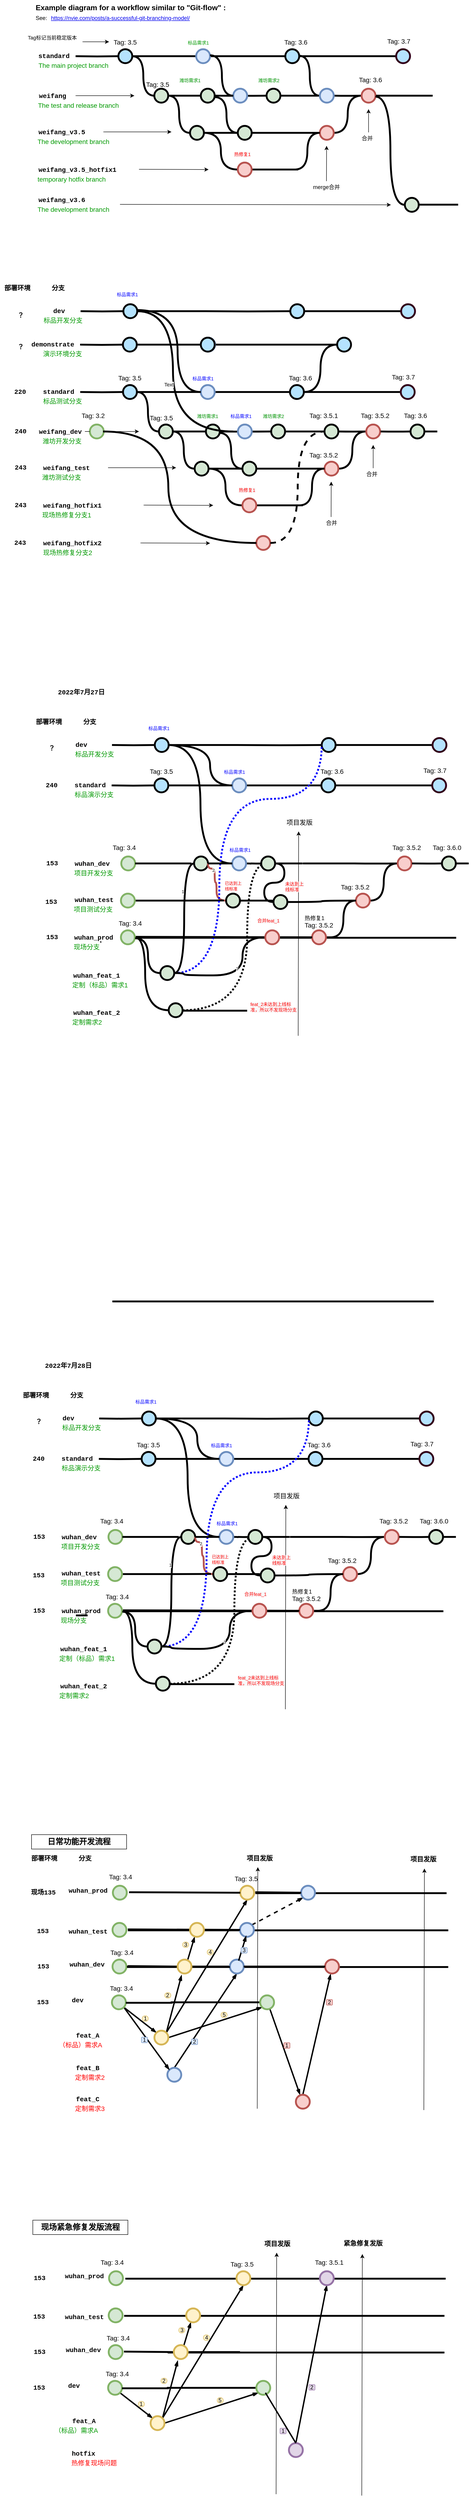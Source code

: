 <mxfile version="20.2.0" type="github">
  <diagram id="yPxyJZ8AM_hMuL3Unpa9" name="complex gitflow">
    <mxGraphModel dx="1345" dy="761" grid="1" gridSize="10" guides="1" tooltips="1" connect="1" arrows="1" fold="1" page="1" pageScale="1" pageWidth="1100" pageHeight="850" math="0" shadow="0">
      <root>
        <mxCell id="0" />
        <mxCell id="1" parent="0" />
        <mxCell id="uWUnNED6HEl2aK5fdaIb-8" value="" style="edgeStyle=orthogonalEdgeStyle;rounded=0;html=1;jettySize=auto;orthogonalLoop=1;plain-blue;endArrow=none;endFill=0;strokeWidth=4;strokeColor=#000000;" parent="1" source="uWUnNED6HEl2aK5fdaIb-10" edge="1">
          <mxGeometry x="292.25" y="211" as="geometry">
            <mxPoint x="440" y="211" as="targetPoint" />
          </mxGeometry>
        </mxCell>
        <mxCell id="uWUnNED6HEl2aK5fdaIb-9" style="edgeStyle=orthogonalEdgeStyle;curved=1;rounded=0;html=1;exitX=1;exitY=0.5;exitPerimeter=0;entryX=0;entryY=0.5;entryPerimeter=0;endArrow=none;endFill=0;jettySize=auto;orthogonalLoop=1;strokeWidth=4;fontSize=15;" parent="1" source="uWUnNED6HEl2aK5fdaIb-10" target="uWUnNED6HEl2aK5fdaIb-15" edge="1">
          <mxGeometry relative="1" as="geometry" />
        </mxCell>
        <mxCell id="uWUnNED6HEl2aK5fdaIb-10" value="" style="verticalLabelPosition=bottom;verticalAlign=top;html=1;strokeWidth=4;shape=mxgraph.flowchart.on-page_reference;plain-blue;gradientColor=none;fillColor=#B5E3Fe;strokeColor=#000000;" parent="1" vertex="1">
          <mxGeometry x="262.25" y="196" width="30" height="30" as="geometry" />
        </mxCell>
        <mxCell id="uWUnNED6HEl2aK5fdaIb-80" value="" style="edgeStyle=orthogonalEdgeStyle;curved=1;rounded=0;orthogonalLoop=1;jettySize=auto;html=1;endArrow=none;endFill=0;strokeWidth=4;entryX=0;entryY=0.5;entryDx=0;entryDy=0;entryPerimeter=0;" parent="1" source="uWUnNED6HEl2aK5fdaIb-11" target="uWUnNED6HEl2aK5fdaIb-109" edge="1">
          <mxGeometry relative="1" as="geometry">
            <mxPoint x="734.5" y="211" as="targetPoint" />
          </mxGeometry>
        </mxCell>
        <mxCell id="uWUnNED6HEl2aK5fdaIb-11" value="" style="verticalLabelPosition=bottom;verticalAlign=top;html=1;strokeWidth=4;shape=mxgraph.flowchart.on-page_reference;plain-blue;gradientColor=none;strokeColor=#000000;fillColor=#B5E3FE;" parent="1" vertex="1">
          <mxGeometry x="622.25" y="196" width="30" height="30" as="geometry" />
        </mxCell>
        <mxCell id="uWUnNED6HEl2aK5fdaIb-109" value="" style="verticalLabelPosition=bottom;verticalAlign=top;html=1;strokeWidth=4;shape=mxgraph.flowchart.on-page_reference;plain-blue;gradientColor=none;strokeColor=#33001A;fillColor=#B5E3FE;" parent="1" vertex="1">
          <mxGeometry x="861.25" y="196" width="30" height="30" as="geometry" />
        </mxCell>
        <mxCell id="uWUnNED6HEl2aK5fdaIb-12" value="" style="edgeStyle=orthogonalEdgeStyle;rounded=0;html=1;jettySize=auto;orthogonalLoop=1;strokeWidth=4;endArrow=none;endFill=0;" parent="1" target="uWUnNED6HEl2aK5fdaIb-10" edge="1">
          <mxGeometry x="192.25" y="211" as="geometry">
            <mxPoint x="170" y="211" as="sourcePoint" />
          </mxGeometry>
        </mxCell>
        <mxCell id="uWUnNED6HEl2aK5fdaIb-13" value="standard" style="text;html=1;strokeColor=none;fillColor=none;align=center;verticalAlign=middle;whiteSpace=wrap;overflow=hidden;fontSize=14;fontStyle=1;fontFamily=Courier New;" parent="1" vertex="1">
          <mxGeometry x="86" y="190" width="75" height="42" as="geometry" />
        </mxCell>
        <mxCell id="uWUnNED6HEl2aK5fdaIb-14" style="edgeStyle=orthogonalEdgeStyle;curved=1;rounded=0;html=1;endArrow=none;endFill=0;jettySize=auto;orthogonalLoop=1;strokeWidth=4;fontSize=15;startArrow=none;" parent="1" target="uWUnNED6HEl2aK5fdaIb-17" edge="1">
          <mxGeometry relative="1" as="geometry">
            <mxPoint x="470" y="296" as="sourcePoint" />
          </mxGeometry>
        </mxCell>
        <mxCell id="uWUnNED6HEl2aK5fdaIb-15" value="" style="verticalLabelPosition=bottom;verticalAlign=top;html=1;strokeWidth=4;shape=mxgraph.flowchart.on-page_reference;plain-purple;gradientColor=none;strokeColor=#000000;fillColor=#D5E8D4;" parent="1" vertex="1">
          <mxGeometry x="339.75" y="281" width="30" height="30" as="geometry" />
        </mxCell>
        <mxCell id="uWUnNED6HEl2aK5fdaIb-16" style="edgeStyle=orthogonalEdgeStyle;curved=1;rounded=0;html=1;exitX=1;exitY=0.5;exitPerimeter=0;endArrow=none;endFill=0;jettySize=auto;orthogonalLoop=1;strokeWidth=4;fontSize=15;entryX=0;entryY=0.5;entryDx=0;entryDy=0;entryPerimeter=0;" parent="1" source="uWUnNED6HEl2aK5fdaIb-17" edge="1">
          <mxGeometry relative="1" as="geometry">
            <mxPoint x="696.75" y="296" as="targetPoint" />
          </mxGeometry>
        </mxCell>
        <mxCell id="uWUnNED6HEl2aK5fdaIb-17" value="" style="verticalLabelPosition=bottom;verticalAlign=top;html=1;strokeWidth=4;shape=mxgraph.flowchart.on-page_reference;plain-purple;gradientColor=none;strokeColor=#000000;fillColor=#D5E8D4;" parent="1" vertex="1">
          <mxGeometry x="581.75" y="281" width="30" height="30" as="geometry" />
        </mxCell>
        <mxCell id="uWUnNED6HEl2aK5fdaIb-20" value="weifang&amp;nbsp;" style="text;html=1;strokeColor=none;fillColor=none;align=left;verticalAlign=middle;whiteSpace=wrap;overflow=hidden;fontSize=14;fontStyle=1;fontFamily=Courier New;" parent="1" vertex="1">
          <mxGeometry x="88.75" y="286" width="81.25" height="20" as="geometry" />
        </mxCell>
        <mxCell id="uWUnNED6HEl2aK5fdaIb-71" value="" style="edgeStyle=orthogonalEdgeStyle;rounded=0;orthogonalLoop=1;jettySize=auto;html=1;endArrow=none;endFill=0;strokeWidth=4;" parent="1" source="uWUnNED6HEl2aK5fdaIb-69" edge="1">
          <mxGeometry relative="1" as="geometry">
            <mxPoint x="514.75" y="376" as="targetPoint" />
          </mxGeometry>
        </mxCell>
        <mxCell id="uWUnNED6HEl2aK5fdaIb-75" style="edgeStyle=orthogonalEdgeStyle;rounded=0;orthogonalLoop=1;jettySize=auto;html=1;entryX=1;entryY=0.5;entryDx=0;entryDy=0;entryPerimeter=0;endArrow=none;endFill=0;strokeWidth=4;curved=1;" parent="1" source="uWUnNED6HEl2aK5fdaIb-69" target="uWUnNED6HEl2aK5fdaIb-15" edge="1">
          <mxGeometry relative="1" as="geometry" />
        </mxCell>
        <mxCell id="uWUnNED6HEl2aK5fdaIb-94" style="edgeStyle=orthogonalEdgeStyle;curved=1;rounded=0;orthogonalLoop=1;jettySize=auto;html=1;exitX=1;exitY=0.5;exitDx=0;exitDy=0;exitPerimeter=0;entryX=0;entryY=0.5;entryDx=0;entryDy=0;entryPerimeter=0;endArrow=none;endFill=0;strokeWidth=4;fontFamily=Courier New;fontColor=#009900;" parent="1" source="uWUnNED6HEl2aK5fdaIb-69" target="uWUnNED6HEl2aK5fdaIb-82" edge="1">
          <mxGeometry relative="1" as="geometry" />
        </mxCell>
        <mxCell id="uWUnNED6HEl2aK5fdaIb-69" value="" style="verticalLabelPosition=bottom;verticalAlign=top;html=1;strokeWidth=4;shape=mxgraph.flowchart.on-page_reference;plain-purple;gradientColor=none;strokeColor=#000000;fillColor=#D5E8D4;" parent="1" vertex="1">
          <mxGeometry x="416.75" y="361" width="30" height="30" as="geometry" />
        </mxCell>
        <mxCell id="uWUnNED6HEl2aK5fdaIb-78" value="" style="edgeStyle=orthogonalEdgeStyle;curved=1;rounded=0;orthogonalLoop=1;jettySize=auto;html=1;endArrow=none;endFill=0;strokeWidth=4;" parent="1" target="uWUnNED6HEl2aK5fdaIb-77" edge="1">
          <mxGeometry relative="1" as="geometry">
            <mxPoint x="510" y="376" as="sourcePoint" />
          </mxGeometry>
        </mxCell>
        <mxCell id="uWUnNED6HEl2aK5fdaIb-96" value="" style="edgeStyle=orthogonalEdgeStyle;curved=1;rounded=0;orthogonalLoop=1;jettySize=auto;html=1;endArrow=none;endFill=0;strokeWidth=4;fontFamily=Courier New;fontColor=#009900;" parent="1" source="uWUnNED6HEl2aK5fdaIb-77" target="uWUnNED6HEl2aK5fdaIb-95" edge="1">
          <mxGeometry relative="1" as="geometry" />
        </mxCell>
        <mxCell id="uWUnNED6HEl2aK5fdaIb-77" value="" style="verticalLabelPosition=bottom;verticalAlign=top;html=1;strokeWidth=4;shape=mxgraph.flowchart.on-page_reference;plain-purple;gradientColor=none;strokeColor=#000000;fillColor=#D5E8D4;" parent="1" vertex="1">
          <mxGeometry x="519.75" y="361" width="30" height="30" as="geometry" />
        </mxCell>
        <mxCell id="uWUnNED6HEl2aK5fdaIb-108" style="edgeStyle=orthogonalEdgeStyle;curved=1;rounded=0;orthogonalLoop=1;jettySize=auto;html=1;entryX=0;entryY=0.5;entryDx=0;entryDy=0;entryPerimeter=0;endArrow=none;endFill=0;strokeWidth=4;fontFamily=Courier New;fontColor=#009900;" parent="1" source="uWUnNED6HEl2aK5fdaIb-95" target="uWUnNED6HEl2aK5fdaIb-106" edge="1">
          <mxGeometry relative="1" as="geometry" />
        </mxCell>
        <mxCell id="uWUnNED6HEl2aK5fdaIb-95" value="" style="verticalLabelPosition=bottom;verticalAlign=top;html=1;strokeWidth=4;shape=mxgraph.flowchart.on-page_reference;strokeColor=#b85450;fillColor=#f8cecc;" parent="1" vertex="1">
          <mxGeometry x="696.75" y="361" width="30" height="30" as="geometry" />
        </mxCell>
        <mxCell id="uWUnNED6HEl2aK5fdaIb-76" value="weifang_v3.5" style="text;html=1;strokeColor=none;fillColor=none;align=left;verticalAlign=middle;whiteSpace=wrap;overflow=hidden;fontSize=14;fontStyle=1;fontFamily=Courier New;" parent="1" vertex="1">
          <mxGeometry x="87.75" y="364" width="132.25" height="20" as="geometry" />
        </mxCell>
        <mxCell id="uWUnNED6HEl2aK5fdaIb-81" value="" style="edgeStyle=orthogonalEdgeStyle;rounded=0;orthogonalLoop=1;jettySize=auto;html=1;endArrow=none;endFill=0;strokeWidth=4;" parent="1" source="uWUnNED6HEl2aK5fdaIb-82" edge="1">
          <mxGeometry relative="1" as="geometry">
            <mxPoint x="650" y="455" as="targetPoint" />
          </mxGeometry>
        </mxCell>
        <mxCell id="uWUnNED6HEl2aK5fdaIb-82" value="" style="verticalLabelPosition=bottom;verticalAlign=top;html=1;strokeWidth=4;shape=mxgraph.flowchart.on-page_reference;strokeColor=#b85450;fillColor=#f8cecc;shadow=0;" parent="1" vertex="1">
          <mxGeometry x="519.75" y="440" width="30" height="30" as="geometry" />
        </mxCell>
        <mxCell id="uWUnNED6HEl2aK5fdaIb-97" style="edgeStyle=orthogonalEdgeStyle;curved=1;rounded=0;orthogonalLoop=1;jettySize=auto;html=1;exitX=1;exitY=0.5;exitDx=0;exitDy=0;exitPerimeter=0;entryX=0;entryY=0.5;entryDx=0;entryDy=0;entryPerimeter=0;endArrow=none;endFill=0;strokeWidth=4;fontFamily=Courier New;fontColor=#009900;" parent="1" target="uWUnNED6HEl2aK5fdaIb-95" edge="1">
          <mxGeometry relative="1" as="geometry">
            <mxPoint x="641.75" y="455" as="sourcePoint" />
          </mxGeometry>
        </mxCell>
        <mxCell id="uWUnNED6HEl2aK5fdaIb-86" value="weifang_v3.5_hotfix1" style="text;html=1;strokeColor=none;fillColor=none;align=left;verticalAlign=middle;whiteSpace=wrap;overflow=hidden;fontSize=14;fontStyle=1;fontFamily=Courier New;" parent="1" vertex="1">
          <mxGeometry x="87.5" y="445" width="240" height="20" as="geometry" />
        </mxCell>
        <mxCell id="uWUnNED6HEl2aK5fdaIb-87" value="The development branch" style="text;html=1;strokeColor=none;fillColor=none;align=left;verticalAlign=middle;whiteSpace=wrap;overflow=hidden;fontSize=14;fontStyle=0;fontColor=#009900;" parent="1" vertex="1">
          <mxGeometry x="85.75" y="384" width="240" height="20" as="geometry" />
        </mxCell>
        <mxCell id="uWUnNED6HEl2aK5fdaIb-88" value="temporary hotfix branch" style="text;html=1;strokeColor=none;fillColor=none;align=left;verticalAlign=middle;whiteSpace=wrap;overflow=hidden;fontSize=14;fontStyle=0;fontColor=#009900;" parent="1" vertex="1">
          <mxGeometry x="85.75" y="465" width="240" height="20" as="geometry" />
        </mxCell>
        <mxCell id="uWUnNED6HEl2aK5fdaIb-89" value="The test and release branch" style="text;html=1;strokeColor=none;fillColor=none;align=left;verticalAlign=middle;whiteSpace=wrap;overflow=hidden;fontSize=14;fontStyle=0;fontColor=#009900;" parent="1" vertex="1">
          <mxGeometry x="86.75" y="306" width="240" height="20" as="geometry" />
        </mxCell>
        <mxCell id="uWUnNED6HEl2aK5fdaIb-90" value="The main project branch" style="text;html=1;strokeColor=none;fillColor=none;align=left;verticalAlign=middle;whiteSpace=wrap;overflow=hidden;fontSize=14;fontStyle=0;fontColor=#009900;" parent="1" vertex="1">
          <mxGeometry x="88.25" y="220" width="161.75" height="20" as="geometry" />
        </mxCell>
        <mxCell id="uWUnNED6HEl2aK5fdaIb-91" value="" style="endArrow=classic;html=1;strokeWidth=1;fontFamily=Courier New;fontColor=#009900;" parent="1" edge="1">
          <mxGeometry width="50" height="50" relative="1" as="geometry">
            <mxPoint x="306.75" y="454.5" as="sourcePoint" />
            <mxPoint x="456.75" y="455" as="targetPoint" />
          </mxGeometry>
        </mxCell>
        <mxCell id="uWUnNED6HEl2aK5fdaIb-92" value="" style="endArrow=classic;html=1;strokeWidth=1;fontFamily=Courier New;fontColor=#009900;" parent="1" edge="1">
          <mxGeometry width="50" height="50" relative="1" as="geometry">
            <mxPoint x="230" y="374" as="sourcePoint" />
            <mxPoint x="376.75" y="374" as="targetPoint" />
          </mxGeometry>
        </mxCell>
        <mxCell id="uWUnNED6HEl2aK5fdaIb-93" value="" style="endArrow=classic;html=1;strokeWidth=1;fontFamily=Courier New;fontColor=#009900;exitX=1;exitY=0.5;exitDx=0;exitDy=0;" parent="1" source="uWUnNED6HEl2aK5fdaIb-20" edge="1">
          <mxGeometry width="50" height="50" relative="1" as="geometry">
            <mxPoint x="216.75" y="296" as="sourcePoint" />
            <mxPoint x="296.75" y="296" as="targetPoint" />
          </mxGeometry>
        </mxCell>
        <mxCell id="uWUnNED6HEl2aK5fdaIb-101" value="Tag: 3.6" style="text;html=1;strokeColor=none;fillColor=none;align=center;verticalAlign=middle;whiteSpace=wrap;overflow=hidden;fontSize=14;" parent="1" vertex="1">
          <mxGeometry x="590.25" y="170" width="110" height="20" as="geometry" />
        </mxCell>
        <mxCell id="uWUnNED6HEl2aK5fdaIb-103" value="Tag: 3.5" style="text;html=1;strokeColor=none;fillColor=none;align=center;verticalAlign=middle;whiteSpace=wrap;overflow=hidden;fontSize=14;" parent="1" vertex="1">
          <mxGeometry x="242.25" y="170" width="70" height="20" as="geometry" />
        </mxCell>
        <mxCell id="uWUnNED6HEl2aK5fdaIb-107" value="" style="edgeStyle=orthogonalEdgeStyle;curved=1;rounded=0;orthogonalLoop=1;jettySize=auto;html=1;endArrow=none;endFill=0;strokeWidth=4;fontFamily=Courier New;fontColor=#009900;" parent="1" target="uWUnNED6HEl2aK5fdaIb-106" edge="1">
          <mxGeometry relative="1" as="geometry">
            <mxPoint x="726.75" y="296" as="sourcePoint" />
          </mxGeometry>
        </mxCell>
        <mxCell id="uWUnNED6HEl2aK5fdaIb-106" value="" style="verticalLabelPosition=bottom;verticalAlign=top;html=1;strokeWidth=4;shape=mxgraph.flowchart.on-page_reference;strokeColor=#b85450;fillColor=#f8cecc;" parent="1" vertex="1">
          <mxGeometry x="786.75" y="281" width="30" height="30" as="geometry" />
        </mxCell>
        <mxCell id="uWUnNED6HEl2aK5fdaIb-116" value="Tag: 3.7" style="text;html=1;strokeColor=none;fillColor=none;align=center;verticalAlign=middle;whiteSpace=wrap;overflow=hidden;fontSize=14;" parent="1" vertex="1">
          <mxGeometry x="812.25" y="168" width="110" height="20" as="geometry" />
        </mxCell>
        <mxCell id="uWUnNED6HEl2aK5fdaIb-117" value="" style="endArrow=classic;html=1;strokeWidth=1;fontFamily=Courier New;fontColor=#009900;" parent="1" edge="1">
          <mxGeometry width="50" height="50" relative="1" as="geometry">
            <mxPoint x="711" y="480" as="sourcePoint" />
            <mxPoint x="711.25" y="404" as="targetPoint" />
          </mxGeometry>
        </mxCell>
        <mxCell id="fSnZ5vnYTslC5NarKmr_-1" value="" style="endArrow=classic;html=1;strokeWidth=1;fontFamily=Courier New;fontColor=#009900;" parent="1" edge="1">
          <mxGeometry width="50" height="50" relative="1" as="geometry">
            <mxPoint x="801.75" y="375" as="sourcePoint" />
            <mxPoint x="801.75" y="325" as="targetPoint" />
          </mxGeometry>
        </mxCell>
        <mxCell id="fSnZ5vnYTslC5NarKmr_-4" value="&lt;span style=&quot;text-align: center&quot;&gt;合并&lt;br&gt;&lt;/span&gt;" style="text;html=1;strokeColor=none;fillColor=none;align=left;verticalAlign=middle;whiteSpace=wrap;overflow=hidden;fontSize=12;fontStyle=0;fontColor=#000000;" parent="1" vertex="1">
          <mxGeometry x="784.75" y="375" width="40" height="25" as="geometry" />
        </mxCell>
        <mxCell id="fSnZ5vnYTslC5NarKmr_-9" value="" style="edgeStyle=orthogonalEdgeStyle;rounded=0;orthogonalLoop=1;jettySize=auto;html=1;fontSize=12;fontColor=#000000;entryX=0;entryY=0.5;entryDx=0;entryDy=0;" parent="1" source="fSnZ5vnYTslC5NarKmr_-8" target="uWUnNED6HEl2aK5fdaIb-103" edge="1">
          <mxGeometry relative="1" as="geometry">
            <mxPoint x="222.25" y="180" as="targetPoint" />
            <Array as="points">
              <mxPoint x="222.25" y="180" />
              <mxPoint x="222.25" y="180" />
            </Array>
          </mxGeometry>
        </mxCell>
        <mxCell id="fSnZ5vnYTslC5NarKmr_-8" value="&lt;span style=&quot;text-align: center ; font-size: 11px&quot;&gt;Tag标记当前稳定版本&lt;/span&gt;" style="text;html=1;strokeColor=none;fillColor=none;align=left;verticalAlign=middle;whiteSpace=wrap;overflow=hidden;fontSize=11;fontStyle=0;fontColor=#000000;" parent="1" vertex="1">
          <mxGeometry x="65" y="152" width="120" height="38" as="geometry" />
        </mxCell>
        <UserObject label="Example diagram for a workflow similar to &quot;Git-flow&quot; :" link="https://nvie.com/posts/a-successful-git-branching-model/" id="9hBKPDzoitwpIBdzFDQ7-2">
          <mxCell style="text;whiteSpace=wrap;html=1;fontStyle=1;fontSize=16;" parent="1" vertex="1">
            <mxGeometry x="82.25" y="90" width="427.75" height="20" as="geometry" />
          </mxCell>
        </UserObject>
        <UserObject label="&lt;a href=&quot;https://nvie.com/posts/a-successful-git-branching-model/&quot;&gt;https://nvie.com/posts/a-successful-git-branching-model/&lt;/a&gt;" link="https://nvie.com/posts/a-successful-git-branching-model/" id="9hBKPDzoitwpIBdzFDQ7-3">
          <mxCell style="text;whiteSpace=wrap;html=1;" parent="1" vertex="1">
            <mxGeometry x="115" y="115" width="355" height="20" as="geometry" />
          </mxCell>
        </UserObject>
        <UserObject label="See:" link="https://nvie.com/posts/a-successful-git-branching-model/" id="9hBKPDzoitwpIBdzFDQ7-7">
          <mxCell style="text;whiteSpace=wrap;html=1;" parent="1" vertex="1">
            <mxGeometry x="82.25" y="115" width="32.75" height="20" as="geometry" />
          </mxCell>
        </UserObject>
        <mxCell id="9hBKPDzoitwpIBdzFDQ7-21" value="" style="edgeStyle=orthogonalEdgeStyle;rounded=0;orthogonalLoop=1;jettySize=auto;html=1;fontSize=15;endArrow=none;endFill=0;strokeWidth=4;entryX=0;entryY=0.5;entryDx=0;entryDy=0;entryPerimeter=0;exitX=1;exitY=0.5;exitDx=0;exitDy=0;exitPerimeter=0;startArrow=none;" parent="1" source="nSpHJJlaLFTtq9EwCfLZ-13" target="uWUnNED6HEl2aK5fdaIb-11" edge="1">
          <mxGeometry relative="1" as="geometry">
            <mxPoint x="560.25" y="211" as="targetPoint" />
            <mxPoint x="430" y="211" as="sourcePoint" />
          </mxGeometry>
        </mxCell>
        <mxCell id="nSpHJJlaLFTtq9EwCfLZ-9" style="edgeStyle=orthogonalEdgeStyle;curved=1;rounded=0;html=1;exitX=1;exitY=0.5;exitPerimeter=0;entryX=0;entryY=0.5;entryPerimeter=0;endArrow=none;endFill=0;jettySize=auto;orthogonalLoop=1;strokeWidth=4;fontSize=15;entryDx=0;entryDy=0;" parent="1" target="nSpHJJlaLFTtq9EwCfLZ-22" edge="1">
          <mxGeometry relative="1" as="geometry">
            <mxPoint x="652.25" y="210" as="sourcePoint" />
            <mxPoint x="696.75" y="296" as="targetPoint" />
          </mxGeometry>
        </mxCell>
        <mxCell id="nSpHJJlaLFTtq9EwCfLZ-11" value="" style="edgeStyle=orthogonalEdgeStyle;curved=1;rounded=0;html=1;exitX=1;exitY=0.5;exitPerimeter=0;endArrow=none;endFill=0;jettySize=auto;orthogonalLoop=1;strokeWidth=4;fontSize=15;startArrow=none;" parent="1" source="nSpHJJlaLFTtq9EwCfLZ-8" edge="1">
          <mxGeometry relative="1" as="geometry">
            <mxPoint x="369.75" y="296" as="sourcePoint" />
            <mxPoint x="470" y="296" as="targetPoint" />
          </mxGeometry>
        </mxCell>
        <mxCell id="nSpHJJlaLFTtq9EwCfLZ-13" value="" style="verticalLabelPosition=bottom;verticalAlign=top;html=1;strokeWidth=4;shape=mxgraph.flowchart.on-page_reference;strokeColor=#6c8ebf;fillColor=#dae8fc;" parent="1" vertex="1">
          <mxGeometry x="430" y="196" width="30" height="30" as="geometry" />
        </mxCell>
        <mxCell id="nSpHJJlaLFTtq9EwCfLZ-14" value="" style="edgeStyle=orthogonalEdgeStyle;rounded=0;orthogonalLoop=1;jettySize=auto;html=1;fontSize=15;endArrow=none;endFill=0;strokeWidth=4;entryX=0;entryY=0.5;entryDx=0;entryDy=0;entryPerimeter=0;exitX=1;exitY=0.5;exitDx=0;exitDy=0;exitPerimeter=0;" parent="1" target="nSpHJJlaLFTtq9EwCfLZ-13" edge="1">
          <mxGeometry relative="1" as="geometry">
            <mxPoint x="622.25" y="211" as="targetPoint" />
            <mxPoint x="430" y="211" as="sourcePoint" />
          </mxGeometry>
        </mxCell>
        <mxCell id="nSpHJJlaLFTtq9EwCfLZ-15" value="&lt;font style=&quot;font-size: 10px&quot;&gt;标品需求1&lt;/font&gt;" style="text;html=1;strokeColor=none;fillColor=none;align=left;verticalAlign=middle;whiteSpace=wrap;overflow=hidden;fontSize=14;fontStyle=0;fontColor=#009900;" parent="1" vertex="1">
          <mxGeometry x="410" y="170" width="161.75" height="20" as="geometry" />
        </mxCell>
        <mxCell id="nSpHJJlaLFTtq9EwCfLZ-16" value="&lt;span style=&quot;color: rgb(0 , 153 , 0) ; font-family: &amp;#34;helvetica&amp;#34; ; font-size: 10px ; font-style: normal ; font-weight: 400 ; letter-spacing: normal ; text-align: left ; text-indent: 0px ; text-transform: none ; word-spacing: 0px ; background-color: rgb(248 , 249 , 250) ; display: inline ; float: none&quot;&gt;潍坊需求1&lt;/span&gt;" style="text;whiteSpace=wrap;html=1;fontSize=10;" parent="1" vertex="1">
          <mxGeometry x="391.75" y="251" width="80" height="30" as="geometry" />
        </mxCell>
        <mxCell id="nSpHJJlaLFTtq9EwCfLZ-17" value="&lt;span style=&quot;color: rgb(0 , 153 , 0) ; font-family: &amp;#34;helvetica&amp;#34; ; font-size: 10px ; font-style: normal ; font-weight: 400 ; letter-spacing: normal ; text-align: left ; text-indent: 0px ; text-transform: none ; word-spacing: 0px ; background-color: rgb(248 , 249 , 250) ; display: inline ; float: none&quot;&gt;潍坊需求2&lt;/span&gt;" style="text;whiteSpace=wrap;html=1;fontSize=10;" parent="1" vertex="1">
          <mxGeometry x="561.75" y="251" width="80" height="30" as="geometry" />
        </mxCell>
        <mxCell id="nSpHJJlaLFTtq9EwCfLZ-8" value="" style="verticalLabelPosition=bottom;verticalAlign=top;html=1;strokeWidth=4;shape=mxgraph.flowchart.on-page_reference;plain-purple;gradientColor=none;strokeColor=#000000;fillColor=#D5E8D4;" parent="1" vertex="1">
          <mxGeometry x="440" y="281" width="30" height="30" as="geometry" />
        </mxCell>
        <mxCell id="nSpHJJlaLFTtq9EwCfLZ-18" value="" style="edgeStyle=orthogonalEdgeStyle;curved=1;rounded=0;html=1;exitX=1;exitY=0.5;exitPerimeter=0;endArrow=none;endFill=0;jettySize=auto;orthogonalLoop=1;strokeWidth=4;fontSize=15;" parent="1" source="uWUnNED6HEl2aK5fdaIb-15" target="nSpHJJlaLFTtq9EwCfLZ-8" edge="1">
          <mxGeometry relative="1" as="geometry">
            <mxPoint x="369.75" y="296" as="sourcePoint" />
            <mxPoint x="470" y="296" as="targetPoint" />
          </mxGeometry>
        </mxCell>
        <mxCell id="nSpHJJlaLFTtq9EwCfLZ-19" style="edgeStyle=orthogonalEdgeStyle;curved=1;rounded=0;html=1;exitX=1;exitY=0.5;exitPerimeter=0;endArrow=none;endFill=0;jettySize=auto;orthogonalLoop=1;strokeWidth=4;fontSize=15;entryX=0;entryY=0.5;entryDx=0;entryDy=0;entryPerimeter=0;" parent="1" target="uWUnNED6HEl2aK5fdaIb-77" edge="1">
          <mxGeometry relative="1" as="geometry">
            <mxPoint x="470.0" y="299" as="sourcePoint" />
            <mxPoint x="517.83" y="370" as="targetPoint" />
          </mxGeometry>
        </mxCell>
        <mxCell id="nSpHJJlaLFTtq9EwCfLZ-20" value="" style="verticalLabelPosition=bottom;verticalAlign=top;html=1;strokeWidth=4;shape=mxgraph.flowchart.on-page_reference;strokeColor=#6c8ebf;fillColor=#dae8fc;" parent="1" vertex="1">
          <mxGeometry x="510" y="281" width="30" height="30" as="geometry" />
        </mxCell>
        <mxCell id="nSpHJJlaLFTtq9EwCfLZ-21" style="edgeStyle=orthogonalEdgeStyle;curved=1;rounded=0;html=1;exitX=1;exitY=0.5;exitPerimeter=0;endArrow=none;endFill=0;jettySize=auto;orthogonalLoop=1;strokeWidth=4;fontSize=15;entryX=0;entryY=0.5;entryDx=0;entryDy=0;entryPerimeter=0;" parent="1" target="nSpHJJlaLFTtq9EwCfLZ-20" edge="1">
          <mxGeometry relative="1" as="geometry">
            <mxPoint x="460" y="209" as="sourcePoint" />
            <mxPoint x="509.75" y="286" as="targetPoint" />
          </mxGeometry>
        </mxCell>
        <mxCell id="nSpHJJlaLFTtq9EwCfLZ-22" value="" style="verticalLabelPosition=bottom;verticalAlign=top;html=1;strokeWidth=4;shape=mxgraph.flowchart.on-page_reference;strokeColor=#6c8ebf;fillColor=#dae8fc;" parent="1" vertex="1">
          <mxGeometry x="696.75" y="281" width="30" height="30" as="geometry" />
        </mxCell>
        <mxCell id="nSpHJJlaLFTtq9EwCfLZ-23" value="" style="edgeStyle=orthogonalEdgeStyle;curved=1;rounded=0;orthogonalLoop=1;jettySize=auto;html=1;endArrow=none;endFill=0;strokeWidth=4;fontFamily=Courier New;fontColor=#009900;" parent="1" edge="1">
          <mxGeometry relative="1" as="geometry">
            <mxPoint x="817.75" y="296" as="sourcePoint" />
            <mxPoint x="940" y="296" as="targetPoint" />
          </mxGeometry>
        </mxCell>
        <mxCell id="nSpHJJlaLFTtq9EwCfLZ-24" value="&lt;span style=&quot;text-align: center&quot;&gt;merge合并&lt;br&gt;&lt;/span&gt;" style="text;html=1;strokeColor=none;fillColor=none;align=left;verticalAlign=middle;whiteSpace=wrap;overflow=hidden;fontSize=12;fontStyle=0;fontColor=#000000;" parent="1" vertex="1">
          <mxGeometry x="680" y="480" width="70" height="25" as="geometry" />
        </mxCell>
        <mxCell id="nSpHJJlaLFTtq9EwCfLZ-26" value="" style="verticalLabelPosition=bottom;verticalAlign=top;html=1;strokeWidth=4;shape=mxgraph.flowchart.on-page_reference;plain-purple;gradientColor=none;strokeColor=#000000;fillColor=#D5E8D4;" parent="1" vertex="1">
          <mxGeometry x="880" y="516" width="30" height="30" as="geometry" />
        </mxCell>
        <mxCell id="nSpHJJlaLFTtq9EwCfLZ-27" style="edgeStyle=orthogonalEdgeStyle;curved=1;rounded=0;html=1;exitX=1;exitY=0.5;exitPerimeter=0;entryX=0;entryY=0.5;entryPerimeter=0;endArrow=none;endFill=0;jettySize=auto;orthogonalLoop=1;strokeWidth=4;fontSize=15;entryDx=0;entryDy=0;" parent="1" target="nSpHJJlaLFTtq9EwCfLZ-26" edge="1">
          <mxGeometry relative="1" as="geometry">
            <mxPoint x="816.75" y="298" as="sourcePoint" />
            <mxPoint x="861.25" y="384" as="targetPoint" />
          </mxGeometry>
        </mxCell>
        <mxCell id="nSpHJJlaLFTtq9EwCfLZ-28" value="weifang_v3.6" style="text;html=1;strokeColor=none;fillColor=none;align=left;verticalAlign=middle;whiteSpace=wrap;overflow=hidden;fontSize=14;fontStyle=1;fontFamily=Courier New;" parent="1" vertex="1">
          <mxGeometry x="87.75" y="510" width="132.25" height="20" as="geometry" />
        </mxCell>
        <mxCell id="nSpHJJlaLFTtq9EwCfLZ-29" value="The development branch" style="text;html=1;strokeColor=none;fillColor=none;align=left;verticalAlign=middle;whiteSpace=wrap;overflow=hidden;fontSize=14;fontStyle=0;fontColor=#009900;" parent="1" vertex="1">
          <mxGeometry x="85.75" y="530" width="240" height="20" as="geometry" />
        </mxCell>
        <mxCell id="nSpHJJlaLFTtq9EwCfLZ-30" value="" style="endArrow=classic;html=1;strokeWidth=1;fontFamily=Courier New;fontColor=#009900;exitX=0.75;exitY=0;exitDx=0;exitDy=0;" parent="1" source="nSpHJJlaLFTtq9EwCfLZ-29" edge="1">
          <mxGeometry width="50" height="50" relative="1" as="geometry">
            <mxPoint x="330" y="531" as="sourcePoint" />
            <mxPoint x="850" y="531" as="targetPoint" />
          </mxGeometry>
        </mxCell>
        <mxCell id="nSpHJJlaLFTtq9EwCfLZ-31" style="edgeStyle=orthogonalEdgeStyle;curved=1;rounded=0;html=1;exitX=1;exitY=0.5;exitPerimeter=0;endArrow=none;endFill=0;jettySize=auto;orthogonalLoop=1;strokeWidth=4;fontSize=15;entryX=0;entryY=0.5;entryDx=0;entryDy=0;entryPerimeter=0;" parent="1" edge="1">
          <mxGeometry relative="1" as="geometry">
            <mxPoint x="910" y="530.58" as="sourcePoint" />
            <mxPoint x="995" y="530.58" as="targetPoint" />
          </mxGeometry>
        </mxCell>
        <mxCell id="nSpHJJlaLFTtq9EwCfLZ-32" value="&lt;span style=&quot;font-family: &amp;#34;helvetica&amp;#34; ; font-size: 10px ; font-style: normal ; font-weight: 400 ; letter-spacing: normal ; text-align: left ; text-indent: 0px ; text-transform: none ; word-spacing: 0px ; background-color: rgb(248 , 249 , 250) ; display: inline ; float: none&quot;&gt;&lt;font color=&quot;#ff0000&quot;&gt;热修复1&lt;/font&gt;&lt;/span&gt;" style="text;whiteSpace=wrap;html=1;fontSize=10;" parent="1" vertex="1">
          <mxGeometry x="510.25" y="410" width="80" height="30" as="geometry" />
        </mxCell>
        <mxCell id="SfV9Q8ZHsoWNk0C2K5bJ-2" value="Tag: 3.6" style="text;html=1;strokeColor=none;fillColor=none;align=center;verticalAlign=middle;whiteSpace=wrap;overflow=hidden;fontSize=14;" parent="1" vertex="1">
          <mxGeometry x="751.25" y="251" width="110" height="20" as="geometry" />
        </mxCell>
        <mxCell id="SfV9Q8ZHsoWNk0C2K5bJ-3" value="Tag: 3.5" style="text;html=1;strokeColor=none;fillColor=none;align=center;verticalAlign=middle;whiteSpace=wrap;overflow=hidden;fontSize=14;" parent="1" vertex="1">
          <mxGeometry x="312.25" y="261" width="70" height="20" as="geometry" />
        </mxCell>
        <mxCell id="ZYRFxV2PzqIA1E-72bam-1" value="" style="edgeStyle=orthogonalEdgeStyle;rounded=0;html=1;jettySize=auto;orthogonalLoop=1;plain-blue;endArrow=none;endFill=0;strokeWidth=4;strokeColor=#000000;" parent="1" source="ZYRFxV2PzqIA1E-72bam-3" edge="1">
          <mxGeometry x="302.25" y="934" as="geometry">
            <mxPoint x="450" y="934" as="targetPoint" />
          </mxGeometry>
        </mxCell>
        <mxCell id="ZYRFxV2PzqIA1E-72bam-2" style="edgeStyle=orthogonalEdgeStyle;curved=1;rounded=0;html=1;exitX=1;exitY=0.5;exitPerimeter=0;entryX=0;entryY=0.5;entryPerimeter=0;endArrow=none;endFill=0;jettySize=auto;orthogonalLoop=1;strokeWidth=4;fontSize=15;" parent="1" source="ZYRFxV2PzqIA1E-72bam-3" target="ZYRFxV2PzqIA1E-72bam-10" edge="1">
          <mxGeometry relative="1" as="geometry" />
        </mxCell>
        <mxCell id="ZYRFxV2PzqIA1E-72bam-3" value="" style="verticalLabelPosition=bottom;verticalAlign=top;html=1;strokeWidth=4;shape=mxgraph.flowchart.on-page_reference;plain-blue;gradientColor=none;fillColor=#B5E3Fe;strokeColor=#000000;" parent="1" vertex="1">
          <mxGeometry x="272.25" y="919" width="30" height="30" as="geometry" />
        </mxCell>
        <mxCell id="ZYRFxV2PzqIA1E-72bam-4" value="" style="edgeStyle=orthogonalEdgeStyle;curved=1;rounded=0;orthogonalLoop=1;jettySize=auto;html=1;endArrow=none;endFill=0;strokeWidth=4;entryX=0;entryY=0.5;entryDx=0;entryDy=0;entryPerimeter=0;" parent="1" source="ZYRFxV2PzqIA1E-72bam-5" target="ZYRFxV2PzqIA1E-72bam-6" edge="1">
          <mxGeometry relative="1" as="geometry">
            <mxPoint x="744.5" y="934" as="targetPoint" />
          </mxGeometry>
        </mxCell>
        <mxCell id="ZYRFxV2PzqIA1E-72bam-5" value="" style="verticalLabelPosition=bottom;verticalAlign=top;html=1;strokeWidth=4;shape=mxgraph.flowchart.on-page_reference;plain-blue;gradientColor=none;strokeColor=#000000;fillColor=#B5E3FE;" parent="1" vertex="1">
          <mxGeometry x="632.25" y="919" width="30" height="30" as="geometry" />
        </mxCell>
        <mxCell id="ZYRFxV2PzqIA1E-72bam-6" value="" style="verticalLabelPosition=bottom;verticalAlign=top;html=1;strokeWidth=4;shape=mxgraph.flowchart.on-page_reference;plain-blue;gradientColor=none;strokeColor=#33001A;fillColor=#B5E3FE;" parent="1" vertex="1">
          <mxGeometry x="871.25" y="919" width="30" height="30" as="geometry" />
        </mxCell>
        <mxCell id="ZYRFxV2PzqIA1E-72bam-7" value="" style="edgeStyle=orthogonalEdgeStyle;rounded=0;html=1;jettySize=auto;orthogonalLoop=1;strokeWidth=4;endArrow=none;endFill=0;" parent="1" target="ZYRFxV2PzqIA1E-72bam-3" edge="1">
          <mxGeometry x="202.25" y="934" as="geometry">
            <mxPoint x="180" y="934" as="sourcePoint" />
          </mxGeometry>
        </mxCell>
        <mxCell id="ZYRFxV2PzqIA1E-72bam-8" value="standard" style="text;html=1;strokeColor=none;fillColor=none;align=center;verticalAlign=middle;whiteSpace=wrap;overflow=hidden;fontSize=14;fontStyle=1;fontFamily=Courier New;" parent="1" vertex="1">
          <mxGeometry x="96" y="913" width="75" height="42" as="geometry" />
        </mxCell>
        <mxCell id="ZYRFxV2PzqIA1E-72bam-9" style="edgeStyle=orthogonalEdgeStyle;curved=1;rounded=0;html=1;endArrow=none;endFill=0;jettySize=auto;orthogonalLoop=1;strokeWidth=4;fontSize=15;startArrow=none;" parent="1" target="ZYRFxV2PzqIA1E-72bam-12" edge="1">
          <mxGeometry relative="1" as="geometry">
            <mxPoint x="480" y="1019" as="sourcePoint" />
          </mxGeometry>
        </mxCell>
        <mxCell id="ZYRFxV2PzqIA1E-72bam-10" value="" style="verticalLabelPosition=bottom;verticalAlign=top;html=1;strokeWidth=4;shape=mxgraph.flowchart.on-page_reference;plain-purple;gradientColor=none;strokeColor=#000000;fillColor=#D5E8D4;" parent="1" vertex="1">
          <mxGeometry x="349.75" y="1004" width="30" height="30" as="geometry" />
        </mxCell>
        <mxCell id="ZYRFxV2PzqIA1E-72bam-11" style="edgeStyle=orthogonalEdgeStyle;curved=1;rounded=0;html=1;exitX=1;exitY=0.5;exitPerimeter=0;endArrow=none;endFill=0;jettySize=auto;orthogonalLoop=1;strokeWidth=4;fontSize=15;entryX=0;entryY=0.5;entryDx=0;entryDy=0;entryPerimeter=0;" parent="1" source="ZYRFxV2PzqIA1E-72bam-12" edge="1">
          <mxGeometry relative="1" as="geometry">
            <mxPoint x="706.75" y="1019" as="targetPoint" />
          </mxGeometry>
        </mxCell>
        <mxCell id="ZYRFxV2PzqIA1E-72bam-12" value="" style="verticalLabelPosition=bottom;verticalAlign=top;html=1;strokeWidth=4;shape=mxgraph.flowchart.on-page_reference;plain-purple;gradientColor=none;strokeColor=#000000;fillColor=#D5E8D4;" parent="1" vertex="1">
          <mxGeometry x="591.75" y="1004" width="30" height="30" as="geometry" />
        </mxCell>
        <mxCell id="ZYRFxV2PzqIA1E-72bam-13" value="weifang_dev" style="text;html=1;strokeColor=none;fillColor=none;align=left;verticalAlign=middle;whiteSpace=wrap;overflow=hidden;fontSize=14;fontStyle=1;fontFamily=Courier New;" parent="1" vertex="1">
          <mxGeometry x="88.75" y="1009" width="101.25" height="20" as="geometry" />
        </mxCell>
        <mxCell id="ZYRFxV2PzqIA1E-72bam-14" value="" style="edgeStyle=orthogonalEdgeStyle;rounded=0;orthogonalLoop=1;jettySize=auto;html=1;endArrow=none;endFill=0;strokeWidth=4;" parent="1" source="ZYRFxV2PzqIA1E-72bam-17" edge="1">
          <mxGeometry relative="1" as="geometry">
            <mxPoint x="524.75" y="1099" as="targetPoint" />
          </mxGeometry>
        </mxCell>
        <mxCell id="ZYRFxV2PzqIA1E-72bam-15" style="edgeStyle=orthogonalEdgeStyle;rounded=0;orthogonalLoop=1;jettySize=auto;html=1;entryX=1;entryY=0.5;entryDx=0;entryDy=0;entryPerimeter=0;endArrow=none;endFill=0;strokeWidth=4;curved=1;" parent="1" source="ZYRFxV2PzqIA1E-72bam-17" target="ZYRFxV2PzqIA1E-72bam-10" edge="1">
          <mxGeometry relative="1" as="geometry" />
        </mxCell>
        <mxCell id="ZYRFxV2PzqIA1E-72bam-16" style="edgeStyle=orthogonalEdgeStyle;curved=1;rounded=0;orthogonalLoop=1;jettySize=auto;html=1;exitX=1;exitY=0.5;exitDx=0;exitDy=0;exitPerimeter=0;entryX=0;entryY=0.5;entryDx=0;entryDy=0;entryPerimeter=0;endArrow=none;endFill=0;strokeWidth=4;fontFamily=Courier New;fontColor=#009900;" parent="1" source="ZYRFxV2PzqIA1E-72bam-17" target="ZYRFxV2PzqIA1E-72bam-25" edge="1">
          <mxGeometry relative="1" as="geometry" />
        </mxCell>
        <mxCell id="ZYRFxV2PzqIA1E-72bam-17" value="" style="verticalLabelPosition=bottom;verticalAlign=top;html=1;strokeWidth=4;shape=mxgraph.flowchart.on-page_reference;plain-purple;gradientColor=none;strokeColor=#000000;fillColor=#D5E8D4;" parent="1" vertex="1">
          <mxGeometry x="426.75" y="1084" width="30" height="30" as="geometry" />
        </mxCell>
        <mxCell id="ZYRFxV2PzqIA1E-72bam-18" value="" style="edgeStyle=orthogonalEdgeStyle;curved=1;rounded=0;orthogonalLoop=1;jettySize=auto;html=1;endArrow=none;endFill=0;strokeWidth=4;" parent="1" target="ZYRFxV2PzqIA1E-72bam-20" edge="1">
          <mxGeometry relative="1" as="geometry">
            <mxPoint x="520" y="1099" as="sourcePoint" />
          </mxGeometry>
        </mxCell>
        <mxCell id="ZYRFxV2PzqIA1E-72bam-19" value="" style="edgeStyle=orthogonalEdgeStyle;curved=1;rounded=0;orthogonalLoop=1;jettySize=auto;html=1;endArrow=none;endFill=0;strokeWidth=4;fontFamily=Courier New;fontColor=#009900;" parent="1" source="ZYRFxV2PzqIA1E-72bam-20" target="ZYRFxV2PzqIA1E-72bam-22" edge="1">
          <mxGeometry relative="1" as="geometry" />
        </mxCell>
        <mxCell id="ZYRFxV2PzqIA1E-72bam-20" value="" style="verticalLabelPosition=bottom;verticalAlign=top;html=1;strokeWidth=4;shape=mxgraph.flowchart.on-page_reference;plain-purple;gradientColor=none;strokeColor=#000000;fillColor=#D5E8D4;" parent="1" vertex="1">
          <mxGeometry x="529.75" y="1084" width="30" height="30" as="geometry" />
        </mxCell>
        <mxCell id="ZYRFxV2PzqIA1E-72bam-21" style="edgeStyle=orthogonalEdgeStyle;curved=1;rounded=0;orthogonalLoop=1;jettySize=auto;html=1;entryX=0;entryY=0.5;entryDx=0;entryDy=0;entryPerimeter=0;endArrow=none;endFill=0;strokeWidth=4;fontFamily=Courier New;fontColor=#009900;" parent="1" source="ZYRFxV2PzqIA1E-72bam-22" target="ZYRFxV2PzqIA1E-72bam-38" edge="1">
          <mxGeometry relative="1" as="geometry" />
        </mxCell>
        <mxCell id="ZYRFxV2PzqIA1E-72bam-22" value="" style="verticalLabelPosition=bottom;verticalAlign=top;html=1;strokeWidth=4;shape=mxgraph.flowchart.on-page_reference;strokeColor=#b85450;fillColor=#f8cecc;" parent="1" vertex="1">
          <mxGeometry x="706.75" y="1084" width="30" height="30" as="geometry" />
        </mxCell>
        <mxCell id="ZYRFxV2PzqIA1E-72bam-23" value="weifang_test" style="text;html=1;strokeColor=none;fillColor=none;align=left;verticalAlign=middle;whiteSpace=wrap;overflow=hidden;fontSize=14;fontStyle=1;fontFamily=Courier New;" parent="1" vertex="1">
          <mxGeometry x="97.75" y="1087" width="132.25" height="20" as="geometry" />
        </mxCell>
        <mxCell id="ZYRFxV2PzqIA1E-72bam-24" value="" style="edgeStyle=orthogonalEdgeStyle;rounded=0;orthogonalLoop=1;jettySize=auto;html=1;endArrow=none;endFill=0;strokeWidth=4;" parent="1" source="ZYRFxV2PzqIA1E-72bam-25" edge="1">
          <mxGeometry relative="1" as="geometry">
            <mxPoint x="660" y="1178" as="targetPoint" />
          </mxGeometry>
        </mxCell>
        <mxCell id="ZYRFxV2PzqIA1E-72bam-25" value="" style="verticalLabelPosition=bottom;verticalAlign=top;html=1;strokeWidth=4;shape=mxgraph.flowchart.on-page_reference;strokeColor=#b85450;fillColor=#f8cecc;shadow=0;" parent="1" vertex="1">
          <mxGeometry x="529.75" y="1163" width="30" height="30" as="geometry" />
        </mxCell>
        <mxCell id="ZYRFxV2PzqIA1E-72bam-26" style="edgeStyle=orthogonalEdgeStyle;curved=1;rounded=0;orthogonalLoop=1;jettySize=auto;html=1;exitX=1;exitY=0.5;exitDx=0;exitDy=0;exitPerimeter=0;entryX=0;entryY=0.5;entryDx=0;entryDy=0;entryPerimeter=0;endArrow=none;endFill=0;strokeWidth=4;fontFamily=Courier New;fontColor=#009900;" parent="1" target="ZYRFxV2PzqIA1E-72bam-22" edge="1">
          <mxGeometry relative="1" as="geometry">
            <mxPoint x="651.75" y="1178" as="sourcePoint" />
          </mxGeometry>
        </mxCell>
        <mxCell id="ZYRFxV2PzqIA1E-72bam-27" value="weifang_hotfix1" style="text;html=1;strokeColor=none;fillColor=none;align=left;verticalAlign=middle;whiteSpace=wrap;overflow=hidden;fontSize=14;fontStyle=1;fontFamily=Courier New;" parent="1" vertex="1">
          <mxGeometry x="97.5" y="1168" width="240" height="20" as="geometry" />
        </mxCell>
        <mxCell id="ZYRFxV2PzqIA1E-72bam-28" value="潍坊测试分支" style="text;html=1;strokeColor=none;fillColor=none;align=left;verticalAlign=middle;whiteSpace=wrap;overflow=hidden;fontSize=14;fontStyle=0;fontColor=#009900;" parent="1" vertex="1">
          <mxGeometry x="95.75" y="1107" width="240" height="20" as="geometry" />
        </mxCell>
        <mxCell id="ZYRFxV2PzqIA1E-72bam-29" value="现场热修复分支1" style="text;html=1;strokeColor=none;fillColor=none;align=left;verticalAlign=middle;whiteSpace=wrap;overflow=hidden;fontSize=14;fontStyle=0;fontColor=#009900;" parent="1" vertex="1">
          <mxGeometry x="95.75" y="1188" width="240" height="20" as="geometry" />
        </mxCell>
        <mxCell id="ZYRFxV2PzqIA1E-72bam-30" value="潍坊开发分支" style="text;html=1;strokeColor=none;fillColor=none;align=left;verticalAlign=middle;whiteSpace=wrap;overflow=hidden;fontSize=14;fontStyle=0;fontColor=#009900;" parent="1" vertex="1">
          <mxGeometry x="96.75" y="1029" width="240" height="20" as="geometry" />
        </mxCell>
        <mxCell id="ZYRFxV2PzqIA1E-72bam-31" value="标品测试分支" style="text;html=1;strokeColor=none;fillColor=none;align=left;verticalAlign=middle;whiteSpace=wrap;overflow=hidden;fontSize=14;fontStyle=0;fontColor=#009900;" parent="1" vertex="1">
          <mxGeometry x="98.25" y="943" width="161.75" height="20" as="geometry" />
        </mxCell>
        <mxCell id="ZYRFxV2PzqIA1E-72bam-32" value="" style="endArrow=classic;html=1;strokeWidth=1;fontFamily=Courier New;fontColor=#009900;" parent="1" edge="1">
          <mxGeometry width="50" height="50" relative="1" as="geometry">
            <mxPoint x="316.75" y="1177.5" as="sourcePoint" />
            <mxPoint x="466.75" y="1178" as="targetPoint" />
          </mxGeometry>
        </mxCell>
        <mxCell id="ZYRFxV2PzqIA1E-72bam-33" value="" style="endArrow=classic;html=1;strokeWidth=1;fontFamily=Courier New;fontColor=#009900;" parent="1" edge="1">
          <mxGeometry width="50" height="50" relative="1" as="geometry">
            <mxPoint x="240" y="1097" as="sourcePoint" />
            <mxPoint x="386.75" y="1097" as="targetPoint" />
          </mxGeometry>
        </mxCell>
        <mxCell id="ZYRFxV2PzqIA1E-72bam-34" value="" style="endArrow=classic;html=1;strokeWidth=1;fontFamily=Courier New;fontColor=#009900;exitX=1;exitY=0.5;exitDx=0;exitDy=0;startArrow=none;" parent="1" source="ZYRFxV2PzqIA1E-72bam-74" edge="1">
          <mxGeometry width="50" height="50" relative="1" as="geometry">
            <mxPoint x="226.75" y="1019" as="sourcePoint" />
            <mxPoint x="306.75" y="1019" as="targetPoint" />
          </mxGeometry>
        </mxCell>
        <mxCell id="ZYRFxV2PzqIA1E-72bam-35" value="Tag: 3.6" style="text;html=1;strokeColor=none;fillColor=none;align=center;verticalAlign=middle;whiteSpace=wrap;overflow=hidden;fontSize=14;" parent="1" vertex="1">
          <mxGeometry x="600.25" y="893" width="110" height="20" as="geometry" />
        </mxCell>
        <mxCell id="ZYRFxV2PzqIA1E-72bam-36" value="Tag: 3.5" style="text;html=1;strokeColor=none;fillColor=none;align=center;verticalAlign=middle;whiteSpace=wrap;overflow=hidden;fontSize=14;" parent="1" vertex="1">
          <mxGeometry x="252.25" y="893" width="70" height="20" as="geometry" />
        </mxCell>
        <mxCell id="ZYRFxV2PzqIA1E-72bam-37" value="" style="edgeStyle=orthogonalEdgeStyle;curved=1;rounded=0;orthogonalLoop=1;jettySize=auto;html=1;endArrow=none;endFill=0;strokeWidth=4;fontFamily=Courier New;fontColor=#009900;" parent="1" target="ZYRFxV2PzqIA1E-72bam-38" edge="1">
          <mxGeometry relative="1" as="geometry">
            <mxPoint x="736.75" y="1019" as="sourcePoint" />
          </mxGeometry>
        </mxCell>
        <mxCell id="ZYRFxV2PzqIA1E-72bam-38" value="" style="verticalLabelPosition=bottom;verticalAlign=top;html=1;strokeWidth=4;shape=mxgraph.flowchart.on-page_reference;strokeColor=#b85450;fillColor=#f8cecc;" parent="1" vertex="1">
          <mxGeometry x="796.75" y="1004" width="30" height="30" as="geometry" />
        </mxCell>
        <mxCell id="ZYRFxV2PzqIA1E-72bam-39" value="Tag: 3.7" style="text;html=1;strokeColor=none;fillColor=none;align=center;verticalAlign=middle;whiteSpace=wrap;overflow=hidden;fontSize=14;" parent="1" vertex="1">
          <mxGeometry x="822.25" y="891" width="110" height="20" as="geometry" />
        </mxCell>
        <mxCell id="ZYRFxV2PzqIA1E-72bam-40" value="" style="endArrow=classic;html=1;strokeWidth=1;fontFamily=Courier New;fontColor=#009900;" parent="1" edge="1">
          <mxGeometry width="50" height="50" relative="1" as="geometry">
            <mxPoint x="721" y="1203" as="sourcePoint" />
            <mxPoint x="721.25" y="1127" as="targetPoint" />
          </mxGeometry>
        </mxCell>
        <mxCell id="ZYRFxV2PzqIA1E-72bam-41" value="" style="endArrow=classic;html=1;strokeWidth=1;fontFamily=Courier New;fontColor=#009900;" parent="1" edge="1">
          <mxGeometry width="50" height="50" relative="1" as="geometry">
            <mxPoint x="811.75" y="1098" as="sourcePoint" />
            <mxPoint x="811.75" y="1048" as="targetPoint" />
          </mxGeometry>
        </mxCell>
        <mxCell id="ZYRFxV2PzqIA1E-72bam-42" value="&lt;span style=&quot;text-align: center&quot;&gt;合并&lt;br&gt;&lt;/span&gt;" style="text;html=1;strokeColor=none;fillColor=none;align=left;verticalAlign=middle;whiteSpace=wrap;overflow=hidden;fontSize=12;fontStyle=0;fontColor=#000000;" parent="1" vertex="1">
          <mxGeometry x="794.75" y="1098" width="40" height="25" as="geometry" />
        </mxCell>
        <mxCell id="ZYRFxV2PzqIA1E-72bam-48" value="" style="edgeStyle=orthogonalEdgeStyle;rounded=0;orthogonalLoop=1;jettySize=auto;html=1;fontSize=15;endArrow=none;endFill=0;strokeWidth=4;entryX=0;entryY=0.5;entryDx=0;entryDy=0;entryPerimeter=0;exitX=1;exitY=0.5;exitDx=0;exitDy=0;exitPerimeter=0;startArrow=none;" parent="1" source="ZYRFxV2PzqIA1E-72bam-51" target="ZYRFxV2PzqIA1E-72bam-5" edge="1">
          <mxGeometry relative="1" as="geometry">
            <mxPoint x="570.25" y="934" as="targetPoint" />
            <mxPoint x="440" y="934" as="sourcePoint" />
          </mxGeometry>
        </mxCell>
        <mxCell id="ZYRFxV2PzqIA1E-72bam-50" value="" style="edgeStyle=orthogonalEdgeStyle;curved=1;rounded=0;html=1;exitX=1;exitY=0.5;exitPerimeter=0;endArrow=none;endFill=0;jettySize=auto;orthogonalLoop=1;strokeWidth=4;fontSize=15;startArrow=none;" parent="1" source="ZYRFxV2PzqIA1E-72bam-56" edge="1">
          <mxGeometry relative="1" as="geometry">
            <mxPoint x="379.75" y="1019" as="sourcePoint" />
            <mxPoint x="480" y="1019" as="targetPoint" />
          </mxGeometry>
        </mxCell>
        <mxCell id="ZYRFxV2PzqIA1E-72bam-51" value="" style="verticalLabelPosition=bottom;verticalAlign=top;html=1;strokeWidth=4;shape=mxgraph.flowchart.on-page_reference;strokeColor=#6c8ebf;fillColor=#dae8fc;" parent="1" vertex="1">
          <mxGeometry x="440" y="919" width="30" height="30" as="geometry" />
        </mxCell>
        <mxCell id="ZYRFxV2PzqIA1E-72bam-52" value="" style="edgeStyle=orthogonalEdgeStyle;rounded=0;orthogonalLoop=1;jettySize=auto;html=1;fontSize=15;endArrow=none;endFill=0;strokeWidth=4;entryX=0;entryY=0.5;entryDx=0;entryDy=0;entryPerimeter=0;exitX=1;exitY=0.5;exitDx=0;exitDy=0;exitPerimeter=0;" parent="1" target="ZYRFxV2PzqIA1E-72bam-51" edge="1">
          <mxGeometry relative="1" as="geometry">
            <mxPoint x="632.25" y="934" as="targetPoint" />
            <mxPoint x="440" y="934" as="sourcePoint" />
          </mxGeometry>
        </mxCell>
        <mxCell id="ZYRFxV2PzqIA1E-72bam-53" value="&lt;font style=&quot;font-size: 10px&quot; color=&quot;#0000ff&quot;&gt;标品需求1&lt;/font&gt;" style="text;html=1;strokeColor=none;fillColor=none;align=left;verticalAlign=middle;whiteSpace=wrap;overflow=hidden;fontSize=14;fontStyle=0;fontColor=#009900;" parent="1" vertex="1">
          <mxGeometry x="420" y="893" width="60" height="20" as="geometry" />
        </mxCell>
        <mxCell id="ZYRFxV2PzqIA1E-72bam-54" value="&lt;span style=&quot;color: rgb(0 , 153 , 0) ; font-family: &amp;#34;helvetica&amp;#34; ; font-size: 10px ; font-style: normal ; font-weight: 400 ; letter-spacing: normal ; text-align: left ; text-indent: 0px ; text-transform: none ; word-spacing: 0px ; background-color: rgb(248 , 249 , 250) ; display: inline ; float: none&quot;&gt;潍坊需求1&lt;/span&gt;" style="text;whiteSpace=wrap;html=1;fontSize=10;" parent="1" vertex="1">
          <mxGeometry x="430.25" y="974" width="80" height="30" as="geometry" />
        </mxCell>
        <mxCell id="ZYRFxV2PzqIA1E-72bam-55" value="&lt;span style=&quot;color: rgb(0 , 153 , 0) ; font-family: &amp;#34;helvetica&amp;#34; ; font-size: 10px ; font-style: normal ; font-weight: 400 ; letter-spacing: normal ; text-align: left ; text-indent: 0px ; text-transform: none ; word-spacing: 0px ; background-color: rgb(248 , 249 , 250) ; display: inline ; float: none&quot;&gt;潍坊需求2&lt;/span&gt;" style="text;whiteSpace=wrap;html=1;fontSize=10;" parent="1" vertex="1">
          <mxGeometry x="571.75" y="974" width="80" height="30" as="geometry" />
        </mxCell>
        <mxCell id="ZYRFxV2PzqIA1E-72bam-56" value="" style="verticalLabelPosition=bottom;verticalAlign=top;html=1;strokeWidth=4;shape=mxgraph.flowchart.on-page_reference;plain-purple;gradientColor=none;strokeColor=#000000;fillColor=#D5E8D4;" parent="1" vertex="1">
          <mxGeometry x="451" y="1004" width="30" height="30" as="geometry" />
        </mxCell>
        <mxCell id="ZYRFxV2PzqIA1E-72bam-57" value="" style="edgeStyle=orthogonalEdgeStyle;curved=1;rounded=0;html=1;exitX=1;exitY=0.5;exitPerimeter=0;endArrow=none;endFill=0;jettySize=auto;orthogonalLoop=1;strokeWidth=4;fontSize=15;" parent="1" source="ZYRFxV2PzqIA1E-72bam-10" target="ZYRFxV2PzqIA1E-72bam-56" edge="1">
          <mxGeometry relative="1" as="geometry">
            <mxPoint x="379.75" y="1019" as="sourcePoint" />
            <mxPoint x="480" y="1019" as="targetPoint" />
          </mxGeometry>
        </mxCell>
        <mxCell id="ZYRFxV2PzqIA1E-72bam-58" style="edgeStyle=orthogonalEdgeStyle;curved=1;rounded=0;html=1;exitX=1;exitY=0.5;exitPerimeter=0;endArrow=none;endFill=0;jettySize=auto;orthogonalLoop=1;strokeWidth=4;fontSize=15;entryX=0;entryY=0.5;entryDx=0;entryDy=0;entryPerimeter=0;" parent="1" target="ZYRFxV2PzqIA1E-72bam-20" edge="1">
          <mxGeometry relative="1" as="geometry">
            <mxPoint x="480" y="1022" as="sourcePoint" />
            <mxPoint x="527.83" y="1093" as="targetPoint" />
          </mxGeometry>
        </mxCell>
        <mxCell id="ZYRFxV2PzqIA1E-72bam-59" value="" style="verticalLabelPosition=bottom;verticalAlign=top;html=1;strokeWidth=4;shape=mxgraph.flowchart.on-page_reference;strokeColor=#6c8ebf;fillColor=#dae8fc;" parent="1" vertex="1">
          <mxGeometry x="520" y="1004" width="30" height="30" as="geometry" />
        </mxCell>
        <mxCell id="ZYRFxV2PzqIA1E-72bam-62" value="" style="edgeStyle=orthogonalEdgeStyle;curved=1;rounded=0;orthogonalLoop=1;jettySize=auto;html=1;endArrow=none;endFill=0;strokeWidth=4;fontFamily=Courier New;fontColor=#009900;startArrow=none;" parent="1" source="ZYRFxV2PzqIA1E-72bam-137" edge="1">
          <mxGeometry relative="1" as="geometry">
            <mxPoint x="827.75" y="1019" as="sourcePoint" />
            <mxPoint x="950" y="1019" as="targetPoint" />
          </mxGeometry>
        </mxCell>
        <mxCell id="ZYRFxV2PzqIA1E-72bam-63" value="&lt;span style=&quot;text-align: center&quot;&gt;合并&lt;br&gt;&lt;/span&gt;" style="text;html=1;strokeColor=none;fillColor=none;align=left;verticalAlign=middle;whiteSpace=wrap;overflow=hidden;fontSize=12;fontStyle=0;fontColor=#000000;" parent="1" vertex="1">
          <mxGeometry x="708" y="1203" width="70" height="25" as="geometry" />
        </mxCell>
        <mxCell id="ZYRFxV2PzqIA1E-72bam-70" value="&lt;span style=&quot;font-family: &amp;#34;helvetica&amp;#34; ; font-size: 10px ; font-style: normal ; font-weight: 400 ; letter-spacing: normal ; text-align: left ; text-indent: 0px ; text-transform: none ; word-spacing: 0px ; background-color: rgb(248 , 249 , 250) ; display: inline ; float: none&quot;&gt;&lt;font color=&quot;#ff0000&quot;&gt;热修复1&lt;/font&gt;&lt;/span&gt;" style="text;whiteSpace=wrap;html=1;fontSize=10;" parent="1" vertex="1">
          <mxGeometry x="520.25" y="1133" width="80" height="30" as="geometry" />
        </mxCell>
        <mxCell id="ZYRFxV2PzqIA1E-72bam-71" value="Tag: 3.5.2" style="text;html=1;strokeColor=none;fillColor=none;align=center;verticalAlign=middle;whiteSpace=wrap;overflow=hidden;fontSize=14;" parent="1" vertex="1">
          <mxGeometry x="761.25" y="974" width="110" height="20" as="geometry" />
        </mxCell>
        <mxCell id="ZYRFxV2PzqIA1E-72bam-72" value="Tag: 3.5" style="text;html=1;strokeColor=none;fillColor=none;align=center;verticalAlign=middle;whiteSpace=wrap;overflow=hidden;fontSize=14;" parent="1" vertex="1">
          <mxGeometry x="319.75" y="979" width="70" height="20" as="geometry" />
        </mxCell>
        <mxCell id="ZYRFxV2PzqIA1E-72bam-73" value="Tag: 3.5.2" style="text;html=1;strokeColor=none;fillColor=none;align=center;verticalAlign=middle;whiteSpace=wrap;overflow=hidden;fontSize=14;" parent="1" vertex="1">
          <mxGeometry x="650" y="1059" width="110" height="20" as="geometry" />
        </mxCell>
        <mxCell id="ZYRFxV2PzqIA1E-72bam-74" value="" style="verticalLabelPosition=bottom;verticalAlign=top;html=1;strokeWidth=4;shape=mxgraph.flowchart.on-page_reference;fillColor=#d5e8d4;strokeColor=#82b366;" parent="1" vertex="1">
          <mxGeometry x="200.75" y="1004" width="30" height="30" as="geometry" />
        </mxCell>
        <mxCell id="ZYRFxV2PzqIA1E-72bam-75" value="" style="endArrow=none;html=1;strokeWidth=1;fontFamily=Courier New;fontColor=#009900;exitX=1;exitY=0.5;exitDx=0;exitDy=0;" parent="1" source="ZYRFxV2PzqIA1E-72bam-13" target="ZYRFxV2PzqIA1E-72bam-74" edge="1">
          <mxGeometry width="50" height="50" relative="1" as="geometry">
            <mxPoint x="180" y="1019" as="sourcePoint" />
            <mxPoint x="306.75" y="1019" as="targetPoint" />
          </mxGeometry>
        </mxCell>
        <mxCell id="ZYRFxV2PzqIA1E-72bam-76" value="Tag: 3.2" style="text;html=1;strokeColor=none;fillColor=none;align=center;verticalAlign=middle;whiteSpace=wrap;overflow=hidden;fontSize=14;" parent="1" vertex="1">
          <mxGeometry x="172.5" y="974" width="70" height="20" as="geometry" />
        </mxCell>
        <mxCell id="ZYRFxV2PzqIA1E-72bam-77" value="" style="verticalLabelPosition=bottom;verticalAlign=top;html=1;strokeWidth=4;shape=mxgraph.flowchart.on-page_reference;strokeColor=#b85450;fillColor=#f8cecc;shadow=0;" parent="1" vertex="1">
          <mxGeometry x="559.75" y="1244" width="30" height="30" as="geometry" />
        </mxCell>
        <mxCell id="ZYRFxV2PzqIA1E-72bam-79" style="edgeStyle=orthogonalEdgeStyle;curved=1;rounded=0;orthogonalLoop=1;jettySize=auto;html=1;exitX=1;exitY=0.5;exitDx=0;exitDy=0;exitPerimeter=0;entryX=0;entryY=0.5;entryDx=0;entryDy=0;entryPerimeter=0;endArrow=none;endFill=0;strokeWidth=4;fontFamily=Courier New;fontColor=#009900;" parent="1" target="ZYRFxV2PzqIA1E-72bam-77" edge="1">
          <mxGeometry relative="1" as="geometry">
            <mxPoint x="229.25" y="1019" as="sourcePoint" />
            <mxPoint x="302.25" y="1098" as="targetPoint" />
            <Array as="points">
              <mxPoint x="370" y="1019" />
              <mxPoint x="370" y="1259" />
            </Array>
          </mxGeometry>
        </mxCell>
        <mxCell id="ZYRFxV2PzqIA1E-72bam-80" style="edgeStyle=orthogonalEdgeStyle;curved=1;rounded=0;orthogonalLoop=1;jettySize=auto;html=1;endArrow=none;endFill=0;strokeWidth=4;fontFamily=Courier New;fontColor=#009900;entryX=0;entryY=0.5;entryDx=0;entryDy=0;entryPerimeter=0;dashed=1;" parent="1" edge="1">
          <mxGeometry relative="1" as="geometry">
            <mxPoint x="590" y="1259" as="sourcePoint" />
            <mxPoint x="706.75" y="1019" as="targetPoint" />
            <Array as="points">
              <mxPoint x="649" y="1259" />
              <mxPoint x="649" y="1019" />
            </Array>
          </mxGeometry>
        </mxCell>
        <mxCell id="ZYRFxV2PzqIA1E-72bam-81" value="weifang_hotfix2" style="text;html=1;strokeColor=none;fillColor=none;align=left;verticalAlign=middle;whiteSpace=wrap;overflow=hidden;fontSize=14;fontStyle=1;fontFamily=Courier New;" parent="1" vertex="1">
          <mxGeometry x="97.5" y="1249" width="240" height="20" as="geometry" />
        </mxCell>
        <mxCell id="ZYRFxV2PzqIA1E-72bam-82" value="" style="endArrow=classic;html=1;strokeWidth=1;fontFamily=Courier New;fontColor=#009900;" parent="1" edge="1">
          <mxGeometry width="50" height="50" relative="1" as="geometry">
            <mxPoint x="310" y="1259" as="sourcePoint" />
            <mxPoint x="460" y="1259.5" as="targetPoint" />
          </mxGeometry>
        </mxCell>
        <mxCell id="ZYRFxV2PzqIA1E-72bam-85" value="" style="edgeStyle=orthogonalEdgeStyle;rounded=0;html=1;jettySize=auto;orthogonalLoop=1;plain-blue;endArrow=none;endFill=0;strokeWidth=4;strokeColor=#000000;" parent="1" edge="1">
          <mxGeometry x="304" y="832" as="geometry">
            <mxPoint x="451.75" y="832" as="targetPoint" />
            <mxPoint x="304" y="832" as="sourcePoint" />
          </mxGeometry>
        </mxCell>
        <mxCell id="ZYRFxV2PzqIA1E-72bam-86" value="" style="verticalLabelPosition=bottom;verticalAlign=top;html=1;strokeWidth=4;shape=mxgraph.flowchart.on-page_reference;plain-blue;gradientColor=none;fillColor=#B5E3Fe;strokeColor=#000000;" parent="1" vertex="1">
          <mxGeometry x="272" y="817" width="30" height="30" as="geometry" />
        </mxCell>
        <mxCell id="ZYRFxV2PzqIA1E-72bam-88" value="" style="verticalLabelPosition=bottom;verticalAlign=top;html=1;strokeWidth=4;shape=mxgraph.flowchart.on-page_reference;plain-blue;gradientColor=none;strokeColor=#000000;fillColor=#B5E3FE;" parent="1" vertex="1">
          <mxGeometry x="734" y="817" width="30" height="30" as="geometry" />
        </mxCell>
        <mxCell id="ZYRFxV2PzqIA1E-72bam-90" value="" style="edgeStyle=orthogonalEdgeStyle;rounded=0;html=1;jettySize=auto;orthogonalLoop=1;strokeWidth=4;endArrow=none;endFill=0;" parent="1" target="ZYRFxV2PzqIA1E-72bam-86" edge="1">
          <mxGeometry x="202" y="832" as="geometry">
            <mxPoint x="179.75" y="832" as="sourcePoint" />
          </mxGeometry>
        </mxCell>
        <mxCell id="ZYRFxV2PzqIA1E-72bam-91" value="demonstrate" style="text;html=1;strokeColor=none;fillColor=none;align=center;verticalAlign=middle;whiteSpace=wrap;overflow=hidden;fontSize=14;fontStyle=1;fontFamily=Courier New;" parent="1" vertex="1">
          <mxGeometry x="71" y="811" width="100" height="42" as="geometry" />
        </mxCell>
        <mxCell id="ZYRFxV2PzqIA1E-72bam-92" value="演示环境分支" style="text;html=1;strokeColor=none;fillColor=none;align=left;verticalAlign=middle;whiteSpace=wrap;overflow=hidden;fontSize=14;fontStyle=0;fontColor=#009900;" parent="1" vertex="1">
          <mxGeometry x="98" y="841" width="161.75" height="20" as="geometry" />
        </mxCell>
        <mxCell id="ZYRFxV2PzqIA1E-72bam-97" value="" style="edgeStyle=orthogonalEdgeStyle;rounded=0;orthogonalLoop=1;jettySize=auto;html=1;fontSize=15;endArrow=none;endFill=0;strokeWidth=4;entryX=0;entryY=0.5;entryDx=0;entryDy=0;entryPerimeter=0;exitX=1;exitY=0.5;exitDx=0;exitDy=0;exitPerimeter=0;startArrow=none;" parent="1" source="ZYRFxV2PzqIA1E-72bam-98" target="ZYRFxV2PzqIA1E-72bam-88" edge="1">
          <mxGeometry relative="1" as="geometry">
            <mxPoint x="570" y="832" as="targetPoint" />
            <mxPoint x="439.75" y="832" as="sourcePoint" />
          </mxGeometry>
        </mxCell>
        <mxCell id="ZYRFxV2PzqIA1E-72bam-98" value="" style="verticalLabelPosition=bottom;verticalAlign=top;html=1;strokeWidth=4;shape=mxgraph.flowchart.on-page_reference;strokeColor=#6c8ebf;fillColor=#dae8fc;" parent="1" vertex="1">
          <mxGeometry x="440.75" y="817" width="30" height="30" as="geometry" />
        </mxCell>
        <mxCell id="ZYRFxV2PzqIA1E-72bam-99" value="" style="edgeStyle=orthogonalEdgeStyle;rounded=0;orthogonalLoop=1;jettySize=auto;html=1;fontSize=15;endArrow=none;endFill=0;strokeWidth=4;entryX=0;entryY=0.5;entryDx=0;entryDy=0;entryPerimeter=0;exitX=1;exitY=0.5;exitDx=0;exitDy=0;exitPerimeter=0;" parent="1" target="ZYRFxV2PzqIA1E-72bam-98" edge="1">
          <mxGeometry relative="1" as="geometry">
            <mxPoint x="632" y="832" as="targetPoint" />
            <mxPoint x="439.75" y="832" as="sourcePoint" />
          </mxGeometry>
        </mxCell>
        <mxCell id="ZYRFxV2PzqIA1E-72bam-101" value="" style="edgeStyle=orthogonalEdgeStyle;rounded=0;html=1;jettySize=auto;orthogonalLoop=1;plain-blue;endArrow=none;endFill=0;strokeWidth=4;strokeColor=#000000;" parent="1" source="ZYRFxV2PzqIA1E-72bam-102" edge="1">
          <mxGeometry x="303" y="760" as="geometry">
            <mxPoint x="450.75" y="760" as="targetPoint" />
          </mxGeometry>
        </mxCell>
        <mxCell id="ZYRFxV2PzqIA1E-72bam-102" value="" style="verticalLabelPosition=bottom;verticalAlign=top;html=1;strokeWidth=4;shape=mxgraph.flowchart.on-page_reference;plain-blue;gradientColor=none;fillColor=#B5E3Fe;strokeColor=#000000;" parent="1" vertex="1">
          <mxGeometry x="273" y="745" width="30" height="30" as="geometry" />
        </mxCell>
        <mxCell id="ZYRFxV2PzqIA1E-72bam-103" value="" style="edgeStyle=orthogonalEdgeStyle;curved=1;rounded=0;orthogonalLoop=1;jettySize=auto;html=1;endArrow=none;endFill=0;strokeWidth=4;entryX=0;entryY=0.5;entryDx=0;entryDy=0;entryPerimeter=0;" parent="1" source="ZYRFxV2PzqIA1E-72bam-104" target="ZYRFxV2PzqIA1E-72bam-105" edge="1">
          <mxGeometry relative="1" as="geometry">
            <mxPoint x="745.25" y="760" as="targetPoint" />
          </mxGeometry>
        </mxCell>
        <mxCell id="ZYRFxV2PzqIA1E-72bam-104" value="" style="verticalLabelPosition=bottom;verticalAlign=top;html=1;strokeWidth=4;shape=mxgraph.flowchart.on-page_reference;plain-blue;gradientColor=none;strokeColor=#000000;fillColor=#B5E3FE;" parent="1" vertex="1">
          <mxGeometry x="633" y="745" width="30" height="30" as="geometry" />
        </mxCell>
        <mxCell id="ZYRFxV2PzqIA1E-72bam-105" value="" style="verticalLabelPosition=bottom;verticalAlign=top;html=1;strokeWidth=4;shape=mxgraph.flowchart.on-page_reference;plain-blue;gradientColor=none;strokeColor=#33001A;fillColor=#B5E3FE;" parent="1" vertex="1">
          <mxGeometry x="872" y="745" width="30" height="30" as="geometry" />
        </mxCell>
        <mxCell id="ZYRFxV2PzqIA1E-72bam-106" value="" style="edgeStyle=orthogonalEdgeStyle;rounded=0;html=1;jettySize=auto;orthogonalLoop=1;strokeWidth=4;endArrow=none;endFill=0;" parent="1" target="ZYRFxV2PzqIA1E-72bam-102" edge="1">
          <mxGeometry x="203" y="760" as="geometry">
            <mxPoint x="180.75" y="760" as="sourcePoint" />
          </mxGeometry>
        </mxCell>
        <mxCell id="ZYRFxV2PzqIA1E-72bam-107" value="dev" style="text;html=1;strokeColor=none;fillColor=none;align=center;verticalAlign=middle;whiteSpace=wrap;overflow=hidden;fontSize=14;fontStyle=1;fontFamily=Courier New;" parent="1" vertex="1">
          <mxGeometry x="96.75" y="739" width="75" height="42" as="geometry" />
        </mxCell>
        <mxCell id="ZYRFxV2PzqIA1E-72bam-108" value="标品开发分支" style="text;html=1;strokeColor=none;fillColor=none;align=left;verticalAlign=middle;whiteSpace=wrap;overflow=hidden;fontSize=14;fontStyle=0;fontColor=#009900;" parent="1" vertex="1">
          <mxGeometry x="99" y="769" width="161.75" height="20" as="geometry" />
        </mxCell>
        <mxCell id="ZYRFxV2PzqIA1E-72bam-112" value="" style="edgeStyle=orthogonalEdgeStyle;rounded=0;orthogonalLoop=1;jettySize=auto;html=1;fontSize=15;endArrow=none;endFill=0;strokeWidth=4;entryX=0;entryY=0.5;entryDx=0;entryDy=0;entryPerimeter=0;startArrow=none;" parent="1" target="ZYRFxV2PzqIA1E-72bam-104" edge="1">
          <mxGeometry relative="1" as="geometry">
            <mxPoint x="571" y="760" as="targetPoint" />
            <mxPoint x="450" y="760" as="sourcePoint" />
          </mxGeometry>
        </mxCell>
        <mxCell id="ZYRFxV2PzqIA1E-72bam-114" value="" style="edgeStyle=orthogonalEdgeStyle;rounded=0;orthogonalLoop=1;jettySize=auto;html=1;fontSize=15;endArrow=none;endFill=0;strokeWidth=4;entryX=0;entryY=0.5;entryDx=0;entryDy=0;entryPerimeter=0;exitX=1;exitY=0.5;exitDx=0;exitDy=0;exitPerimeter=0;" parent="1" edge="1">
          <mxGeometry relative="1" as="geometry">
            <mxPoint x="440.75" y="760" as="targetPoint" />
            <mxPoint x="440.75" y="760" as="sourcePoint" />
          </mxGeometry>
        </mxCell>
        <mxCell id="ZYRFxV2PzqIA1E-72bam-116" style="edgeStyle=orthogonalEdgeStyle;curved=1;rounded=0;orthogonalLoop=1;jettySize=auto;html=1;entryX=0;entryY=0.5;entryDx=0;entryDy=0;entryPerimeter=0;endArrow=none;endFill=0;strokeWidth=4;fontFamily=Courier New;fontColor=#009900;exitX=1;exitY=0.5;exitDx=0;exitDy=0;exitPerimeter=0;" parent="1" source="ZYRFxV2PzqIA1E-72bam-5" target="ZYRFxV2PzqIA1E-72bam-88" edge="1">
          <mxGeometry relative="1" as="geometry">
            <mxPoint x="641.75" y="921" as="sourcePoint" />
            <mxPoint x="701.75" y="841" as="targetPoint" />
          </mxGeometry>
        </mxCell>
        <mxCell id="ZYRFxV2PzqIA1E-72bam-117" style="edgeStyle=orthogonalEdgeStyle;curved=1;rounded=0;html=1;exitX=1;exitY=0.5;exitPerimeter=0;endArrow=none;endFill=0;jettySize=auto;orthogonalLoop=1;strokeWidth=4;fontSize=15;entryX=0;entryY=0.5;entryDx=0;entryDy=0;entryPerimeter=0;" parent="1" target="ZYRFxV2PzqIA1E-72bam-51" edge="1">
          <mxGeometry relative="1" as="geometry">
            <mxPoint x="302.25" y="757.5" as="sourcePoint" />
            <mxPoint x="352.25" y="844.5" as="targetPoint" />
            <Array as="points">
              <mxPoint x="390" y="758" />
              <mxPoint x="390" y="934" />
            </Array>
          </mxGeometry>
        </mxCell>
        <mxCell id="ZYRFxV2PzqIA1E-72bam-119" style="edgeStyle=orthogonalEdgeStyle;curved=1;rounded=0;html=1;exitX=1;exitY=0.5;exitPerimeter=0;endArrow=none;endFill=0;jettySize=auto;orthogonalLoop=1;strokeWidth=4;fontSize=15;" parent="1" edge="1">
          <mxGeometry relative="1" as="geometry">
            <mxPoint x="303" y="760" as="sourcePoint" />
            <mxPoint x="510" y="1019" as="targetPoint" />
            <Array as="points">
              <mxPoint x="380" y="760" />
              <mxPoint x="380" y="1019" />
            </Array>
          </mxGeometry>
        </mxCell>
        <mxCell id="ZYRFxV2PzqIA1E-72bam-120" value="Text" style="edgeLabel;html=1;align=center;verticalAlign=middle;resizable=0;points=[];" parent="ZYRFxV2PzqIA1E-72bam-119" vertex="1" connectable="0">
          <mxGeometry x="0.007" y="-9" relative="1" as="geometry">
            <mxPoint as="offset" />
          </mxGeometry>
        </mxCell>
        <mxCell id="ZYRFxV2PzqIA1E-72bam-122" value="220" style="text;html=1;strokeColor=none;fillColor=none;align=center;verticalAlign=middle;whiteSpace=wrap;overflow=hidden;fontSize=14;fontStyle=1;fontFamily=Courier New;" parent="1" vertex="1">
          <mxGeometry x="13.25" y="913" width="75" height="42" as="geometry" />
        </mxCell>
        <mxCell id="ZYRFxV2PzqIA1E-72bam-123" value="？" style="text;html=1;strokeColor=none;fillColor=none;align=center;verticalAlign=middle;whiteSpace=wrap;overflow=hidden;fontSize=14;fontStyle=1;fontFamily=Courier New;" parent="1" vertex="1">
          <mxGeometry x="13.75" y="817" width="75" height="42" as="geometry" />
        </mxCell>
        <mxCell id="ZYRFxV2PzqIA1E-72bam-124" value="240" style="text;html=1;strokeColor=none;fillColor=none;align=center;verticalAlign=middle;whiteSpace=wrap;overflow=hidden;fontSize=14;fontStyle=1;fontFamily=Courier New;" parent="1" vertex="1">
          <mxGeometry x="13.75" y="998" width="75" height="42" as="geometry" />
        </mxCell>
        <mxCell id="ZYRFxV2PzqIA1E-72bam-125" value="243" style="text;html=1;strokeColor=none;fillColor=none;align=center;verticalAlign=middle;whiteSpace=wrap;overflow=hidden;fontSize=14;fontStyle=1;fontFamily=Courier New;" parent="1" vertex="1">
          <mxGeometry x="13.75" y="1076" width="75" height="42" as="geometry" />
        </mxCell>
        <mxCell id="ZYRFxV2PzqIA1E-72bam-126" value="243" style="text;html=1;strokeColor=none;fillColor=none;align=center;verticalAlign=middle;whiteSpace=wrap;overflow=hidden;fontSize=14;fontStyle=1;fontFamily=Courier New;" parent="1" vertex="1">
          <mxGeometry x="13.75" y="1157" width="75" height="42" as="geometry" />
        </mxCell>
        <mxCell id="ZYRFxV2PzqIA1E-72bam-127" value="243" style="text;html=1;strokeColor=none;fillColor=none;align=center;verticalAlign=middle;whiteSpace=wrap;overflow=hidden;fontSize=14;fontStyle=1;fontFamily=Courier New;" parent="1" vertex="1">
          <mxGeometry x="12.5" y="1238" width="75" height="42" as="geometry" />
        </mxCell>
        <mxCell id="ZYRFxV2PzqIA1E-72bam-128" value="？" style="text;html=1;strokeColor=none;fillColor=none;align=center;verticalAlign=middle;whiteSpace=wrap;overflow=hidden;fontSize=14;fontStyle=1;fontFamily=Courier New;" parent="1" vertex="1">
          <mxGeometry x="13.75" y="749" width="75" height="42" as="geometry" />
        </mxCell>
        <mxCell id="ZYRFxV2PzqIA1E-72bam-129" value="部署环境" style="text;html=1;strokeColor=none;fillColor=none;align=center;verticalAlign=middle;whiteSpace=wrap;overflow=hidden;fontSize=14;fontStyle=1;fontFamily=Courier New;" parent="1" vertex="1">
          <mxGeometry x="7.25" y="690" width="75" height="42" as="geometry" />
        </mxCell>
        <mxCell id="ZYRFxV2PzqIA1E-72bam-130" value="分支" style="text;html=1;strokeColor=none;fillColor=none;align=center;verticalAlign=middle;whiteSpace=wrap;overflow=hidden;fontSize=14;fontStyle=1;fontFamily=Courier New;" parent="1" vertex="1">
          <mxGeometry x="95" y="690" width="75" height="42" as="geometry" />
        </mxCell>
        <mxCell id="ZYRFxV2PzqIA1E-72bam-131" value="" style="verticalLabelPosition=bottom;verticalAlign=top;html=1;strokeWidth=4;shape=mxgraph.flowchart.on-page_reference;plain-blue;gradientColor=none;fillColor=#B5E3Fe;strokeColor=#000000;" parent="1" vertex="1">
          <mxGeometry x="440" y="817" width="30" height="30" as="geometry" />
        </mxCell>
        <mxCell id="ZYRFxV2PzqIA1E-72bam-132" value="&lt;font style=&quot;font-size: 10px&quot; color=&quot;#0000ff&quot;&gt;标品需求1&lt;/font&gt;" style="text;html=1;strokeColor=none;fillColor=none;align=left;verticalAlign=middle;whiteSpace=wrap;overflow=hidden;fontSize=14;fontStyle=0;fontColor=#009900;" parent="1" vertex="1">
          <mxGeometry x="501.75" y="974" width="60" height="20" as="geometry" />
        </mxCell>
        <mxCell id="ZYRFxV2PzqIA1E-72bam-133" value="&lt;font style=&quot;font-size: 10px&quot; color=&quot;#0000ff&quot;&gt;标品需求1&lt;/font&gt;" style="text;html=1;strokeColor=none;fillColor=none;align=left;verticalAlign=middle;whiteSpace=wrap;overflow=hidden;fontSize=14;fontStyle=0;fontColor=#009900;" parent="1" vertex="1">
          <mxGeometry x="257.25" y="712" width="60" height="20" as="geometry" />
        </mxCell>
        <mxCell id="ZYRFxV2PzqIA1E-72bam-134" value="" style="verticalLabelPosition=bottom;verticalAlign=top;html=1;strokeWidth=4;shape=mxgraph.flowchart.on-page_reference;plain-purple;gradientColor=none;strokeColor=#000000;fillColor=#D5E8D4;" parent="1" vertex="1">
          <mxGeometry x="706.75" y="1004" width="30" height="30" as="geometry" />
        </mxCell>
        <mxCell id="ZYRFxV2PzqIA1E-72bam-135" value="Tag: 3.5.1" style="text;html=1;strokeColor=none;fillColor=none;align=center;verticalAlign=middle;whiteSpace=wrap;overflow=hidden;fontSize=14;" parent="1" vertex="1">
          <mxGeometry x="650" y="974" width="110" height="20" as="geometry" />
        </mxCell>
        <mxCell id="ZYRFxV2PzqIA1E-72bam-137" value="" style="verticalLabelPosition=bottom;verticalAlign=top;html=1;strokeWidth=4;shape=mxgraph.flowchart.on-page_reference;plain-purple;gradientColor=none;strokeColor=#000000;fillColor=#D5E8D4;" parent="1" vertex="1">
          <mxGeometry x="892.25" y="1004" width="30" height="30" as="geometry" />
        </mxCell>
        <mxCell id="ZYRFxV2PzqIA1E-72bam-138" value="" style="edgeStyle=orthogonalEdgeStyle;curved=1;rounded=0;orthogonalLoop=1;jettySize=auto;html=1;endArrow=none;endFill=0;strokeWidth=4;fontFamily=Courier New;fontColor=#009900;" parent="1" target="ZYRFxV2PzqIA1E-72bam-137" edge="1">
          <mxGeometry relative="1" as="geometry">
            <mxPoint x="827.75" y="1019" as="sourcePoint" />
            <mxPoint x="950" y="1019" as="targetPoint" />
          </mxGeometry>
        </mxCell>
        <mxCell id="ZYRFxV2PzqIA1E-72bam-139" value="Tag: 3.6" style="text;html=1;strokeColor=none;fillColor=none;align=center;verticalAlign=middle;whiteSpace=wrap;overflow=hidden;fontSize=14;" parent="1" vertex="1">
          <mxGeometry x="848" y="974" width="110" height="20" as="geometry" />
        </mxCell>
        <mxCell id="ZYRFxV2PzqIA1E-72bam-140" value="现场热修复分支2" style="text;html=1;strokeColor=none;fillColor=none;align=left;verticalAlign=middle;whiteSpace=wrap;overflow=hidden;fontSize=14;fontStyle=0;fontColor=#009900;" parent="1" vertex="1">
          <mxGeometry x="97.75" y="1269" width="240" height="20" as="geometry" />
        </mxCell>
        <mxCell id="FqOpnaigxq276YaVZ403-1" value="" style="edgeStyle=orthogonalEdgeStyle;rounded=0;html=1;jettySize=auto;orthogonalLoop=1;plain-blue;endArrow=none;endFill=0;strokeWidth=4;strokeColor=#000000;" parent="1" source="FqOpnaigxq276YaVZ403-3" edge="1">
          <mxGeometry x="370" y="1781" as="geometry">
            <mxPoint x="517.75" y="1781" as="targetPoint" />
          </mxGeometry>
        </mxCell>
        <mxCell id="FqOpnaigxq276YaVZ403-3" value="" style="verticalLabelPosition=bottom;verticalAlign=top;html=1;strokeWidth=4;shape=mxgraph.flowchart.on-page_reference;plain-blue;gradientColor=none;fillColor=#B5E3Fe;strokeColor=#000000;" parent="1" vertex="1">
          <mxGeometry x="340" y="1766" width="30" height="30" as="geometry" />
        </mxCell>
        <mxCell id="FqOpnaigxq276YaVZ403-4" value="" style="edgeStyle=orthogonalEdgeStyle;curved=1;rounded=0;orthogonalLoop=1;jettySize=auto;html=1;endArrow=none;endFill=0;strokeWidth=4;entryX=0;entryY=0.5;entryDx=0;entryDy=0;entryPerimeter=0;" parent="1" source="FqOpnaigxq276YaVZ403-5" target="FqOpnaigxq276YaVZ403-6" edge="1">
          <mxGeometry relative="1" as="geometry">
            <mxPoint x="812.25" y="1781" as="targetPoint" />
          </mxGeometry>
        </mxCell>
        <mxCell id="FqOpnaigxq276YaVZ403-5" value="" style="verticalLabelPosition=bottom;verticalAlign=top;html=1;strokeWidth=4;shape=mxgraph.flowchart.on-page_reference;plain-blue;gradientColor=none;strokeColor=#000000;fillColor=#B5E3FE;" parent="1" vertex="1">
          <mxGeometry x="700" y="1766" width="30" height="30" as="geometry" />
        </mxCell>
        <mxCell id="FqOpnaigxq276YaVZ403-6" value="" style="verticalLabelPosition=bottom;verticalAlign=top;html=1;strokeWidth=4;shape=mxgraph.flowchart.on-page_reference;plain-blue;gradientColor=none;strokeColor=#33001A;fillColor=#B5E3FE;" parent="1" vertex="1">
          <mxGeometry x="939" y="1766" width="30" height="30" as="geometry" />
        </mxCell>
        <mxCell id="FqOpnaigxq276YaVZ403-7" value="" style="edgeStyle=orthogonalEdgeStyle;rounded=0;html=1;jettySize=auto;orthogonalLoop=1;strokeWidth=4;endArrow=none;endFill=0;" parent="1" target="FqOpnaigxq276YaVZ403-3" edge="1">
          <mxGeometry x="270" y="1781" as="geometry">
            <mxPoint x="247.75" y="1781" as="sourcePoint" />
          </mxGeometry>
        </mxCell>
        <mxCell id="FqOpnaigxq276YaVZ403-8" value="standard" style="text;html=1;strokeColor=none;fillColor=none;align=center;verticalAlign=middle;whiteSpace=wrap;overflow=hidden;fontSize=14;fontStyle=1;fontFamily=Courier New;" parent="1" vertex="1">
          <mxGeometry x="163.75" y="1760" width="75" height="42" as="geometry" />
        </mxCell>
        <mxCell id="FqOpnaigxq276YaVZ403-9" style="edgeStyle=orthogonalEdgeStyle;curved=1;rounded=0;html=1;endArrow=none;endFill=0;jettySize=auto;orthogonalLoop=1;strokeWidth=4;fontSize=15;startArrow=none;" parent="1" source="FqOpnaigxq276YaVZ403-161" edge="1">
          <mxGeometry relative="1" as="geometry">
            <mxPoint x="547.75" y="1949" as="sourcePoint" />
            <mxPoint x="659.5" y="1949" as="targetPoint" />
          </mxGeometry>
        </mxCell>
        <mxCell id="FqOpnaigxq276YaVZ403-10" value="" style="verticalLabelPosition=bottom;verticalAlign=top;html=1;strokeWidth=4;shape=mxgraph.flowchart.on-page_reference;plain-purple;gradientColor=none;strokeColor=#000000;fillColor=#D5E8D4;" parent="1" vertex="1">
          <mxGeometry x="425.5" y="1934" width="30" height="30" as="geometry" />
        </mxCell>
        <mxCell id="FqOpnaigxq276YaVZ403-11" style="edgeStyle=orthogonalEdgeStyle;curved=1;rounded=0;html=1;endArrow=none;endFill=0;jettySize=auto;orthogonalLoop=1;strokeWidth=4;fontSize=15;entryX=0;entryY=0.5;entryDx=0;entryDy=0;entryPerimeter=0;" parent="1" edge="1">
          <mxGeometry relative="1" as="geometry">
            <mxPoint x="774.5" y="1949" as="targetPoint" />
            <mxPoint x="660" y="1949" as="sourcePoint" />
          </mxGeometry>
        </mxCell>
        <mxCell id="FqOpnaigxq276YaVZ403-13" value="wuhan_dev" style="text;html=1;strokeColor=none;fillColor=none;align=left;verticalAlign=middle;whiteSpace=wrap;overflow=hidden;fontSize=14;fontStyle=1;fontFamily=Courier New;" parent="1" vertex="1">
          <mxGeometry x="165.5" y="1939" width="101.25" height="20" as="geometry" />
        </mxCell>
        <mxCell id="FqOpnaigxq276YaVZ403-14" value="" style="edgeStyle=orthogonalEdgeStyle;rounded=0;orthogonalLoop=1;jettySize=auto;html=1;endArrow=none;endFill=0;strokeWidth=4;" parent="1" source="FqOpnaigxq276YaVZ403-17" edge="1">
          <mxGeometry relative="1" as="geometry">
            <mxPoint x="592.5" y="2029" as="targetPoint" />
          </mxGeometry>
        </mxCell>
        <mxCell id="FqOpnaigxq276YaVZ403-15" style="edgeStyle=orthogonalEdgeStyle;rounded=0;orthogonalLoop=1;jettySize=auto;html=1;entryX=1;entryY=0.5;entryDx=0;entryDy=0;entryPerimeter=0;endArrow=none;endFill=0;strokeWidth=4;curved=1;fillColor=#f8cecc;strokeColor=#b85450;" parent="1" source="FqOpnaigxq276YaVZ403-17" target="FqOpnaigxq276YaVZ403-10" edge="1">
          <mxGeometry relative="1" as="geometry">
            <Array as="points">
              <mxPoint x="474" y="2029" />
              <mxPoint x="474" y="1990" />
              <mxPoint x="470" y="1990" />
              <mxPoint x="470" y="1960" />
              <mxPoint x="456" y="1960" />
            </Array>
          </mxGeometry>
        </mxCell>
        <mxCell id="FqOpnaigxq276YaVZ403-166" value="2" style="edgeLabel;html=1;align=center;verticalAlign=middle;resizable=0;points=[];fontSize=9;" parent="FqOpnaigxq276YaVZ403-15" vertex="1" connectable="0">
          <mxGeometry x="0.509" y="3" relative="1" as="geometry">
            <mxPoint as="offset" />
          </mxGeometry>
        </mxCell>
        <mxCell id="FqOpnaigxq276YaVZ403-17" value="" style="verticalLabelPosition=bottom;verticalAlign=top;html=1;strokeWidth=4;shape=mxgraph.flowchart.on-page_reference;plain-purple;gradientColor=none;strokeColor=#000000;fillColor=#D5E8D4;" parent="1" vertex="1">
          <mxGeometry x="494.5" y="2014" width="30" height="30" as="geometry" />
        </mxCell>
        <mxCell id="FqOpnaigxq276YaVZ403-18" value="" style="edgeStyle=orthogonalEdgeStyle;curved=1;rounded=0;orthogonalLoop=1;jettySize=auto;html=1;endArrow=none;endFill=0;strokeWidth=4;" parent="1" target="FqOpnaigxq276YaVZ403-20" edge="1">
          <mxGeometry relative="1" as="geometry">
            <mxPoint x="587.75" y="2029" as="sourcePoint" />
          </mxGeometry>
        </mxCell>
        <mxCell id="FqOpnaigxq276YaVZ403-19" value="" style="edgeStyle=orthogonalEdgeStyle;curved=1;rounded=0;orthogonalLoop=1;jettySize=auto;html=1;endArrow=none;endFill=0;strokeWidth=4;fontFamily=Courier New;fontColor=#009900;" parent="1" source="FqOpnaigxq276YaVZ403-20" target="FqOpnaigxq276YaVZ403-22" edge="1">
          <mxGeometry relative="1" as="geometry" />
        </mxCell>
        <mxCell id="FqOpnaigxq276YaVZ403-20" value="" style="verticalLabelPosition=bottom;verticalAlign=top;html=1;strokeWidth=4;shape=mxgraph.flowchart.on-page_reference;plain-purple;gradientColor=none;strokeColor=#000000;fillColor=#D5E8D4;" parent="1" vertex="1">
          <mxGeometry x="596.75" y="2017" width="30" height="30" as="geometry" />
        </mxCell>
        <mxCell id="FqOpnaigxq276YaVZ403-21" style="edgeStyle=orthogonalEdgeStyle;curved=1;rounded=0;orthogonalLoop=1;jettySize=auto;html=1;entryX=0;entryY=0.5;entryDx=0;entryDy=0;entryPerimeter=0;endArrow=none;endFill=0;strokeWidth=4;fontFamily=Courier New;fontColor=#009900;" parent="1" source="FqOpnaigxq276YaVZ403-22" target="FqOpnaigxq276YaVZ403-38" edge="1">
          <mxGeometry relative="1" as="geometry" />
        </mxCell>
        <mxCell id="FqOpnaigxq276YaVZ403-22" value="" style="verticalLabelPosition=bottom;verticalAlign=top;html=1;strokeWidth=4;shape=mxgraph.flowchart.on-page_reference;strokeColor=#b85450;fillColor=#f8cecc;" parent="1" vertex="1">
          <mxGeometry x="774.5" y="2014" width="30" height="30" as="geometry" />
        </mxCell>
        <mxCell id="FqOpnaigxq276YaVZ403-23" value="wuhan_test" style="text;html=1;strokeColor=none;fillColor=none;align=left;verticalAlign=middle;whiteSpace=wrap;overflow=hidden;fontSize=14;fontStyle=1;fontFamily=Courier New;" parent="1" vertex="1">
          <mxGeometry x="165.5" y="2017" width="132.25" height="20" as="geometry" />
        </mxCell>
        <mxCell id="FqOpnaigxq276YaVZ403-24" value="" style="edgeStyle=orthogonalEdgeStyle;rounded=0;orthogonalLoop=1;jettySize=auto;html=1;endArrow=none;endFill=0;strokeWidth=4;" parent="1" source="FqOpnaigxq276YaVZ403-25" edge="1">
          <mxGeometry relative="1" as="geometry">
            <mxPoint x="727.75" y="2108" as="targetPoint" />
          </mxGeometry>
        </mxCell>
        <mxCell id="FqOpnaigxq276YaVZ403-26" style="edgeStyle=orthogonalEdgeStyle;curved=1;rounded=0;orthogonalLoop=1;jettySize=auto;html=1;exitX=1;exitY=0.5;exitDx=0;exitDy=0;exitPerimeter=0;entryX=0;entryY=0.5;entryDx=0;entryDy=0;entryPerimeter=0;endArrow=none;endFill=0;strokeWidth=4;fontFamily=Courier New;fontColor=#009900;" parent="1" target="FqOpnaigxq276YaVZ403-22" edge="1">
          <mxGeometry relative="1" as="geometry">
            <mxPoint x="719.5" y="2108" as="sourcePoint" />
          </mxGeometry>
        </mxCell>
        <mxCell id="FqOpnaigxq276YaVZ403-27" value="wuhan_prod" style="text;html=1;strokeColor=none;fillColor=none;align=left;verticalAlign=middle;whiteSpace=wrap;overflow=hidden;fontSize=14;fontStyle=1;fontFamily=Courier New;" parent="1" vertex="1">
          <mxGeometry x="165.25" y="2098" width="240" height="20" as="geometry" />
        </mxCell>
        <mxCell id="FqOpnaigxq276YaVZ403-28" value="项目测试分支" style="text;html=1;strokeColor=none;fillColor=none;align=left;verticalAlign=middle;whiteSpace=wrap;overflow=hidden;fontSize=14;fontStyle=0;fontColor=#009900;" parent="1" vertex="1">
          <mxGeometry x="163.5" y="2037" width="240" height="20" as="geometry" />
        </mxCell>
        <mxCell id="FqOpnaigxq276YaVZ403-168" style="edgeStyle=orthogonalEdgeStyle;curved=1;rounded=0;orthogonalLoop=1;jettySize=auto;html=1;exitX=0.25;exitY=0;exitDx=0;exitDy=0;entryX=0.25;entryY=1;entryDx=0;entryDy=0;fontSize=9;endArrow=none;endFill=0;strokeColor=#000000;strokeWidth=4;" parent="1" source="FqOpnaigxq276YaVZ403-29" target="FqOpnaigxq276YaVZ403-27" edge="1">
          <mxGeometry relative="1" as="geometry" />
        </mxCell>
        <mxCell id="FqOpnaigxq276YaVZ403-29" value="现场分支" style="text;html=1;strokeColor=none;fillColor=none;align=left;verticalAlign=middle;whiteSpace=wrap;overflow=hidden;fontSize=14;fontStyle=0;fontColor=#009900;" parent="1" vertex="1">
          <mxGeometry x="163.5" y="2118" width="240" height="20" as="geometry" />
        </mxCell>
        <mxCell id="FqOpnaigxq276YaVZ403-30" value="项目开发分支" style="text;html=1;strokeColor=none;fillColor=none;align=left;verticalAlign=middle;whiteSpace=wrap;overflow=hidden;fontSize=14;fontStyle=0;fontColor=#009900;" parent="1" vertex="1">
          <mxGeometry x="164.5" y="1959" width="240" height="20" as="geometry" />
        </mxCell>
        <mxCell id="FqOpnaigxq276YaVZ403-31" value="标品演示分支" style="text;html=1;strokeColor=none;fillColor=none;align=left;verticalAlign=middle;whiteSpace=wrap;overflow=hidden;fontSize=14;fontStyle=0;fontColor=#009900;" parent="1" vertex="1">
          <mxGeometry x="166" y="1790" width="161.75" height="20" as="geometry" />
        </mxCell>
        <mxCell id="FqOpnaigxq276YaVZ403-35" value="Tag: 3.6" style="text;html=1;strokeColor=none;fillColor=none;align=center;verticalAlign=middle;whiteSpace=wrap;overflow=hidden;fontSize=14;" parent="1" vertex="1">
          <mxGeometry x="668" y="1740" width="110" height="20" as="geometry" />
        </mxCell>
        <mxCell id="FqOpnaigxq276YaVZ403-36" value="Tag: 3.5" style="text;html=1;strokeColor=none;fillColor=none;align=center;verticalAlign=middle;whiteSpace=wrap;overflow=hidden;fontSize=14;" parent="1" vertex="1">
          <mxGeometry x="320" y="1740" width="70" height="20" as="geometry" />
        </mxCell>
        <mxCell id="FqOpnaigxq276YaVZ403-37" value="" style="edgeStyle=orthogonalEdgeStyle;curved=1;rounded=0;orthogonalLoop=1;jettySize=auto;html=1;endArrow=none;endFill=0;strokeWidth=4;fontFamily=Courier New;fontColor=#009900;" parent="1" target="FqOpnaigxq276YaVZ403-38" edge="1">
          <mxGeometry relative="1" as="geometry">
            <mxPoint x="770" y="1949" as="sourcePoint" />
          </mxGeometry>
        </mxCell>
        <mxCell id="FqOpnaigxq276YaVZ403-38" value="" style="verticalLabelPosition=bottom;verticalAlign=top;html=1;strokeWidth=4;shape=mxgraph.flowchart.on-page_reference;strokeColor=#b85450;fillColor=#f8cecc;" parent="1" vertex="1">
          <mxGeometry x="864.5" y="1934" width="30" height="30" as="geometry" />
        </mxCell>
        <mxCell id="FqOpnaigxq276YaVZ403-39" value="Tag: 3.7" style="text;html=1;strokeColor=none;fillColor=none;align=center;verticalAlign=middle;whiteSpace=wrap;overflow=hidden;fontSize=14;" parent="1" vertex="1">
          <mxGeometry x="890" y="1738" width="110" height="20" as="geometry" />
        </mxCell>
        <mxCell id="FqOpnaigxq276YaVZ403-41" value="" style="endArrow=classic;html=1;strokeWidth=1;fontFamily=Courier New;fontColor=#009900;" parent="1" edge="1">
          <mxGeometry width="50" height="50" relative="1" as="geometry">
            <mxPoint x="650" y="2320" as="sourcePoint" />
            <mxPoint x="651" y="1880" as="targetPoint" />
          </mxGeometry>
        </mxCell>
        <mxCell id="FqOpnaigxq276YaVZ403-43" value="" style="edgeStyle=orthogonalEdgeStyle;rounded=0;orthogonalLoop=1;jettySize=auto;html=1;fontSize=15;endArrow=none;endFill=0;strokeWidth=4;entryX=0;entryY=0.5;entryDx=0;entryDy=0;entryPerimeter=0;exitX=1;exitY=0.5;exitDx=0;exitDy=0;exitPerimeter=0;startArrow=none;" parent="1" source="FqOpnaigxq276YaVZ403-45" target="FqOpnaigxq276YaVZ403-5" edge="1">
          <mxGeometry relative="1" as="geometry">
            <mxPoint x="638" y="1781" as="targetPoint" />
            <mxPoint x="507.75" y="1781" as="sourcePoint" />
          </mxGeometry>
        </mxCell>
        <mxCell id="FqOpnaigxq276YaVZ403-44" value="" style="edgeStyle=orthogonalEdgeStyle;curved=1;rounded=0;html=1;exitX=1;exitY=0.5;exitPerimeter=0;endArrow=none;endFill=0;jettySize=auto;orthogonalLoop=1;strokeWidth=4;fontSize=15;startArrow=none;" parent="1" edge="1">
          <mxGeometry relative="1" as="geometry">
            <mxPoint x="548.75" y="1949" as="sourcePoint" />
            <mxPoint x="547.75" y="1949" as="targetPoint" />
          </mxGeometry>
        </mxCell>
        <mxCell id="FqOpnaigxq276YaVZ403-45" value="" style="verticalLabelPosition=bottom;verticalAlign=top;html=1;strokeWidth=4;shape=mxgraph.flowchart.on-page_reference;strokeColor=#6c8ebf;fillColor=#dae8fc;" parent="1" vertex="1">
          <mxGeometry x="507.75" y="1766" width="30" height="30" as="geometry" />
        </mxCell>
        <mxCell id="FqOpnaigxq276YaVZ403-46" value="" style="edgeStyle=orthogonalEdgeStyle;rounded=0;orthogonalLoop=1;jettySize=auto;html=1;fontSize=15;endArrow=none;endFill=0;strokeWidth=4;entryX=0;entryY=0.5;entryDx=0;entryDy=0;entryPerimeter=0;exitX=1;exitY=0.5;exitDx=0;exitDy=0;exitPerimeter=0;" parent="1" target="FqOpnaigxq276YaVZ403-45" edge="1">
          <mxGeometry relative="1" as="geometry">
            <mxPoint x="700" y="1781" as="targetPoint" />
            <mxPoint x="507.75" y="1781" as="sourcePoint" />
          </mxGeometry>
        </mxCell>
        <mxCell id="FqOpnaigxq276YaVZ403-47" value="&lt;font style=&quot;font-size: 10px&quot; color=&quot;#0000ff&quot;&gt;标品需求1&lt;/font&gt;" style="text;html=1;strokeColor=none;fillColor=none;align=left;verticalAlign=middle;whiteSpace=wrap;overflow=hidden;fontSize=14;fontStyle=0;fontColor=#009900;" parent="1" vertex="1">
          <mxGeometry x="487.75" y="1740" width="60" height="20" as="geometry" />
        </mxCell>
        <mxCell id="FqOpnaigxq276YaVZ403-51" value="" style="edgeStyle=orthogonalEdgeStyle;curved=1;rounded=0;html=1;exitX=1;exitY=0.5;exitPerimeter=0;endArrow=none;endFill=0;jettySize=auto;orthogonalLoop=1;strokeWidth=4;fontSize=15;startArrow=none;" parent="1" source="FqOpnaigxq276YaVZ403-53" edge="1">
          <mxGeometry relative="1" as="geometry">
            <mxPoint x="447.5" y="1949" as="sourcePoint" />
            <mxPoint x="550" y="1950" as="targetPoint" />
            <Array as="points">
              <mxPoint x="550" y="1949" />
            </Array>
          </mxGeometry>
        </mxCell>
        <mxCell id="FqOpnaigxq276YaVZ403-54" value="" style="edgeStyle=orthogonalEdgeStyle;curved=1;rounded=0;orthogonalLoop=1;jettySize=auto;html=1;endArrow=none;endFill=0;strokeWidth=4;fontFamily=Courier New;fontColor=#009900;startArrow=none;" parent="1" source="FqOpnaigxq276YaVZ403-105" edge="1">
          <mxGeometry relative="1" as="geometry">
            <mxPoint x="895.5" y="1949" as="sourcePoint" />
            <mxPoint x="1017.75" y="1949" as="targetPoint" />
          </mxGeometry>
        </mxCell>
        <mxCell id="FqOpnaigxq276YaVZ403-56" value="&lt;span style=&quot;font-family: &amp;quot;helvetica&amp;quot; ; font-size: 10px ; font-style: normal ; font-weight: 400 ; letter-spacing: normal ; text-align: left ; text-indent: 0px ; text-transform: none ; word-spacing: 0px ; background-color: rgb(248 , 249 , 250) ; display: inline ; float: none&quot;&gt;&lt;font color=&quot;#ff0000&quot;&gt;合并feat_1&lt;/font&gt;&lt;/span&gt;" style="text;whiteSpace=wrap;html=1;fontSize=10;" parent="1" vertex="1">
          <mxGeometry x="559.75" y="2060" width="70.25" height="32" as="geometry" />
        </mxCell>
        <mxCell id="FqOpnaigxq276YaVZ403-57" value="Tag: 3.5.2" style="text;html=1;strokeColor=none;fillColor=none;align=center;verticalAlign=middle;whiteSpace=wrap;overflow=hidden;fontSize=14;" parent="1" vertex="1">
          <mxGeometry x="829" y="1904" width="110" height="20" as="geometry" />
        </mxCell>
        <mxCell id="FqOpnaigxq276YaVZ403-59" value="Tag: 3.5.2" style="text;html=1;strokeColor=none;fillColor=none;align=center;verticalAlign=middle;whiteSpace=wrap;overflow=hidden;fontSize=14;" parent="1" vertex="1">
          <mxGeometry x="717.75" y="1989" width="110" height="20" as="geometry" />
        </mxCell>
        <mxCell id="FqOpnaigxq276YaVZ403-60" value="" style="verticalLabelPosition=bottom;verticalAlign=top;html=1;strokeWidth=4;shape=mxgraph.flowchart.on-page_reference;fillColor=#d5e8d4;strokeColor=#82b366;" parent="1" vertex="1">
          <mxGeometry x="268.5" y="1934" width="30" height="30" as="geometry" />
        </mxCell>
        <mxCell id="FqOpnaigxq276YaVZ403-62" value="Tag: 3.4" style="text;html=1;strokeColor=none;fillColor=none;align=center;verticalAlign=middle;whiteSpace=wrap;overflow=hidden;fontSize=14;" parent="1" vertex="1">
          <mxGeometry x="240.25" y="1904" width="70" height="20" as="geometry" />
        </mxCell>
        <mxCell id="FqOpnaigxq276YaVZ403-77" value="" style="edgeStyle=orthogonalEdgeStyle;rounded=0;html=1;jettySize=auto;orthogonalLoop=1;plain-blue;endArrow=none;endFill=0;strokeWidth=4;strokeColor=#000000;" parent="1" source="FqOpnaigxq276YaVZ403-78" edge="1">
          <mxGeometry x="370.75" y="1694" as="geometry">
            <mxPoint x="518.5" y="1694" as="targetPoint" />
          </mxGeometry>
        </mxCell>
        <mxCell id="FqOpnaigxq276YaVZ403-160" style="edgeStyle=orthogonalEdgeStyle;curved=1;rounded=0;orthogonalLoop=1;jettySize=auto;html=1;exitX=1;exitY=0.5;exitDx=0;exitDy=0;exitPerimeter=0;entryX=0;entryY=0.5;entryDx=0;entryDy=0;entryPerimeter=0;fontSize=12;endArrow=none;endFill=0;strokeColor=#000000;strokeWidth=4;" parent="1" source="FqOpnaigxq276YaVZ403-78" target="FqOpnaigxq276YaVZ403-53" edge="1">
          <mxGeometry relative="1" as="geometry" />
        </mxCell>
        <mxCell id="FqOpnaigxq276YaVZ403-78" value="" style="verticalLabelPosition=bottom;verticalAlign=top;html=1;strokeWidth=4;shape=mxgraph.flowchart.on-page_reference;plain-blue;gradientColor=none;fillColor=#B5E3Fe;strokeColor=#000000;" parent="1" vertex="1">
          <mxGeometry x="340.75" y="1679" width="30" height="30" as="geometry" />
        </mxCell>
        <mxCell id="FqOpnaigxq276YaVZ403-79" value="" style="edgeStyle=orthogonalEdgeStyle;curved=1;rounded=0;orthogonalLoop=1;jettySize=auto;html=1;endArrow=none;endFill=0;strokeWidth=4;entryX=0;entryY=0.5;entryDx=0;entryDy=0;entryPerimeter=0;" parent="1" source="FqOpnaigxq276YaVZ403-80" target="FqOpnaigxq276YaVZ403-81" edge="1">
          <mxGeometry relative="1" as="geometry">
            <mxPoint x="813.0" y="1694" as="targetPoint" />
          </mxGeometry>
        </mxCell>
        <mxCell id="FqOpnaigxq276YaVZ403-80" value="" style="verticalLabelPosition=bottom;verticalAlign=top;html=1;strokeWidth=4;shape=mxgraph.flowchart.on-page_reference;plain-blue;gradientColor=none;strokeColor=#000000;fillColor=#B5E3FE;" parent="1" vertex="1">
          <mxGeometry x="700.75" y="1679" width="30" height="30" as="geometry" />
        </mxCell>
        <mxCell id="FqOpnaigxq276YaVZ403-81" value="" style="verticalLabelPosition=bottom;verticalAlign=top;html=1;strokeWidth=4;shape=mxgraph.flowchart.on-page_reference;plain-blue;gradientColor=none;strokeColor=#33001A;fillColor=#B5E3FE;" parent="1" vertex="1">
          <mxGeometry x="939.75" y="1679" width="30" height="30" as="geometry" />
        </mxCell>
        <mxCell id="FqOpnaigxq276YaVZ403-82" value="" style="edgeStyle=orthogonalEdgeStyle;rounded=0;html=1;jettySize=auto;orthogonalLoop=1;strokeWidth=4;endArrow=none;endFill=0;" parent="1" target="FqOpnaigxq276YaVZ403-78" edge="1">
          <mxGeometry x="270.75" y="1694" as="geometry">
            <mxPoint x="248.5" y="1694" as="sourcePoint" />
          </mxGeometry>
        </mxCell>
        <mxCell id="FqOpnaigxq276YaVZ403-83" value="dev" style="text;html=1;strokeColor=none;fillColor=none;align=center;verticalAlign=middle;whiteSpace=wrap;overflow=hidden;fontSize=14;fontStyle=1;fontFamily=Courier New;" parent="1" vertex="1">
          <mxGeometry x="144.5" y="1673" width="75" height="42" as="geometry" />
        </mxCell>
        <mxCell id="FqOpnaigxq276YaVZ403-84" value="标品开发分支" style="text;html=1;strokeColor=none;fillColor=none;align=left;verticalAlign=middle;whiteSpace=wrap;overflow=hidden;fontSize=14;fontStyle=0;fontColor=#009900;" parent="1" vertex="1">
          <mxGeometry x="166.75" y="1703" width="161.75" height="20" as="geometry" />
        </mxCell>
        <mxCell id="FqOpnaigxq276YaVZ403-85" value="" style="edgeStyle=orthogonalEdgeStyle;rounded=0;orthogonalLoop=1;jettySize=auto;html=1;fontSize=15;endArrow=none;endFill=0;strokeWidth=4;entryX=0;entryY=0.5;entryDx=0;entryDy=0;entryPerimeter=0;startArrow=none;" parent="1" target="FqOpnaigxq276YaVZ403-80" edge="1">
          <mxGeometry relative="1" as="geometry">
            <mxPoint x="638.75" y="1694" as="targetPoint" />
            <mxPoint x="517.75" y="1694" as="sourcePoint" />
          </mxGeometry>
        </mxCell>
        <mxCell id="FqOpnaigxq276YaVZ403-86" value="" style="edgeStyle=orthogonalEdgeStyle;rounded=0;orthogonalLoop=1;jettySize=auto;html=1;fontSize=15;endArrow=none;endFill=0;strokeWidth=4;entryX=0;entryY=0.5;entryDx=0;entryDy=0;entryPerimeter=0;exitX=1;exitY=0.5;exitDx=0;exitDy=0;exitPerimeter=0;" parent="1" edge="1">
          <mxGeometry relative="1" as="geometry">
            <mxPoint x="508.5" y="1694" as="targetPoint" />
            <mxPoint x="508.5" y="1694" as="sourcePoint" />
          </mxGeometry>
        </mxCell>
        <mxCell id="FqOpnaigxq276YaVZ403-91" value="240" style="text;html=1;strokeColor=none;fillColor=none;align=center;verticalAlign=middle;whiteSpace=wrap;overflow=hidden;fontSize=14;fontStyle=1;fontFamily=Courier New;" parent="1" vertex="1">
          <mxGeometry x="81" y="1760" width="75" height="42" as="geometry" />
        </mxCell>
        <mxCell id="FqOpnaigxq276YaVZ403-93" value="153" style="text;html=1;strokeColor=none;fillColor=none;align=center;verticalAlign=middle;whiteSpace=wrap;overflow=hidden;fontSize=14;fontStyle=1;fontFamily=Courier New;" parent="1" vertex="1">
          <mxGeometry x="81.5" y="1928" width="75" height="42" as="geometry" />
        </mxCell>
        <mxCell id="FqOpnaigxq276YaVZ403-94" value="153" style="text;html=1;strokeColor=none;fillColor=none;align=center;verticalAlign=middle;whiteSpace=wrap;overflow=hidden;fontSize=14;fontStyle=1;fontFamily=Courier New;" parent="1" vertex="1">
          <mxGeometry x="80.25" y="2011" width="75" height="42" as="geometry" />
        </mxCell>
        <mxCell id="FqOpnaigxq276YaVZ403-95" value="153" style="text;html=1;strokeColor=none;fillColor=none;align=center;verticalAlign=middle;whiteSpace=wrap;overflow=hidden;fontSize=14;fontStyle=1;fontFamily=Courier New;" parent="1" vertex="1">
          <mxGeometry x="81.5" y="2087" width="75" height="42" as="geometry" />
        </mxCell>
        <mxCell id="FqOpnaigxq276YaVZ403-97" value="？" style="text;html=1;strokeColor=none;fillColor=none;align=center;verticalAlign=middle;whiteSpace=wrap;overflow=hidden;fontSize=14;fontStyle=1;fontFamily=Courier New;" parent="1" vertex="1">
          <mxGeometry x="81" y="1681" width="75" height="42" as="geometry" />
        </mxCell>
        <mxCell id="FqOpnaigxq276YaVZ403-98" value="部署环境" style="text;html=1;strokeColor=none;fillColor=none;align=center;verticalAlign=middle;whiteSpace=wrap;overflow=hidden;fontSize=14;fontStyle=1;fontFamily=Courier New;" parent="1" vertex="1">
          <mxGeometry x="75" y="1624" width="75" height="42" as="geometry" />
        </mxCell>
        <mxCell id="FqOpnaigxq276YaVZ403-99" value="分支" style="text;html=1;strokeColor=none;fillColor=none;align=center;verticalAlign=middle;whiteSpace=wrap;overflow=hidden;fontSize=14;fontStyle=1;fontFamily=Courier New;" parent="1" vertex="1">
          <mxGeometry x="162.75" y="1624" width="75" height="42" as="geometry" />
        </mxCell>
        <mxCell id="FqOpnaigxq276YaVZ403-101" value="&lt;font style=&quot;font-size: 10px&quot; color=&quot;#0000ff&quot;&gt;标品需求1&lt;/font&gt;" style="text;html=1;strokeColor=none;fillColor=none;align=left;verticalAlign=middle;whiteSpace=wrap;overflow=hidden;fontSize=14;fontStyle=0;fontColor=#009900;" parent="1" vertex="1">
          <mxGeometry x="499.75" y="1908" width="60" height="20" as="geometry" />
        </mxCell>
        <mxCell id="FqOpnaigxq276YaVZ403-102" value="&lt;font style=&quot;font-size: 10px&quot; color=&quot;#0000ff&quot;&gt;标品需求1&lt;/font&gt;" style="text;html=1;strokeColor=none;fillColor=none;align=left;verticalAlign=middle;whiteSpace=wrap;overflow=hidden;fontSize=14;fontStyle=0;fontColor=#009900;" parent="1" vertex="1">
          <mxGeometry x="325" y="1646" width="60" height="20" as="geometry" />
        </mxCell>
        <mxCell id="FqOpnaigxq276YaVZ403-105" value="" style="verticalLabelPosition=bottom;verticalAlign=top;html=1;strokeWidth=4;shape=mxgraph.flowchart.on-page_reference;plain-purple;gradientColor=none;strokeColor=#000000;fillColor=#D5E8D4;" parent="1" vertex="1">
          <mxGeometry x="960" y="1934" width="30" height="30" as="geometry" />
        </mxCell>
        <mxCell id="FqOpnaigxq276YaVZ403-106" value="" style="edgeStyle=orthogonalEdgeStyle;curved=1;rounded=0;orthogonalLoop=1;jettySize=auto;html=1;endArrow=none;endFill=0;strokeWidth=4;fontFamily=Courier New;fontColor=#009900;" parent="1" target="FqOpnaigxq276YaVZ403-105" edge="1">
          <mxGeometry relative="1" as="geometry">
            <mxPoint x="895.5" y="1949" as="sourcePoint" />
            <mxPoint x="1017.75" y="1949" as="targetPoint" />
          </mxGeometry>
        </mxCell>
        <mxCell id="FqOpnaigxq276YaVZ403-107" value="Tag: 3.6.0" style="text;html=1;strokeColor=none;fillColor=none;align=center;verticalAlign=middle;whiteSpace=wrap;overflow=hidden;fontSize=14;" parent="1" vertex="1">
          <mxGeometry x="915.75" y="1904" width="110" height="20" as="geometry" />
        </mxCell>
        <mxCell id="FqOpnaigxq276YaVZ403-111" style="edgeStyle=orthogonalEdgeStyle;rounded=0;orthogonalLoop=1;jettySize=auto;html=1;entryX=1;entryY=0.5;entryDx=0;entryDy=0;entryPerimeter=0;endArrow=none;endFill=0;strokeWidth=4;curved=1;exitX=0;exitY=0.5;exitDx=0;exitDy=0;exitPerimeter=0;" parent="1" source="FqOpnaigxq276YaVZ403-45" target="FqOpnaigxq276YaVZ403-78" edge="1">
          <mxGeometry relative="1" as="geometry">
            <mxPoint x="501.75" y="1783" as="sourcePoint" />
            <mxPoint x="454.75" y="1703" as="targetPoint" />
            <Array as="points">
              <mxPoint x="460" y="1781" />
              <mxPoint x="460" y="1694" />
            </Array>
          </mxGeometry>
        </mxCell>
        <mxCell id="FqOpnaigxq276YaVZ403-112" value="" style="edgeStyle=orthogonalEdgeStyle;rounded=0;html=1;jettySize=auto;orthogonalLoop=1;strokeWidth=4;endArrow=none;endFill=0;exitX=1;exitY=0.5;exitDx=0;exitDy=0;exitPerimeter=0;" parent="1" source="FqOpnaigxq276YaVZ403-60" edge="1">
          <mxGeometry x="346.75" y="1948.58" as="geometry">
            <mxPoint x="324.5" y="1948.58" as="sourcePoint" />
            <mxPoint x="420" y="1949" as="targetPoint" />
          </mxGeometry>
        </mxCell>
        <mxCell id="FqOpnaigxq276YaVZ403-115" value="" style="edgeStyle=orthogonalEdgeStyle;rounded=0;orthogonalLoop=1;jettySize=auto;html=1;endArrow=none;endFill=0;strokeWidth=4;exitX=1;exitY=0.5;exitDx=0;exitDy=0;" parent="1" source="FqOpnaigxq276YaVZ403-23" edge="1">
          <mxGeometry relative="1" as="geometry">
            <mxPoint x="489.75" y="2028.76" as="targetPoint" />
            <mxPoint x="421.75" y="2028.76" as="sourcePoint" />
            <Array as="points">
              <mxPoint x="298" y="2029" />
              <mxPoint x="394" y="2029" />
            </Array>
          </mxGeometry>
        </mxCell>
        <mxCell id="FqOpnaigxq276YaVZ403-116" value="" style="edgeStyle=orthogonalEdgeStyle;rounded=0;orthogonalLoop=1;jettySize=auto;html=1;endArrow=none;endFill=0;strokeWidth=4;exitX=1;exitY=0.5;exitDx=0;exitDy=0;" parent="1" edge="1">
          <mxGeometry relative="1" as="geometry">
            <mxPoint x="942.25" y="2892" as="targetPoint" />
            <mxPoint x="251.25" y="2890" as="sourcePoint" />
            <Array as="points">
              <mxPoint x="251.5" y="2892" />
              <mxPoint x="347.5" y="2892" />
            </Array>
          </mxGeometry>
        </mxCell>
        <mxCell id="FqOpnaigxq276YaVZ403-117" value="" style="edgeStyle=orthogonalEdgeStyle;rounded=0;orthogonalLoop=1;jettySize=auto;html=1;endArrow=none;endFill=0;strokeWidth=4;exitX=1;exitY=0.5;exitDx=0;exitDy=0;startArrow=none;" parent="1" source="FqOpnaigxq276YaVZ403-151" edge="1">
          <mxGeometry relative="1" as="geometry">
            <mxPoint x="990.75" y="2109" as="targetPoint" />
            <mxPoint x="299.75" y="2107" as="sourcePoint" />
            <Array as="points">
              <mxPoint x="300" y="2109" />
              <mxPoint x="396" y="2109" />
            </Array>
          </mxGeometry>
        </mxCell>
        <mxCell id="FqOpnaigxq276YaVZ403-146" style="edgeStyle=orthogonalEdgeStyle;curved=1;rounded=0;orthogonalLoop=1;jettySize=auto;html=1;exitX=1;exitY=0.5;exitDx=0;exitDy=0;exitPerimeter=0;entryX=0;entryY=0.5;entryDx=0;entryDy=0;entryPerimeter=0;endArrow=none;endFill=0;strokeWidth=4;" parent="1" source="FqOpnaigxq276YaVZ403-119" target="FqOpnaigxq276YaVZ403-144" edge="1">
          <mxGeometry relative="1" as="geometry">
            <Array as="points">
              <mxPoint x="320" y="2108" />
              <mxPoint x="320" y="2265" />
            </Array>
          </mxGeometry>
        </mxCell>
        <mxCell id="FqOpnaigxq276YaVZ403-119" value="" style="verticalLabelPosition=bottom;verticalAlign=top;html=1;strokeWidth=4;shape=mxgraph.flowchart.on-page_reference;fillColor=#d5e8d4;strokeColor=#82b366;" parent="1" vertex="1">
          <mxGeometry x="267.75" y="2093" width="30" height="30" as="geometry" />
        </mxCell>
        <mxCell id="FqOpnaigxq276YaVZ403-120" value="Tag: 3.4" style="text;html=1;strokeColor=none;fillColor=none;align=center;verticalAlign=middle;whiteSpace=wrap;overflow=hidden;fontSize=14;" parent="1" vertex="1">
          <mxGeometry x="253" y="2067" width="70" height="20" as="geometry" />
        </mxCell>
        <mxCell id="FqOpnaigxq276YaVZ403-121" value="" style="verticalLabelPosition=bottom;verticalAlign=top;html=1;strokeWidth=4;shape=mxgraph.flowchart.on-page_reference;fillColor=#d5e8d4;strokeColor=#82b366;" parent="1" vertex="1">
          <mxGeometry x="267.75" y="2014" width="30" height="30" as="geometry" />
        </mxCell>
        <mxCell id="FqOpnaigxq276YaVZ403-122" style="edgeStyle=orthogonalEdgeStyle;curved=1;rounded=0;orthogonalLoop=1;jettySize=auto;html=1;exitX=1;exitY=0.5;exitDx=0;exitDy=0;exitPerimeter=0;entryX=0;entryY=0.5;entryDx=0;entryDy=0;entryPerimeter=0;endArrow=none;endFill=0;strokeWidth=4;fontFamily=Courier New;fontColor=#009900;" parent="1" target="FqOpnaigxq276YaVZ403-127" edge="1">
          <mxGeometry relative="1" as="geometry">
            <mxPoint x="298.5" y="2110" as="sourcePoint" />
            <mxPoint x="371.5" y="2189" as="targetPoint" />
          </mxGeometry>
        </mxCell>
        <mxCell id="FqOpnaigxq276YaVZ403-126" value="" style="group" parent="1" vertex="1" connectable="0">
          <mxGeometry x="161" y="2180" width="130" height="40" as="geometry" />
        </mxCell>
        <mxCell id="FqOpnaigxq276YaVZ403-124" value="wuhan_feat_1" style="text;html=1;strokeColor=none;fillColor=none;align=left;verticalAlign=middle;whiteSpace=wrap;overflow=hidden;fontSize=14;fontStyle=1;fontFamily=Courier New;" parent="FqOpnaigxq276YaVZ403-126" vertex="1">
          <mxGeometry x="1.75" width="117.25" height="20" as="geometry" />
        </mxCell>
        <mxCell id="FqOpnaigxq276YaVZ403-125" value="定制（标品）需求1" style="text;html=1;strokeColor=none;fillColor=none;align=left;verticalAlign=middle;whiteSpace=wrap;overflow=hidden;fontSize=14;fontStyle=0;fontColor=#009900;" parent="FqOpnaigxq276YaVZ403-126" vertex="1">
          <mxGeometry y="20" width="130" height="20" as="geometry" />
        </mxCell>
        <mxCell id="FqOpnaigxq276YaVZ403-133" style="edgeStyle=orthogonalEdgeStyle;curved=1;rounded=0;orthogonalLoop=1;jettySize=auto;html=1;exitX=1;exitY=0.5;exitDx=0;exitDy=0;exitPerimeter=0;entryX=0;entryY=0.5;entryDx=0;entryDy=0;entryPerimeter=0;strokeWidth=4;endArrow=none;endFill=0;" parent="1" source="FqOpnaigxq276YaVZ403-127" target="FqOpnaigxq276YaVZ403-10" edge="1">
          <mxGeometry relative="1" as="geometry" />
        </mxCell>
        <mxCell id="FqOpnaigxq276YaVZ403-165" value="1" style="edgeLabel;html=1;align=center;verticalAlign=middle;resizable=0;points=[];fontSize=9;" parent="FqOpnaigxq276YaVZ403-133" vertex="1" connectable="0">
          <mxGeometry x="0.415" y="3" relative="1" as="geometry">
            <mxPoint as="offset" />
          </mxGeometry>
        </mxCell>
        <mxCell id="FqOpnaigxq276YaVZ403-156" style="edgeStyle=orthogonalEdgeStyle;curved=1;rounded=0;orthogonalLoop=1;jettySize=auto;html=1;exitX=1;exitY=0.5;exitDx=0;exitDy=0;exitPerimeter=0;entryX=0;entryY=0.5;entryDx=0;entryDy=0;entryPerimeter=0;dashed=1;dashPattern=1 1;fontSize=12;endArrow=none;endFill=0;strokeWidth=4;strokeColor=#0000FF;" parent="1" source="FqOpnaigxq276YaVZ403-127" target="FqOpnaigxq276YaVZ403-80" edge="1">
          <mxGeometry relative="1" as="geometry">
            <Array as="points">
              <mxPoint x="480" y="2185" />
              <mxPoint x="480" y="1810" />
              <mxPoint x="701" y="1810" />
            </Array>
          </mxGeometry>
        </mxCell>
        <mxCell id="FqOpnaigxq276YaVZ403-127" value="" style="verticalLabelPosition=bottom;verticalAlign=top;html=1;strokeWidth=4;shape=mxgraph.flowchart.on-page_reference;plain-purple;gradientColor=none;strokeColor=#000000;fillColor=#D5E8D4;" parent="1" vertex="1">
          <mxGeometry x="352.75" y="2170" width="30" height="30" as="geometry" />
        </mxCell>
        <mxCell id="FqOpnaigxq276YaVZ403-129" value="" style="edgeStyle=orthogonalEdgeStyle;rounded=0;orthogonalLoop=1;jettySize=auto;html=1;endArrow=none;endFill=0;strokeWidth=4;exitX=1;exitY=0.5;exitDx=0;exitDy=0;curved=1;entryX=0;entryY=0.5;entryDx=0;entryDy=0;entryPerimeter=0;exitPerimeter=0;" parent="1" source="FqOpnaigxq276YaVZ403-127" target="FqOpnaigxq276YaVZ403-25" edge="1">
          <mxGeometry relative="1" as="geometry">
            <mxPoint x="590" y="2110" as="targetPoint" />
            <mxPoint x="403.5" y="2184" as="sourcePoint" />
            <Array as="points">
              <mxPoint x="404" y="2185" />
              <mxPoint x="404" y="2190" />
              <mxPoint x="530" y="2190" />
              <mxPoint x="530" y="2108" />
            </Array>
          </mxGeometry>
        </mxCell>
        <mxCell id="FqOpnaigxq276YaVZ403-167" value="3" style="edgeLabel;html=1;align=center;verticalAlign=middle;resizable=0;points=[];fontSize=9;" parent="FqOpnaigxq276YaVZ403-129" vertex="1" connectable="0">
          <mxGeometry x="0.179" y="12" relative="1" as="geometry">
            <mxPoint as="offset" />
          </mxGeometry>
        </mxCell>
        <mxCell id="FqOpnaigxq276YaVZ403-141" value="" style="group" parent="1" vertex="1" connectable="0">
          <mxGeometry x="161" y="2260" width="119" height="40" as="geometry" />
        </mxCell>
        <mxCell id="FqOpnaigxq276YaVZ403-142" value="wuhan_feat_2" style="text;html=1;strokeColor=none;fillColor=none;align=left;verticalAlign=middle;whiteSpace=wrap;overflow=hidden;fontSize=14;fontStyle=1;fontFamily=Courier New;" parent="FqOpnaigxq276YaVZ403-141" vertex="1">
          <mxGeometry x="1.75" width="117.25" height="20" as="geometry" />
        </mxCell>
        <mxCell id="FqOpnaigxq276YaVZ403-143" value="定制需求2" style="text;html=1;strokeColor=none;fillColor=none;align=left;verticalAlign=middle;whiteSpace=wrap;overflow=hidden;fontSize=14;fontStyle=0;fontColor=#009900;" parent="FqOpnaigxq276YaVZ403-141" vertex="1">
          <mxGeometry y="20" width="119" height="20" as="geometry" />
        </mxCell>
        <mxCell id="FqOpnaigxq276YaVZ403-147" style="edgeStyle=orthogonalEdgeStyle;curved=1;rounded=0;orthogonalLoop=1;jettySize=auto;html=1;exitX=1;exitY=0.5;exitDx=0;exitDy=0;exitPerimeter=0;entryX=0.325;entryY=0.533;entryDx=0;entryDy=0;entryPerimeter=0;endArrow=none;endFill=0;strokeWidth=4;dashed=1;dashPattern=1 1;" parent="1" source="FqOpnaigxq276YaVZ403-144" target="FqOpnaigxq276YaVZ403-161" edge="1">
          <mxGeometry relative="1" as="geometry">
            <Array as="points">
              <mxPoint x="540" y="2265" />
              <mxPoint x="540" y="1950" />
            </Array>
          </mxGeometry>
        </mxCell>
        <mxCell id="FqOpnaigxq276YaVZ403-144" value="" style="verticalLabelPosition=bottom;verticalAlign=top;html=1;strokeWidth=4;shape=mxgraph.flowchart.on-page_reference;plain-purple;gradientColor=none;strokeColor=#000000;fillColor=#D5E8D4;" parent="1" vertex="1">
          <mxGeometry x="370.75" y="2250" width="30" height="30" as="geometry" />
        </mxCell>
        <mxCell id="FqOpnaigxq276YaVZ403-145" value="" style="edgeStyle=orthogonalEdgeStyle;rounded=0;orthogonalLoop=1;jettySize=auto;html=1;endArrow=none;endFill=0;strokeWidth=4;exitX=1;exitY=0.5;exitDx=0;exitDy=0;" parent="1" edge="1">
          <mxGeometry relative="1" as="geometry">
            <mxPoint x="540" y="2266" as="targetPoint" />
            <mxPoint x="403.5" y="2264" as="sourcePoint" />
            <Array as="points">
              <mxPoint x="403.75" y="2266" />
              <mxPoint x="499.75" y="2266" />
            </Array>
          </mxGeometry>
        </mxCell>
        <mxCell id="FqOpnaigxq276YaVZ403-148" value="&lt;span style=&quot;font-family: helvetica; font-size: 9px; font-style: normal; font-weight: 400; letter-spacing: normal; text-align: left; text-indent: 0px; text-transform: none; word-spacing: 0px; background-color: rgb(248, 249, 250); display: inline; float: none;&quot;&gt;&lt;font style=&quot;font-size: 9px;&quot; color=&quot;#ff0000&quot;&gt;已达到上&lt;br style=&quot;font-size: 9px;&quot;&gt;线标准&lt;/font&gt;&lt;/span&gt;" style="text;whiteSpace=wrap;html=1;fontSize=10;" parent="1" vertex="1">
          <mxGeometry x="489.75" y="1979" width="80" height="30" as="geometry" />
        </mxCell>
        <mxCell id="FqOpnaigxq276YaVZ403-149" value="&lt;span style=&quot;font-family: &amp;quot;helvetica&amp;quot; ; font-size: 10px ; font-style: normal ; font-weight: 400 ; letter-spacing: normal ; text-align: left ; text-indent: 0px ; text-transform: none ; word-spacing: 0px ; background-color: rgb(248 , 249 , 250) ; display: inline ; float: none&quot;&gt;&lt;font color=&quot;#ff0000&quot;&gt;未达到上&lt;br&gt;线标准&lt;/font&gt;&lt;/span&gt;" style="text;whiteSpace=wrap;html=1;fontSize=10;" parent="1" vertex="1">
          <mxGeometry x="620" y="1981" width="80" height="30" as="geometry" />
        </mxCell>
        <mxCell id="FqOpnaigxq276YaVZ403-151" value="" style="verticalLabelPosition=bottom;verticalAlign=top;html=1;strokeWidth=4;shape=mxgraph.flowchart.on-page_reference;strokeColor=#b85450;fillColor=#f8cecc;" parent="1" vertex="1">
          <mxGeometry x="680" y="2093" width="30" height="30" as="geometry" />
        </mxCell>
        <mxCell id="FqOpnaigxq276YaVZ403-152" value="" style="edgeStyle=orthogonalEdgeStyle;rounded=0;orthogonalLoop=1;jettySize=auto;html=1;endArrow=none;endFill=0;strokeWidth=4;exitX=1;exitY=0.5;exitDx=0;exitDy=0;" parent="1" target="FqOpnaigxq276YaVZ403-151" edge="1">
          <mxGeometry relative="1" as="geometry">
            <mxPoint x="990.75" y="2109" as="targetPoint" />
            <mxPoint x="299.75" y="2107" as="sourcePoint" />
            <Array as="points" />
          </mxGeometry>
        </mxCell>
        <mxCell id="FqOpnaigxq276YaVZ403-153" value="&lt;span style=&quot;text-align: center;&quot;&gt;&lt;font style=&quot;font-size: 12px;&quot;&gt;热修复1&lt;/font&gt;&lt;br&gt;&lt;span style=&quot;font-size: 14px;&quot;&gt;Tag: 3.5.2&lt;/span&gt;&lt;/span&gt;" style="text;whiteSpace=wrap;html=1;fontSize=10;" parent="1" vertex="1">
          <mxGeometry x="662.25" y="2053" width="80" height="30" as="geometry" />
        </mxCell>
        <mxCell id="FqOpnaigxq276YaVZ403-25" value="" style="verticalLabelPosition=bottom;verticalAlign=top;html=1;strokeWidth=4;shape=mxgraph.flowchart.on-page_reference;strokeColor=#b85450;fillColor=#f8cecc;shadow=0;" parent="1" vertex="1">
          <mxGeometry x="579" y="2093" width="30" height="30" as="geometry" />
        </mxCell>
        <mxCell id="FqOpnaigxq276YaVZ403-155" value="&lt;span style=&quot;font-family: &amp;quot;helvetica&amp;quot; ; font-size: 10px ; font-style: normal ; font-weight: 400 ; letter-spacing: normal ; text-align: left ; text-indent: 0px ; text-transform: none ; word-spacing: 0px ; background-color: rgb(248 , 249 , 250) ; display: inline ; float: none&quot;&gt;&lt;font color=&quot;#ff0000&quot;&gt;feat_2未达到上线标准，所以不发现场分支&lt;/font&gt;&lt;/span&gt;" style="text;whiteSpace=wrap;html=1;fontSize=10;" parent="1" vertex="1">
          <mxGeometry x="545.38" y="2240" width="102.75" height="32" as="geometry" />
        </mxCell>
        <mxCell id="FqOpnaigxq276YaVZ403-157" value="项目发版" style="text;html=1;strokeColor=none;fillColor=none;align=center;verticalAlign=middle;whiteSpace=wrap;overflow=hidden;fontSize=14;" parent="1" vertex="1">
          <mxGeometry x="598" y="1850" width="110" height="20" as="geometry" />
        </mxCell>
        <mxCell id="FqOpnaigxq276YaVZ403-53" value="" style="verticalLabelPosition=bottom;verticalAlign=top;html=1;strokeWidth=4;shape=mxgraph.flowchart.on-page_reference;strokeColor=#6c8ebf;fillColor=#dae8fc;" parent="1" vertex="1">
          <mxGeometry x="507.75" y="1934" width="30" height="30" as="geometry" />
        </mxCell>
        <mxCell id="FqOpnaigxq276YaVZ403-159" value="" style="edgeStyle=orthogonalEdgeStyle;curved=1;rounded=0;html=1;exitX=1;exitY=0.5;exitPerimeter=0;endArrow=none;endFill=0;jettySize=auto;orthogonalLoop=1;strokeWidth=4;fontSize=15;" parent="1" source="FqOpnaigxq276YaVZ403-10" target="FqOpnaigxq276YaVZ403-53" edge="1">
          <mxGeometry relative="1" as="geometry">
            <mxPoint x="455.5" y="1949" as="sourcePoint" />
            <mxPoint x="550" y="1950" as="targetPoint" />
            <Array as="points" />
          </mxGeometry>
        </mxCell>
        <mxCell id="FqOpnaigxq276YaVZ403-164" style="edgeStyle=orthogonalEdgeStyle;curved=1;rounded=0;orthogonalLoop=1;jettySize=auto;html=1;exitX=1;exitY=0.5;exitDx=0;exitDy=0;exitPerimeter=0;entryX=0;entryY=0.5;entryDx=0;entryDy=0;entryPerimeter=0;fontSize=12;endArrow=none;endFill=0;strokeColor=#000000;strokeWidth=4;" parent="1" source="FqOpnaigxq276YaVZ403-161" target="FqOpnaigxq276YaVZ403-20" edge="1">
          <mxGeometry relative="1" as="geometry" />
        </mxCell>
        <mxCell id="FqOpnaigxq276YaVZ403-161" value="" style="verticalLabelPosition=bottom;verticalAlign=top;html=1;strokeWidth=4;shape=mxgraph.flowchart.on-page_reference;plain-purple;gradientColor=none;strokeColor=#000000;fillColor=#D5E8D4;" parent="1" vertex="1">
          <mxGeometry x="570.25" y="1934" width="30" height="30" as="geometry" />
        </mxCell>
        <mxCell id="FqOpnaigxq276YaVZ403-162" value="" style="edgeStyle=orthogonalEdgeStyle;curved=1;rounded=0;html=1;endArrow=none;endFill=0;jettySize=auto;orthogonalLoop=1;strokeWidth=4;fontSize=15;startArrow=none;" parent="1" target="FqOpnaigxq276YaVZ403-161" edge="1">
          <mxGeometry relative="1" as="geometry">
            <mxPoint x="547.75" y="1949" as="sourcePoint" />
            <mxPoint x="659.5" y="1949" as="targetPoint" />
          </mxGeometry>
        </mxCell>
        <mxCell id="LX6sw_In5Iae2C4oxYzz-1" value="2022年7月27日" style="text;html=1;strokeColor=none;fillColor=none;align=center;verticalAlign=middle;whiteSpace=wrap;overflow=hidden;fontSize=14;fontStyle=1;fontFamily=Courier New;" vertex="1" parent="1">
          <mxGeometry x="95" y="1560" width="175" height="42" as="geometry" />
        </mxCell>
        <mxCell id="LX6sw_In5Iae2C4oxYzz-2" value="" style="edgeStyle=orthogonalEdgeStyle;rounded=0;html=1;jettySize=auto;orthogonalLoop=1;plain-blue;endArrow=none;endFill=0;strokeWidth=4;strokeColor=#000000;" edge="1" parent="1" source="LX6sw_In5Iae2C4oxYzz-3">
          <mxGeometry x="342.38" y="3231" as="geometry">
            <mxPoint x="490.13" y="3231" as="targetPoint" />
          </mxGeometry>
        </mxCell>
        <mxCell id="LX6sw_In5Iae2C4oxYzz-3" value="" style="verticalLabelPosition=bottom;verticalAlign=top;html=1;strokeWidth=4;shape=mxgraph.flowchart.on-page_reference;plain-blue;gradientColor=none;fillColor=#B5E3Fe;strokeColor=#000000;" vertex="1" parent="1">
          <mxGeometry x="312.38" y="3216" width="30" height="30" as="geometry" />
        </mxCell>
        <mxCell id="LX6sw_In5Iae2C4oxYzz-4" value="" style="edgeStyle=orthogonalEdgeStyle;curved=1;rounded=0;orthogonalLoop=1;jettySize=auto;html=1;endArrow=none;endFill=0;strokeWidth=4;entryX=0;entryY=0.5;entryDx=0;entryDy=0;entryPerimeter=0;" edge="1" parent="1" source="LX6sw_In5Iae2C4oxYzz-5" target="LX6sw_In5Iae2C4oxYzz-6">
          <mxGeometry relative="1" as="geometry">
            <mxPoint x="784.63" y="3231" as="targetPoint" />
          </mxGeometry>
        </mxCell>
        <mxCell id="LX6sw_In5Iae2C4oxYzz-5" value="" style="verticalLabelPosition=bottom;verticalAlign=top;html=1;strokeWidth=4;shape=mxgraph.flowchart.on-page_reference;plain-blue;gradientColor=none;strokeColor=#000000;fillColor=#B5E3FE;" vertex="1" parent="1">
          <mxGeometry x="672.38" y="3216" width="30" height="30" as="geometry" />
        </mxCell>
        <mxCell id="LX6sw_In5Iae2C4oxYzz-6" value="" style="verticalLabelPosition=bottom;verticalAlign=top;html=1;strokeWidth=4;shape=mxgraph.flowchart.on-page_reference;plain-blue;gradientColor=none;strokeColor=#33001A;fillColor=#B5E3FE;" vertex="1" parent="1">
          <mxGeometry x="911.38" y="3216" width="30" height="30" as="geometry" />
        </mxCell>
        <mxCell id="LX6sw_In5Iae2C4oxYzz-7" value="" style="edgeStyle=orthogonalEdgeStyle;rounded=0;html=1;jettySize=auto;orthogonalLoop=1;strokeWidth=4;endArrow=none;endFill=0;" edge="1" parent="1" target="LX6sw_In5Iae2C4oxYzz-3">
          <mxGeometry x="242.38" y="3231" as="geometry">
            <mxPoint x="220.13" y="3231" as="sourcePoint" />
          </mxGeometry>
        </mxCell>
        <mxCell id="LX6sw_In5Iae2C4oxYzz-8" value="standard" style="text;html=1;strokeColor=none;fillColor=none;align=center;verticalAlign=middle;whiteSpace=wrap;overflow=hidden;fontSize=14;fontStyle=1;fontFamily=Courier New;" vertex="1" parent="1">
          <mxGeometry x="136.13" y="3210" width="75" height="42" as="geometry" />
        </mxCell>
        <mxCell id="LX6sw_In5Iae2C4oxYzz-9" style="edgeStyle=orthogonalEdgeStyle;curved=1;rounded=0;html=1;endArrow=none;endFill=0;jettySize=auto;orthogonalLoop=1;strokeWidth=4;fontSize=15;startArrow=none;" edge="1" parent="1" source="LX6sw_In5Iae2C4oxYzz-107">
          <mxGeometry relative="1" as="geometry">
            <mxPoint x="520.13" y="3399" as="sourcePoint" />
            <mxPoint x="631.88" y="3399" as="targetPoint" />
          </mxGeometry>
        </mxCell>
        <mxCell id="LX6sw_In5Iae2C4oxYzz-10" value="" style="verticalLabelPosition=bottom;verticalAlign=top;html=1;strokeWidth=4;shape=mxgraph.flowchart.on-page_reference;plain-purple;gradientColor=none;strokeColor=#000000;fillColor=#D5E8D4;" vertex="1" parent="1">
          <mxGeometry x="397.88" y="3384" width="30" height="30" as="geometry" />
        </mxCell>
        <mxCell id="LX6sw_In5Iae2C4oxYzz-11" style="edgeStyle=orthogonalEdgeStyle;curved=1;rounded=0;html=1;endArrow=none;endFill=0;jettySize=auto;orthogonalLoop=1;strokeWidth=4;fontSize=15;entryX=0;entryY=0.5;entryDx=0;entryDy=0;entryPerimeter=0;" edge="1" parent="1">
          <mxGeometry relative="1" as="geometry">
            <mxPoint x="746.88" y="3399" as="targetPoint" />
            <mxPoint x="632.38" y="3399" as="sourcePoint" />
          </mxGeometry>
        </mxCell>
        <mxCell id="LX6sw_In5Iae2C4oxYzz-12" value="wuhan_dev" style="text;html=1;strokeColor=none;fillColor=none;align=left;verticalAlign=middle;whiteSpace=wrap;overflow=hidden;fontSize=14;fontStyle=1;fontFamily=Courier New;" vertex="1" parent="1">
          <mxGeometry x="137.88" y="3389" width="101.25" height="20" as="geometry" />
        </mxCell>
        <mxCell id="LX6sw_In5Iae2C4oxYzz-13" value="" style="edgeStyle=orthogonalEdgeStyle;rounded=0;orthogonalLoop=1;jettySize=auto;html=1;endArrow=none;endFill=0;strokeWidth=4;" edge="1" parent="1" source="LX6sw_In5Iae2C4oxYzz-16">
          <mxGeometry relative="1" as="geometry">
            <mxPoint x="564.88" y="3479" as="targetPoint" />
          </mxGeometry>
        </mxCell>
        <mxCell id="LX6sw_In5Iae2C4oxYzz-14" style="edgeStyle=orthogonalEdgeStyle;rounded=0;orthogonalLoop=1;jettySize=auto;html=1;entryX=1;entryY=0.5;entryDx=0;entryDy=0;entryPerimeter=0;endArrow=none;endFill=0;strokeWidth=4;curved=1;fillColor=#f8cecc;strokeColor=#b85450;" edge="1" parent="1" source="LX6sw_In5Iae2C4oxYzz-16" target="LX6sw_In5Iae2C4oxYzz-10">
          <mxGeometry relative="1" as="geometry">
            <Array as="points">
              <mxPoint x="446.38" y="3479" />
              <mxPoint x="446.38" y="3440" />
              <mxPoint x="442.38" y="3440" />
              <mxPoint x="442.38" y="3410" />
              <mxPoint x="428.38" y="3410" />
            </Array>
          </mxGeometry>
        </mxCell>
        <mxCell id="LX6sw_In5Iae2C4oxYzz-15" value="2" style="edgeLabel;html=1;align=center;verticalAlign=middle;resizable=0;points=[];fontSize=9;" vertex="1" connectable="0" parent="LX6sw_In5Iae2C4oxYzz-14">
          <mxGeometry x="0.509" y="3" relative="1" as="geometry">
            <mxPoint as="offset" />
          </mxGeometry>
        </mxCell>
        <mxCell id="LX6sw_In5Iae2C4oxYzz-16" value="" style="verticalLabelPosition=bottom;verticalAlign=top;html=1;strokeWidth=4;shape=mxgraph.flowchart.on-page_reference;plain-purple;gradientColor=none;strokeColor=#000000;fillColor=#D5E8D4;" vertex="1" parent="1">
          <mxGeometry x="466.88" y="3464" width="30" height="30" as="geometry" />
        </mxCell>
        <mxCell id="LX6sw_In5Iae2C4oxYzz-17" value="" style="edgeStyle=orthogonalEdgeStyle;curved=1;rounded=0;orthogonalLoop=1;jettySize=auto;html=1;endArrow=none;endFill=0;strokeWidth=4;" edge="1" parent="1" target="LX6sw_In5Iae2C4oxYzz-19">
          <mxGeometry relative="1" as="geometry">
            <mxPoint x="560.13" y="3479" as="sourcePoint" />
          </mxGeometry>
        </mxCell>
        <mxCell id="LX6sw_In5Iae2C4oxYzz-18" value="" style="edgeStyle=orthogonalEdgeStyle;curved=1;rounded=0;orthogonalLoop=1;jettySize=auto;html=1;endArrow=none;endFill=0;strokeWidth=4;fontFamily=Courier New;fontColor=#009900;" edge="1" parent="1" source="LX6sw_In5Iae2C4oxYzz-19" target="LX6sw_In5Iae2C4oxYzz-21">
          <mxGeometry relative="1" as="geometry" />
        </mxCell>
        <mxCell id="LX6sw_In5Iae2C4oxYzz-19" value="" style="verticalLabelPosition=bottom;verticalAlign=top;html=1;strokeWidth=4;shape=mxgraph.flowchart.on-page_reference;plain-purple;gradientColor=none;strokeColor=#000000;fillColor=#D5E8D4;" vertex="1" parent="1">
          <mxGeometry x="569.13" y="3467" width="30" height="30" as="geometry" />
        </mxCell>
        <mxCell id="LX6sw_In5Iae2C4oxYzz-20" style="edgeStyle=orthogonalEdgeStyle;curved=1;rounded=0;orthogonalLoop=1;jettySize=auto;html=1;entryX=0;entryY=0.5;entryDx=0;entryDy=0;entryPerimeter=0;endArrow=none;endFill=0;strokeWidth=4;fontFamily=Courier New;fontColor=#009900;" edge="1" parent="1" source="LX6sw_In5Iae2C4oxYzz-21" target="LX6sw_In5Iae2C4oxYzz-34">
          <mxGeometry relative="1" as="geometry" />
        </mxCell>
        <mxCell id="LX6sw_In5Iae2C4oxYzz-21" value="" style="verticalLabelPosition=bottom;verticalAlign=top;html=1;strokeWidth=4;shape=mxgraph.flowchart.on-page_reference;strokeColor=#b85450;fillColor=#f8cecc;" vertex="1" parent="1">
          <mxGeometry x="746.88" y="3464" width="30" height="30" as="geometry" />
        </mxCell>
        <mxCell id="LX6sw_In5Iae2C4oxYzz-22" value="wuhan_test" style="text;html=1;strokeColor=none;fillColor=none;align=left;verticalAlign=middle;whiteSpace=wrap;overflow=hidden;fontSize=14;fontStyle=1;fontFamily=Courier New;" vertex="1" parent="1">
          <mxGeometry x="137.88" y="3467" width="132.25" height="20" as="geometry" />
        </mxCell>
        <mxCell id="LX6sw_In5Iae2C4oxYzz-23" value="" style="edgeStyle=orthogonalEdgeStyle;rounded=0;orthogonalLoop=1;jettySize=auto;html=1;endArrow=none;endFill=0;strokeWidth=4;" edge="1" parent="1" source="LX6sw_In5Iae2C4oxYzz-101">
          <mxGeometry relative="1" as="geometry">
            <mxPoint x="700.13" y="3558" as="targetPoint" />
          </mxGeometry>
        </mxCell>
        <mxCell id="LX6sw_In5Iae2C4oxYzz-24" style="edgeStyle=orthogonalEdgeStyle;curved=1;rounded=0;orthogonalLoop=1;jettySize=auto;html=1;exitX=1;exitY=0.5;exitDx=0;exitDy=0;exitPerimeter=0;entryX=0;entryY=0.5;entryDx=0;entryDy=0;entryPerimeter=0;endArrow=none;endFill=0;strokeWidth=4;fontFamily=Courier New;fontColor=#009900;" edge="1" parent="1" target="LX6sw_In5Iae2C4oxYzz-21">
          <mxGeometry relative="1" as="geometry">
            <mxPoint x="691.88" y="3558" as="sourcePoint" />
          </mxGeometry>
        </mxCell>
        <mxCell id="LX6sw_In5Iae2C4oxYzz-25" value="wuhan_prod" style="text;html=1;strokeColor=none;fillColor=none;align=left;verticalAlign=middle;whiteSpace=wrap;overflow=hidden;fontSize=14;fontStyle=1;fontFamily=Courier New;" vertex="1" parent="1">
          <mxGeometry x="137.63" y="3548" width="132.37" height="20" as="geometry" />
        </mxCell>
        <mxCell id="LX6sw_In5Iae2C4oxYzz-26" value="项目测试分支" style="text;html=1;strokeColor=none;fillColor=none;align=left;verticalAlign=middle;whiteSpace=wrap;overflow=hidden;fontSize=14;fontStyle=0;fontColor=#009900;" vertex="1" parent="1">
          <mxGeometry x="135.88" y="3487" width="240" height="20" as="geometry" />
        </mxCell>
        <mxCell id="LX6sw_In5Iae2C4oxYzz-27" style="edgeStyle=orthogonalEdgeStyle;curved=1;rounded=0;orthogonalLoop=1;jettySize=auto;html=1;exitX=0.25;exitY=0;exitDx=0;exitDy=0;entryX=0.25;entryY=1;entryDx=0;entryDy=0;fontSize=9;endArrow=none;endFill=0;strokeColor=#000000;strokeWidth=4;" edge="1" parent="1" source="LX6sw_In5Iae2C4oxYzz-28" target="LX6sw_In5Iae2C4oxYzz-25">
          <mxGeometry relative="1" as="geometry" />
        </mxCell>
        <mxCell id="LX6sw_In5Iae2C4oxYzz-28" value="现场分支" style="text;html=1;strokeColor=none;fillColor=none;align=left;verticalAlign=middle;whiteSpace=wrap;overflow=hidden;fontSize=14;fontStyle=0;fontColor=#009900;" vertex="1" parent="1">
          <mxGeometry x="135.88" y="3568" width="240" height="20" as="geometry" />
        </mxCell>
        <mxCell id="LX6sw_In5Iae2C4oxYzz-29" value="项目开发分支" style="text;html=1;strokeColor=none;fillColor=none;align=left;verticalAlign=middle;whiteSpace=wrap;overflow=hidden;fontSize=14;fontStyle=0;fontColor=#009900;" vertex="1" parent="1">
          <mxGeometry x="136.88" y="3409" width="240" height="20" as="geometry" />
        </mxCell>
        <mxCell id="LX6sw_In5Iae2C4oxYzz-30" value="标品演示分支" style="text;html=1;strokeColor=none;fillColor=none;align=left;verticalAlign=middle;whiteSpace=wrap;overflow=hidden;fontSize=14;fontStyle=0;fontColor=#009900;" vertex="1" parent="1">
          <mxGeometry x="138.38" y="3240" width="161.75" height="20" as="geometry" />
        </mxCell>
        <mxCell id="LX6sw_In5Iae2C4oxYzz-31" value="Tag: 3.6" style="text;html=1;strokeColor=none;fillColor=none;align=center;verticalAlign=middle;whiteSpace=wrap;overflow=hidden;fontSize=14;" vertex="1" parent="1">
          <mxGeometry x="640.38" y="3190" width="110" height="20" as="geometry" />
        </mxCell>
        <mxCell id="LX6sw_In5Iae2C4oxYzz-32" value="Tag: 3.5" style="text;html=1;strokeColor=none;fillColor=none;align=center;verticalAlign=middle;whiteSpace=wrap;overflow=hidden;fontSize=14;" vertex="1" parent="1">
          <mxGeometry x="292.38" y="3190" width="70" height="20" as="geometry" />
        </mxCell>
        <mxCell id="LX6sw_In5Iae2C4oxYzz-33" value="" style="edgeStyle=orthogonalEdgeStyle;curved=1;rounded=0;orthogonalLoop=1;jettySize=auto;html=1;endArrow=none;endFill=0;strokeWidth=4;fontFamily=Courier New;fontColor=#009900;" edge="1" parent="1" target="LX6sw_In5Iae2C4oxYzz-34">
          <mxGeometry relative="1" as="geometry">
            <mxPoint x="742.38" y="3399" as="sourcePoint" />
          </mxGeometry>
        </mxCell>
        <mxCell id="LX6sw_In5Iae2C4oxYzz-34" value="" style="verticalLabelPosition=bottom;verticalAlign=top;html=1;strokeWidth=4;shape=mxgraph.flowchart.on-page_reference;strokeColor=#b85450;fillColor=#f8cecc;" vertex="1" parent="1">
          <mxGeometry x="836.88" y="3384" width="30" height="30" as="geometry" />
        </mxCell>
        <mxCell id="LX6sw_In5Iae2C4oxYzz-35" value="Tag: 3.7" style="text;html=1;strokeColor=none;fillColor=none;align=center;verticalAlign=middle;whiteSpace=wrap;overflow=hidden;fontSize=14;" vertex="1" parent="1">
          <mxGeometry x="862.38" y="3188" width="110" height="20" as="geometry" />
        </mxCell>
        <mxCell id="LX6sw_In5Iae2C4oxYzz-36" value="" style="endArrow=classic;html=1;strokeWidth=1;fontFamily=Courier New;fontColor=#009900;" edge="1" parent="1">
          <mxGeometry width="50" height="50" relative="1" as="geometry">
            <mxPoint x="622.38" y="3770" as="sourcePoint" />
            <mxPoint x="623.38" y="3330" as="targetPoint" />
          </mxGeometry>
        </mxCell>
        <mxCell id="LX6sw_In5Iae2C4oxYzz-37" value="" style="edgeStyle=orthogonalEdgeStyle;rounded=0;orthogonalLoop=1;jettySize=auto;html=1;fontSize=15;endArrow=none;endFill=0;strokeWidth=4;entryX=0;entryY=0.5;entryDx=0;entryDy=0;entryPerimeter=0;exitX=1;exitY=0.5;exitDx=0;exitDy=0;exitPerimeter=0;startArrow=none;" edge="1" parent="1" source="LX6sw_In5Iae2C4oxYzz-39" target="LX6sw_In5Iae2C4oxYzz-5">
          <mxGeometry relative="1" as="geometry">
            <mxPoint x="610.38" y="3231" as="targetPoint" />
            <mxPoint x="480.13" y="3231" as="sourcePoint" />
          </mxGeometry>
        </mxCell>
        <mxCell id="LX6sw_In5Iae2C4oxYzz-38" value="" style="edgeStyle=orthogonalEdgeStyle;curved=1;rounded=0;html=1;exitX=1;exitY=0.5;exitPerimeter=0;endArrow=none;endFill=0;jettySize=auto;orthogonalLoop=1;strokeWidth=4;fontSize=15;startArrow=none;" edge="1" parent="1">
          <mxGeometry relative="1" as="geometry">
            <mxPoint x="521.13" y="3399" as="sourcePoint" />
            <mxPoint x="520.13" y="3399" as="targetPoint" />
          </mxGeometry>
        </mxCell>
        <mxCell id="LX6sw_In5Iae2C4oxYzz-39" value="" style="verticalLabelPosition=bottom;verticalAlign=top;html=1;strokeWidth=4;shape=mxgraph.flowchart.on-page_reference;strokeColor=#6c8ebf;fillColor=#dae8fc;" vertex="1" parent="1">
          <mxGeometry x="480.13" y="3216" width="30" height="30" as="geometry" />
        </mxCell>
        <mxCell id="LX6sw_In5Iae2C4oxYzz-40" value="" style="edgeStyle=orthogonalEdgeStyle;rounded=0;orthogonalLoop=1;jettySize=auto;html=1;fontSize=15;endArrow=none;endFill=0;strokeWidth=4;entryX=0;entryY=0.5;entryDx=0;entryDy=0;entryPerimeter=0;exitX=1;exitY=0.5;exitDx=0;exitDy=0;exitPerimeter=0;" edge="1" parent="1" target="LX6sw_In5Iae2C4oxYzz-39">
          <mxGeometry relative="1" as="geometry">
            <mxPoint x="672.38" y="3231" as="targetPoint" />
            <mxPoint x="480.13" y="3231" as="sourcePoint" />
          </mxGeometry>
        </mxCell>
        <mxCell id="LX6sw_In5Iae2C4oxYzz-41" value="&lt;font style=&quot;font-size: 10px&quot; color=&quot;#0000ff&quot;&gt;标品需求1&lt;/font&gt;" style="text;html=1;strokeColor=none;fillColor=none;align=left;verticalAlign=middle;whiteSpace=wrap;overflow=hidden;fontSize=14;fontStyle=0;fontColor=#009900;" vertex="1" parent="1">
          <mxGeometry x="460.13" y="3190" width="60" height="20" as="geometry" />
        </mxCell>
        <mxCell id="LX6sw_In5Iae2C4oxYzz-42" value="" style="edgeStyle=orthogonalEdgeStyle;curved=1;rounded=0;html=1;exitX=1;exitY=0.5;exitPerimeter=0;endArrow=none;endFill=0;jettySize=auto;orthogonalLoop=1;strokeWidth=4;fontSize=15;startArrow=none;" edge="1" parent="1" source="LX6sw_In5Iae2C4oxYzz-104">
          <mxGeometry relative="1" as="geometry">
            <mxPoint x="419.88" y="3399" as="sourcePoint" />
            <mxPoint x="522.38" y="3400" as="targetPoint" />
            <Array as="points">
              <mxPoint x="522.38" y="3399" />
            </Array>
          </mxGeometry>
        </mxCell>
        <mxCell id="LX6sw_In5Iae2C4oxYzz-43" value="" style="edgeStyle=orthogonalEdgeStyle;curved=1;rounded=0;orthogonalLoop=1;jettySize=auto;html=1;endArrow=none;endFill=0;strokeWidth=4;fontFamily=Courier New;fontColor=#009900;startArrow=none;" edge="1" parent="1" source="LX6sw_In5Iae2C4oxYzz-69">
          <mxGeometry relative="1" as="geometry">
            <mxPoint x="867.88" y="3399" as="sourcePoint" />
            <mxPoint x="990.13" y="3399" as="targetPoint" />
          </mxGeometry>
        </mxCell>
        <mxCell id="LX6sw_In5Iae2C4oxYzz-44" value="&lt;span style=&quot;font-family: &amp;quot;helvetica&amp;quot; ; font-size: 10px ; font-style: normal ; font-weight: 400 ; letter-spacing: normal ; text-align: left ; text-indent: 0px ; text-transform: none ; word-spacing: 0px ; background-color: rgb(248 , 249 , 250) ; display: inline ; float: none&quot;&gt;&lt;font color=&quot;#ff0000&quot;&gt;合并feat_1&lt;/font&gt;&lt;/span&gt;" style="text;whiteSpace=wrap;html=1;fontSize=10;" vertex="1" parent="1">
          <mxGeometry x="532.13" y="3510" width="70.25" height="32" as="geometry" />
        </mxCell>
        <mxCell id="LX6sw_In5Iae2C4oxYzz-45" value="Tag: 3.5.2" style="text;html=1;strokeColor=none;fillColor=none;align=center;verticalAlign=middle;whiteSpace=wrap;overflow=hidden;fontSize=14;" vertex="1" parent="1">
          <mxGeometry x="801.38" y="3354" width="110" height="20" as="geometry" />
        </mxCell>
        <mxCell id="LX6sw_In5Iae2C4oxYzz-46" value="Tag: 3.5.2" style="text;html=1;strokeColor=none;fillColor=none;align=center;verticalAlign=middle;whiteSpace=wrap;overflow=hidden;fontSize=14;" vertex="1" parent="1">
          <mxGeometry x="690.13" y="3439" width="110" height="20" as="geometry" />
        </mxCell>
        <mxCell id="LX6sw_In5Iae2C4oxYzz-47" value="" style="verticalLabelPosition=bottom;verticalAlign=top;html=1;strokeWidth=4;shape=mxgraph.flowchart.on-page_reference;fillColor=#d5e8d4;strokeColor=#82b366;" vertex="1" parent="1">
          <mxGeometry x="240.88" y="3384" width="30" height="30" as="geometry" />
        </mxCell>
        <mxCell id="LX6sw_In5Iae2C4oxYzz-48" value="Tag: 3.4" style="text;html=1;strokeColor=none;fillColor=none;align=center;verticalAlign=middle;whiteSpace=wrap;overflow=hidden;fontSize=14;" vertex="1" parent="1">
          <mxGeometry x="212.63" y="3354" width="70" height="20" as="geometry" />
        </mxCell>
        <mxCell id="LX6sw_In5Iae2C4oxYzz-49" value="" style="edgeStyle=orthogonalEdgeStyle;rounded=0;html=1;jettySize=auto;orthogonalLoop=1;plain-blue;endArrow=none;endFill=0;strokeWidth=4;strokeColor=#000000;" edge="1" parent="1" source="LX6sw_In5Iae2C4oxYzz-51">
          <mxGeometry x="343.13" y="3144" as="geometry">
            <mxPoint x="490.88" y="3144" as="targetPoint" />
          </mxGeometry>
        </mxCell>
        <mxCell id="LX6sw_In5Iae2C4oxYzz-50" style="edgeStyle=orthogonalEdgeStyle;curved=1;rounded=0;orthogonalLoop=1;jettySize=auto;html=1;exitX=1;exitY=0.5;exitDx=0;exitDy=0;exitPerimeter=0;entryX=0;entryY=0.5;entryDx=0;entryDy=0;entryPerimeter=0;fontSize=12;endArrow=none;endFill=0;strokeColor=#000000;strokeWidth=4;" edge="1" parent="1" source="LX6sw_In5Iae2C4oxYzz-51" target="LX6sw_In5Iae2C4oxYzz-104">
          <mxGeometry relative="1" as="geometry" />
        </mxCell>
        <mxCell id="LX6sw_In5Iae2C4oxYzz-51" value="" style="verticalLabelPosition=bottom;verticalAlign=top;html=1;strokeWidth=4;shape=mxgraph.flowchart.on-page_reference;plain-blue;gradientColor=none;fillColor=#B5E3Fe;strokeColor=#000000;" vertex="1" parent="1">
          <mxGeometry x="313.13" y="3129" width="30" height="30" as="geometry" />
        </mxCell>
        <mxCell id="LX6sw_In5Iae2C4oxYzz-52" value="" style="edgeStyle=orthogonalEdgeStyle;curved=1;rounded=0;orthogonalLoop=1;jettySize=auto;html=1;endArrow=none;endFill=0;strokeWidth=4;entryX=0;entryY=0.5;entryDx=0;entryDy=0;entryPerimeter=0;" edge="1" parent="1" source="LX6sw_In5Iae2C4oxYzz-53" target="LX6sw_In5Iae2C4oxYzz-54">
          <mxGeometry relative="1" as="geometry">
            <mxPoint x="785.38" y="3144" as="targetPoint" />
          </mxGeometry>
        </mxCell>
        <mxCell id="LX6sw_In5Iae2C4oxYzz-53" value="" style="verticalLabelPosition=bottom;verticalAlign=top;html=1;strokeWidth=4;shape=mxgraph.flowchart.on-page_reference;plain-blue;gradientColor=none;strokeColor=#000000;fillColor=#B5E3FE;" vertex="1" parent="1">
          <mxGeometry x="673.13" y="3129" width="30" height="30" as="geometry" />
        </mxCell>
        <mxCell id="LX6sw_In5Iae2C4oxYzz-54" value="" style="verticalLabelPosition=bottom;verticalAlign=top;html=1;strokeWidth=4;shape=mxgraph.flowchart.on-page_reference;plain-blue;gradientColor=none;strokeColor=#33001A;fillColor=#B5E3FE;" vertex="1" parent="1">
          <mxGeometry x="912.13" y="3129" width="30" height="30" as="geometry" />
        </mxCell>
        <mxCell id="LX6sw_In5Iae2C4oxYzz-55" value="" style="edgeStyle=orthogonalEdgeStyle;rounded=0;html=1;jettySize=auto;orthogonalLoop=1;strokeWidth=4;endArrow=none;endFill=0;" edge="1" parent="1" target="LX6sw_In5Iae2C4oxYzz-51">
          <mxGeometry x="243.13" y="3144" as="geometry">
            <mxPoint x="220.88" y="3144" as="sourcePoint" />
          </mxGeometry>
        </mxCell>
        <mxCell id="LX6sw_In5Iae2C4oxYzz-56" value="dev" style="text;html=1;strokeColor=none;fillColor=none;align=center;verticalAlign=middle;whiteSpace=wrap;overflow=hidden;fontSize=14;fontStyle=1;fontFamily=Courier New;" vertex="1" parent="1">
          <mxGeometry x="116.88" y="3123" width="75" height="42" as="geometry" />
        </mxCell>
        <mxCell id="LX6sw_In5Iae2C4oxYzz-57" value="标品开发分支" style="text;html=1;strokeColor=none;fillColor=none;align=left;verticalAlign=middle;whiteSpace=wrap;overflow=hidden;fontSize=14;fontStyle=0;fontColor=#009900;" vertex="1" parent="1">
          <mxGeometry x="139.13" y="3153" width="161.75" height="20" as="geometry" />
        </mxCell>
        <mxCell id="LX6sw_In5Iae2C4oxYzz-58" value="" style="edgeStyle=orthogonalEdgeStyle;rounded=0;orthogonalLoop=1;jettySize=auto;html=1;fontSize=15;endArrow=none;endFill=0;strokeWidth=4;entryX=0;entryY=0.5;entryDx=0;entryDy=0;entryPerimeter=0;startArrow=none;" edge="1" parent="1" target="LX6sw_In5Iae2C4oxYzz-53">
          <mxGeometry relative="1" as="geometry">
            <mxPoint x="611.13" y="3144" as="targetPoint" />
            <mxPoint x="490.13" y="3144" as="sourcePoint" />
          </mxGeometry>
        </mxCell>
        <mxCell id="LX6sw_In5Iae2C4oxYzz-59" value="" style="edgeStyle=orthogonalEdgeStyle;rounded=0;orthogonalLoop=1;jettySize=auto;html=1;fontSize=15;endArrow=none;endFill=0;strokeWidth=4;entryX=0;entryY=0.5;entryDx=0;entryDy=0;entryPerimeter=0;exitX=1;exitY=0.5;exitDx=0;exitDy=0;exitPerimeter=0;" edge="1" parent="1">
          <mxGeometry relative="1" as="geometry">
            <mxPoint x="480.88" y="3144" as="targetPoint" />
            <mxPoint x="480.88" y="3144" as="sourcePoint" />
          </mxGeometry>
        </mxCell>
        <mxCell id="LX6sw_In5Iae2C4oxYzz-60" value="240" style="text;html=1;strokeColor=none;fillColor=none;align=center;verticalAlign=middle;whiteSpace=wrap;overflow=hidden;fontSize=14;fontStyle=1;fontFamily=Courier New;" vertex="1" parent="1">
          <mxGeometry x="53.38" y="3210" width="75" height="42" as="geometry" />
        </mxCell>
        <mxCell id="LX6sw_In5Iae2C4oxYzz-61" value="153" style="text;html=1;strokeColor=none;fillColor=none;align=center;verticalAlign=middle;whiteSpace=wrap;overflow=hidden;fontSize=14;fontStyle=1;fontFamily=Courier New;" vertex="1" parent="1">
          <mxGeometry x="53.88" y="3378" width="75" height="42" as="geometry" />
        </mxCell>
        <mxCell id="LX6sw_In5Iae2C4oxYzz-62" value="153" style="text;html=1;strokeColor=none;fillColor=none;align=center;verticalAlign=middle;whiteSpace=wrap;overflow=hidden;fontSize=14;fontStyle=1;fontFamily=Courier New;" vertex="1" parent="1">
          <mxGeometry x="52.63" y="3461" width="75" height="42" as="geometry" />
        </mxCell>
        <mxCell id="LX6sw_In5Iae2C4oxYzz-63" value="153" style="text;html=1;strokeColor=none;fillColor=none;align=center;verticalAlign=middle;whiteSpace=wrap;overflow=hidden;fontSize=14;fontStyle=1;fontFamily=Courier New;" vertex="1" parent="1">
          <mxGeometry x="53.88" y="3537" width="75" height="42" as="geometry" />
        </mxCell>
        <mxCell id="LX6sw_In5Iae2C4oxYzz-64" value="？" style="text;html=1;strokeColor=none;fillColor=none;align=center;verticalAlign=middle;whiteSpace=wrap;overflow=hidden;fontSize=14;fontStyle=1;fontFamily=Courier New;" vertex="1" parent="1">
          <mxGeometry x="53.38" y="3131" width="75" height="42" as="geometry" />
        </mxCell>
        <mxCell id="LX6sw_In5Iae2C4oxYzz-65" value="部署环境" style="text;html=1;strokeColor=none;fillColor=none;align=center;verticalAlign=middle;whiteSpace=wrap;overflow=hidden;fontSize=14;fontStyle=1;fontFamily=Courier New;" vertex="1" parent="1">
          <mxGeometry x="47.38" y="3074" width="75" height="42" as="geometry" />
        </mxCell>
        <mxCell id="LX6sw_In5Iae2C4oxYzz-66" value="分支" style="text;html=1;strokeColor=none;fillColor=none;align=center;verticalAlign=middle;whiteSpace=wrap;overflow=hidden;fontSize=14;fontStyle=1;fontFamily=Courier New;" vertex="1" parent="1">
          <mxGeometry x="135.13" y="3074" width="75" height="42" as="geometry" />
        </mxCell>
        <mxCell id="LX6sw_In5Iae2C4oxYzz-67" value="&lt;font style=&quot;font-size: 10px&quot; color=&quot;#0000ff&quot;&gt;标品需求1&lt;/font&gt;" style="text;html=1;strokeColor=none;fillColor=none;align=left;verticalAlign=middle;whiteSpace=wrap;overflow=hidden;fontSize=14;fontStyle=0;fontColor=#009900;" vertex="1" parent="1">
          <mxGeometry x="472.13" y="3358" width="60" height="20" as="geometry" />
        </mxCell>
        <mxCell id="LX6sw_In5Iae2C4oxYzz-68" value="&lt;font style=&quot;font-size: 10px&quot; color=&quot;#0000ff&quot;&gt;标品需求1&lt;/font&gt;" style="text;html=1;strokeColor=none;fillColor=none;align=left;verticalAlign=middle;whiteSpace=wrap;overflow=hidden;fontSize=14;fontStyle=0;fontColor=#009900;" vertex="1" parent="1">
          <mxGeometry x="297.38" y="3096" width="60" height="20" as="geometry" />
        </mxCell>
        <mxCell id="LX6sw_In5Iae2C4oxYzz-69" value="" style="verticalLabelPosition=bottom;verticalAlign=top;html=1;strokeWidth=4;shape=mxgraph.flowchart.on-page_reference;plain-purple;gradientColor=none;strokeColor=#000000;fillColor=#D5E8D4;" vertex="1" parent="1">
          <mxGeometry x="932.38" y="3384" width="30" height="30" as="geometry" />
        </mxCell>
        <mxCell id="LX6sw_In5Iae2C4oxYzz-70" value="" style="edgeStyle=orthogonalEdgeStyle;curved=1;rounded=0;orthogonalLoop=1;jettySize=auto;html=1;endArrow=none;endFill=0;strokeWidth=4;fontFamily=Courier New;fontColor=#009900;" edge="1" parent="1" target="LX6sw_In5Iae2C4oxYzz-69">
          <mxGeometry relative="1" as="geometry">
            <mxPoint x="867.88" y="3399" as="sourcePoint" />
            <mxPoint x="990.13" y="3399" as="targetPoint" />
          </mxGeometry>
        </mxCell>
        <mxCell id="LX6sw_In5Iae2C4oxYzz-71" value="Tag: 3.6.0" style="text;html=1;strokeColor=none;fillColor=none;align=center;verticalAlign=middle;whiteSpace=wrap;overflow=hidden;fontSize=14;" vertex="1" parent="1">
          <mxGeometry x="888.13" y="3354" width="110" height="20" as="geometry" />
        </mxCell>
        <mxCell id="LX6sw_In5Iae2C4oxYzz-72" style="edgeStyle=orthogonalEdgeStyle;rounded=0;orthogonalLoop=1;jettySize=auto;html=1;entryX=1;entryY=0.5;entryDx=0;entryDy=0;entryPerimeter=0;endArrow=none;endFill=0;strokeWidth=4;curved=1;exitX=0;exitY=0.5;exitDx=0;exitDy=0;exitPerimeter=0;" edge="1" parent="1" source="LX6sw_In5Iae2C4oxYzz-39" target="LX6sw_In5Iae2C4oxYzz-51">
          <mxGeometry relative="1" as="geometry">
            <mxPoint x="474.13" y="3233" as="sourcePoint" />
            <mxPoint x="427.13" y="3153" as="targetPoint" />
            <Array as="points">
              <mxPoint x="432.38" y="3231" />
              <mxPoint x="432.38" y="3144" />
            </Array>
          </mxGeometry>
        </mxCell>
        <mxCell id="LX6sw_In5Iae2C4oxYzz-73" value="" style="edgeStyle=orthogonalEdgeStyle;rounded=0;html=1;jettySize=auto;orthogonalLoop=1;strokeWidth=4;endArrow=none;endFill=0;exitX=1;exitY=0.5;exitDx=0;exitDy=0;exitPerimeter=0;" edge="1" parent="1" source="LX6sw_In5Iae2C4oxYzz-47">
          <mxGeometry x="319.13" y="3398.58" as="geometry">
            <mxPoint x="296.88" y="3398.58" as="sourcePoint" />
            <mxPoint x="392.38" y="3399" as="targetPoint" />
          </mxGeometry>
        </mxCell>
        <mxCell id="LX6sw_In5Iae2C4oxYzz-74" value="" style="edgeStyle=orthogonalEdgeStyle;rounded=0;orthogonalLoop=1;jettySize=auto;html=1;endArrow=none;endFill=0;strokeWidth=4;exitX=1;exitY=0.5;exitDx=0;exitDy=0;" edge="1" parent="1" source="LX6sw_In5Iae2C4oxYzz-22">
          <mxGeometry relative="1" as="geometry">
            <mxPoint x="462.13" y="3478.76" as="targetPoint" />
            <mxPoint x="394.13" y="3478.76" as="sourcePoint" />
            <Array as="points">
              <mxPoint x="270.38" y="3479" />
              <mxPoint x="366.38" y="3479" />
            </Array>
          </mxGeometry>
        </mxCell>
        <mxCell id="LX6sw_In5Iae2C4oxYzz-75" value="" style="edgeStyle=orthogonalEdgeStyle;rounded=0;orthogonalLoop=1;jettySize=auto;html=1;endArrow=none;endFill=0;strokeWidth=4;exitX=1;exitY=0.5;exitDx=0;exitDy=0;startArrow=none;" edge="1" parent="1" source="LX6sw_In5Iae2C4oxYzz-98">
          <mxGeometry relative="1" as="geometry">
            <mxPoint x="963.13" y="3559" as="targetPoint" />
            <mxPoint x="272.13" y="3557" as="sourcePoint" />
            <Array as="points">
              <mxPoint x="272.38" y="3559" />
              <mxPoint x="368.38" y="3559" />
            </Array>
          </mxGeometry>
        </mxCell>
        <mxCell id="LX6sw_In5Iae2C4oxYzz-76" style="edgeStyle=orthogonalEdgeStyle;curved=1;rounded=0;orthogonalLoop=1;jettySize=auto;html=1;exitX=1;exitY=0.5;exitDx=0;exitDy=0;exitPerimeter=0;entryX=0;entryY=0.5;entryDx=0;entryDy=0;entryPerimeter=0;endArrow=none;endFill=0;strokeWidth=4;" edge="1" parent="1" source="LX6sw_In5Iae2C4oxYzz-77" target="LX6sw_In5Iae2C4oxYzz-94">
          <mxGeometry relative="1" as="geometry">
            <Array as="points">
              <mxPoint x="292.38" y="3558" />
              <mxPoint x="292.38" y="3715" />
            </Array>
          </mxGeometry>
        </mxCell>
        <mxCell id="LX6sw_In5Iae2C4oxYzz-77" value="" style="verticalLabelPosition=bottom;verticalAlign=top;html=1;strokeWidth=4;shape=mxgraph.flowchart.on-page_reference;fillColor=#d5e8d4;strokeColor=#82b366;" vertex="1" parent="1">
          <mxGeometry x="240.13" y="3543" width="30" height="30" as="geometry" />
        </mxCell>
        <mxCell id="LX6sw_In5Iae2C4oxYzz-78" value="Tag: 3.4" style="text;html=1;strokeColor=none;fillColor=none;align=center;verticalAlign=middle;whiteSpace=wrap;overflow=hidden;fontSize=14;" vertex="1" parent="1">
          <mxGeometry x="225.38" y="3517" width="70" height="20" as="geometry" />
        </mxCell>
        <mxCell id="LX6sw_In5Iae2C4oxYzz-79" value="" style="verticalLabelPosition=bottom;verticalAlign=top;html=1;strokeWidth=4;shape=mxgraph.flowchart.on-page_reference;fillColor=#d5e8d4;strokeColor=#82b366;" vertex="1" parent="1">
          <mxGeometry x="240.13" y="3464" width="30" height="30" as="geometry" />
        </mxCell>
        <mxCell id="LX6sw_In5Iae2C4oxYzz-80" style="edgeStyle=orthogonalEdgeStyle;curved=1;rounded=0;orthogonalLoop=1;jettySize=auto;html=1;exitX=1;exitY=0.5;exitDx=0;exitDy=0;exitPerimeter=0;entryX=0;entryY=0.5;entryDx=0;entryDy=0;entryPerimeter=0;endArrow=none;endFill=0;strokeWidth=4;fontFamily=Courier New;fontColor=#009900;" edge="1" parent="1" target="LX6sw_In5Iae2C4oxYzz-87">
          <mxGeometry relative="1" as="geometry">
            <mxPoint x="270.88" y="3560" as="sourcePoint" />
            <mxPoint x="343.88" y="3639" as="targetPoint" />
          </mxGeometry>
        </mxCell>
        <mxCell id="LX6sw_In5Iae2C4oxYzz-81" value="" style="group" vertex="1" connectable="0" parent="1">
          <mxGeometry x="133.38" y="3630" width="130" height="40" as="geometry" />
        </mxCell>
        <mxCell id="LX6sw_In5Iae2C4oxYzz-82" value="wuhan_feat_1" style="text;html=1;strokeColor=none;fillColor=none;align=left;verticalAlign=middle;whiteSpace=wrap;overflow=hidden;fontSize=14;fontStyle=1;fontFamily=Courier New;" vertex="1" parent="LX6sw_In5Iae2C4oxYzz-81">
          <mxGeometry x="1.75" width="117.25" height="20" as="geometry" />
        </mxCell>
        <mxCell id="LX6sw_In5Iae2C4oxYzz-83" value="定制（标品）需求1" style="text;html=1;strokeColor=none;fillColor=none;align=left;verticalAlign=middle;whiteSpace=wrap;overflow=hidden;fontSize=14;fontStyle=0;fontColor=#009900;" vertex="1" parent="LX6sw_In5Iae2C4oxYzz-81">
          <mxGeometry y="20" width="130" height="20" as="geometry" />
        </mxCell>
        <mxCell id="LX6sw_In5Iae2C4oxYzz-84" style="edgeStyle=orthogonalEdgeStyle;curved=1;rounded=0;orthogonalLoop=1;jettySize=auto;html=1;exitX=1;exitY=0.5;exitDx=0;exitDy=0;exitPerimeter=0;entryX=0;entryY=0.5;entryDx=0;entryDy=0;entryPerimeter=0;strokeWidth=4;endArrow=none;endFill=0;" edge="1" parent="1" source="LX6sw_In5Iae2C4oxYzz-87" target="LX6sw_In5Iae2C4oxYzz-10">
          <mxGeometry relative="1" as="geometry" />
        </mxCell>
        <mxCell id="LX6sw_In5Iae2C4oxYzz-85" value="1" style="edgeLabel;html=1;align=center;verticalAlign=middle;resizable=0;points=[];fontSize=9;" vertex="1" connectable="0" parent="LX6sw_In5Iae2C4oxYzz-84">
          <mxGeometry x="0.415" y="3" relative="1" as="geometry">
            <mxPoint as="offset" />
          </mxGeometry>
        </mxCell>
        <mxCell id="LX6sw_In5Iae2C4oxYzz-86" style="edgeStyle=orthogonalEdgeStyle;curved=1;rounded=0;orthogonalLoop=1;jettySize=auto;html=1;exitX=1;exitY=0.5;exitDx=0;exitDy=0;exitPerimeter=0;entryX=0;entryY=0.5;entryDx=0;entryDy=0;entryPerimeter=0;dashed=1;dashPattern=1 1;fontSize=12;endArrow=none;endFill=0;strokeWidth=4;strokeColor=#0000FF;" edge="1" parent="1" source="LX6sw_In5Iae2C4oxYzz-87" target="LX6sw_In5Iae2C4oxYzz-53">
          <mxGeometry relative="1" as="geometry">
            <Array as="points">
              <mxPoint x="452.38" y="3635" />
              <mxPoint x="452.38" y="3260" />
              <mxPoint x="673.38" y="3260" />
            </Array>
          </mxGeometry>
        </mxCell>
        <mxCell id="LX6sw_In5Iae2C4oxYzz-87" value="" style="verticalLabelPosition=bottom;verticalAlign=top;html=1;strokeWidth=4;shape=mxgraph.flowchart.on-page_reference;plain-purple;gradientColor=none;strokeColor=#000000;fillColor=#D5E8D4;" vertex="1" parent="1">
          <mxGeometry x="325.13" y="3620" width="30" height="30" as="geometry" />
        </mxCell>
        <mxCell id="LX6sw_In5Iae2C4oxYzz-88" value="" style="edgeStyle=orthogonalEdgeStyle;rounded=0;orthogonalLoop=1;jettySize=auto;html=1;endArrow=none;endFill=0;strokeWidth=4;exitX=1;exitY=0.5;exitDx=0;exitDy=0;curved=1;entryX=0;entryY=0.5;entryDx=0;entryDy=0;entryPerimeter=0;exitPerimeter=0;" edge="1" parent="1" source="LX6sw_In5Iae2C4oxYzz-87" target="LX6sw_In5Iae2C4oxYzz-101">
          <mxGeometry relative="1" as="geometry">
            <mxPoint x="562.38" y="3560" as="targetPoint" />
            <mxPoint x="375.88" y="3634" as="sourcePoint" />
            <Array as="points">
              <mxPoint x="376.38" y="3635" />
              <mxPoint x="376.38" y="3640" />
              <mxPoint x="502.38" y="3640" />
              <mxPoint x="502.38" y="3558" />
            </Array>
          </mxGeometry>
        </mxCell>
        <mxCell id="LX6sw_In5Iae2C4oxYzz-89" value="3" style="edgeLabel;html=1;align=center;verticalAlign=middle;resizable=0;points=[];fontSize=9;" vertex="1" connectable="0" parent="LX6sw_In5Iae2C4oxYzz-88">
          <mxGeometry x="0.179" y="12" relative="1" as="geometry">
            <mxPoint as="offset" />
          </mxGeometry>
        </mxCell>
        <mxCell id="LX6sw_In5Iae2C4oxYzz-90" value="" style="group" vertex="1" connectable="0" parent="1">
          <mxGeometry x="133.38" y="3710" width="119" height="40" as="geometry" />
        </mxCell>
        <mxCell id="LX6sw_In5Iae2C4oxYzz-91" value="wuhan_feat_2" style="text;html=1;strokeColor=none;fillColor=none;align=left;verticalAlign=middle;whiteSpace=wrap;overflow=hidden;fontSize=14;fontStyle=1;fontFamily=Courier New;" vertex="1" parent="LX6sw_In5Iae2C4oxYzz-90">
          <mxGeometry x="1.75" width="117.25" height="20" as="geometry" />
        </mxCell>
        <mxCell id="LX6sw_In5Iae2C4oxYzz-92" value="定制需求2" style="text;html=1;strokeColor=none;fillColor=none;align=left;verticalAlign=middle;whiteSpace=wrap;overflow=hidden;fontSize=14;fontStyle=0;fontColor=#009900;" vertex="1" parent="LX6sw_In5Iae2C4oxYzz-90">
          <mxGeometry y="20" width="119" height="20" as="geometry" />
        </mxCell>
        <mxCell id="LX6sw_In5Iae2C4oxYzz-93" style="edgeStyle=orthogonalEdgeStyle;curved=1;rounded=0;orthogonalLoop=1;jettySize=auto;html=1;exitX=1;exitY=0.5;exitDx=0;exitDy=0;exitPerimeter=0;entryX=0.325;entryY=0.533;entryDx=0;entryDy=0;entryPerimeter=0;endArrow=none;endFill=0;strokeWidth=4;dashed=1;dashPattern=1 1;" edge="1" parent="1" source="LX6sw_In5Iae2C4oxYzz-94" target="LX6sw_In5Iae2C4oxYzz-107">
          <mxGeometry relative="1" as="geometry">
            <Array as="points">
              <mxPoint x="512.38" y="3715" />
              <mxPoint x="512.38" y="3400" />
            </Array>
          </mxGeometry>
        </mxCell>
        <mxCell id="LX6sw_In5Iae2C4oxYzz-94" value="" style="verticalLabelPosition=bottom;verticalAlign=top;html=1;strokeWidth=4;shape=mxgraph.flowchart.on-page_reference;plain-purple;gradientColor=none;strokeColor=#000000;fillColor=#D5E8D4;" vertex="1" parent="1">
          <mxGeometry x="343.13" y="3700" width="30" height="30" as="geometry" />
        </mxCell>
        <mxCell id="LX6sw_In5Iae2C4oxYzz-95" value="" style="edgeStyle=orthogonalEdgeStyle;rounded=0;orthogonalLoop=1;jettySize=auto;html=1;endArrow=none;endFill=0;strokeWidth=4;exitX=1;exitY=0.5;exitDx=0;exitDy=0;" edge="1" parent="1">
          <mxGeometry relative="1" as="geometry">
            <mxPoint x="512.38" y="3716" as="targetPoint" />
            <mxPoint x="375.88" y="3714" as="sourcePoint" />
            <Array as="points">
              <mxPoint x="376.13" y="3716" />
              <mxPoint x="472.13" y="3716" />
            </Array>
          </mxGeometry>
        </mxCell>
        <mxCell id="LX6sw_In5Iae2C4oxYzz-96" value="&lt;span style=&quot;font-family: helvetica; font-size: 9px; font-style: normal; font-weight: 400; letter-spacing: normal; text-align: left; text-indent: 0px; text-transform: none; word-spacing: 0px; background-color: rgb(248, 249, 250); display: inline; float: none;&quot;&gt;&lt;font style=&quot;font-size: 9px;&quot; color=&quot;#ff0000&quot;&gt;已达到上&lt;br style=&quot;font-size: 9px;&quot;&gt;线标准&lt;/font&gt;&lt;/span&gt;" style="text;whiteSpace=wrap;html=1;fontSize=10;" vertex="1" parent="1">
          <mxGeometry x="462.13" y="3429" width="80" height="30" as="geometry" />
        </mxCell>
        <mxCell id="LX6sw_In5Iae2C4oxYzz-97" value="&lt;span style=&quot;font-family: &amp;quot;helvetica&amp;quot; ; font-size: 10px ; font-style: normal ; font-weight: 400 ; letter-spacing: normal ; text-align: left ; text-indent: 0px ; text-transform: none ; word-spacing: 0px ; background-color: rgb(248 , 249 , 250) ; display: inline ; float: none&quot;&gt;&lt;font color=&quot;#ff0000&quot;&gt;未达到上&lt;br&gt;线标准&lt;/font&gt;&lt;/span&gt;" style="text;whiteSpace=wrap;html=1;fontSize=10;" vertex="1" parent="1">
          <mxGeometry x="592.38" y="3431" width="80" height="30" as="geometry" />
        </mxCell>
        <mxCell id="LX6sw_In5Iae2C4oxYzz-98" value="" style="verticalLabelPosition=bottom;verticalAlign=top;html=1;strokeWidth=4;shape=mxgraph.flowchart.on-page_reference;strokeColor=#b85450;fillColor=#f8cecc;" vertex="1" parent="1">
          <mxGeometry x="652.38" y="3543" width="30" height="30" as="geometry" />
        </mxCell>
        <mxCell id="LX6sw_In5Iae2C4oxYzz-99" value="" style="edgeStyle=orthogonalEdgeStyle;rounded=0;orthogonalLoop=1;jettySize=auto;html=1;endArrow=none;endFill=0;strokeWidth=4;exitX=1;exitY=0.5;exitDx=0;exitDy=0;" edge="1" parent="1" target="LX6sw_In5Iae2C4oxYzz-98">
          <mxGeometry relative="1" as="geometry">
            <mxPoint x="963.13" y="3559" as="targetPoint" />
            <mxPoint x="272.13" y="3557" as="sourcePoint" />
            <Array as="points" />
          </mxGeometry>
        </mxCell>
        <mxCell id="LX6sw_In5Iae2C4oxYzz-100" value="&lt;span style=&quot;text-align: center;&quot;&gt;&lt;font style=&quot;font-size: 12px;&quot;&gt;热修复1&lt;/font&gt;&lt;br&gt;&lt;span style=&quot;font-size: 14px;&quot;&gt;Tag: 3.5.2&lt;/span&gt;&lt;/span&gt;" style="text;whiteSpace=wrap;html=1;fontSize=10;" vertex="1" parent="1">
          <mxGeometry x="634.63" y="3503" width="80" height="30" as="geometry" />
        </mxCell>
        <mxCell id="LX6sw_In5Iae2C4oxYzz-101" value="" style="verticalLabelPosition=bottom;verticalAlign=top;html=1;strokeWidth=4;shape=mxgraph.flowchart.on-page_reference;strokeColor=#b85450;fillColor=#f8cecc;shadow=0;" vertex="1" parent="1">
          <mxGeometry x="551.38" y="3543" width="30" height="30" as="geometry" />
        </mxCell>
        <mxCell id="LX6sw_In5Iae2C4oxYzz-102" value="&lt;span style=&quot;font-family: &amp;quot;helvetica&amp;quot; ; font-size: 10px ; font-style: normal ; font-weight: 400 ; letter-spacing: normal ; text-align: left ; text-indent: 0px ; text-transform: none ; word-spacing: 0px ; background-color: rgb(248 , 249 , 250) ; display: inline ; float: none&quot;&gt;&lt;font color=&quot;#ff0000&quot;&gt;feat_2未达到上线标准，所以不发现场分支&lt;/font&gt;&lt;/span&gt;" style="text;whiteSpace=wrap;html=1;fontSize=10;" vertex="1" parent="1">
          <mxGeometry x="517.76" y="3690" width="102.75" height="32" as="geometry" />
        </mxCell>
        <mxCell id="LX6sw_In5Iae2C4oxYzz-103" value="项目发版" style="text;html=1;strokeColor=none;fillColor=none;align=center;verticalAlign=middle;whiteSpace=wrap;overflow=hidden;fontSize=14;" vertex="1" parent="1">
          <mxGeometry x="570.38" y="3300" width="110" height="20" as="geometry" />
        </mxCell>
        <mxCell id="LX6sw_In5Iae2C4oxYzz-104" value="" style="verticalLabelPosition=bottom;verticalAlign=top;html=1;strokeWidth=4;shape=mxgraph.flowchart.on-page_reference;strokeColor=#6c8ebf;fillColor=#dae8fc;" vertex="1" parent="1">
          <mxGeometry x="480.13" y="3384" width="30" height="30" as="geometry" />
        </mxCell>
        <mxCell id="LX6sw_In5Iae2C4oxYzz-105" value="" style="edgeStyle=orthogonalEdgeStyle;curved=1;rounded=0;html=1;exitX=1;exitY=0.5;exitPerimeter=0;endArrow=none;endFill=0;jettySize=auto;orthogonalLoop=1;strokeWidth=4;fontSize=15;" edge="1" parent="1" source="LX6sw_In5Iae2C4oxYzz-10" target="LX6sw_In5Iae2C4oxYzz-104">
          <mxGeometry relative="1" as="geometry">
            <mxPoint x="427.88" y="3399" as="sourcePoint" />
            <mxPoint x="522.38" y="3400" as="targetPoint" />
            <Array as="points" />
          </mxGeometry>
        </mxCell>
        <mxCell id="LX6sw_In5Iae2C4oxYzz-106" style="edgeStyle=orthogonalEdgeStyle;curved=1;rounded=0;orthogonalLoop=1;jettySize=auto;html=1;exitX=1;exitY=0.5;exitDx=0;exitDy=0;exitPerimeter=0;entryX=0;entryY=0.5;entryDx=0;entryDy=0;entryPerimeter=0;fontSize=12;endArrow=none;endFill=0;strokeColor=#000000;strokeWidth=4;" edge="1" parent="1" source="LX6sw_In5Iae2C4oxYzz-107" target="LX6sw_In5Iae2C4oxYzz-19">
          <mxGeometry relative="1" as="geometry" />
        </mxCell>
        <mxCell id="LX6sw_In5Iae2C4oxYzz-107" value="" style="verticalLabelPosition=bottom;verticalAlign=top;html=1;strokeWidth=4;shape=mxgraph.flowchart.on-page_reference;plain-purple;gradientColor=none;strokeColor=#000000;fillColor=#D5E8D4;" vertex="1" parent="1">
          <mxGeometry x="542.63" y="3384" width="30" height="30" as="geometry" />
        </mxCell>
        <mxCell id="LX6sw_In5Iae2C4oxYzz-108" value="" style="edgeStyle=orthogonalEdgeStyle;curved=1;rounded=0;html=1;endArrow=none;endFill=0;jettySize=auto;orthogonalLoop=1;strokeWidth=4;fontSize=15;startArrow=none;" edge="1" parent="1" target="LX6sw_In5Iae2C4oxYzz-107">
          <mxGeometry relative="1" as="geometry">
            <mxPoint x="520.13" y="3399" as="sourcePoint" />
            <mxPoint x="631.88" y="3399" as="targetPoint" />
          </mxGeometry>
        </mxCell>
        <mxCell id="LX6sw_In5Iae2C4oxYzz-109" value="2022年7月28日" style="text;html=1;strokeColor=none;fillColor=none;align=center;verticalAlign=middle;whiteSpace=wrap;overflow=hidden;fontSize=14;fontStyle=1;fontFamily=Courier New;" vertex="1" parent="1">
          <mxGeometry x="67.38" y="3010" width="175" height="42" as="geometry" />
        </mxCell>
        <mxCell id="LX6sw_In5Iae2C4oxYzz-142" value="wuhan_dev" style="text;html=1;strokeColor=none;fillColor=none;align=left;verticalAlign=middle;whiteSpace=wrap;overflow=hidden;fontSize=14;fontStyle=1;fontFamily=Courier New;" vertex="1" parent="1">
          <mxGeometry x="155.12" y="4309" width="101.25" height="20" as="geometry" />
        </mxCell>
        <mxCell id="LX6sw_In5Iae2C4oxYzz-143" value="wuhan_test" style="text;html=1;strokeColor=none;fillColor=none;align=left;verticalAlign=middle;whiteSpace=wrap;overflow=hidden;fontSize=14;fontStyle=1;fontFamily=Courier New;" vertex="1" parent="1">
          <mxGeometry x="153.07" y="4238" width="132.25" height="20" as="geometry" />
        </mxCell>
        <mxCell id="LX6sw_In5Iae2C4oxYzz-145" value="" style="verticalLabelPosition=bottom;verticalAlign=top;html=1;strokeWidth=4;shape=mxgraph.flowchart.on-page_reference;fillColor=#d5e8d4;strokeColor=#82b366;" vertex="1" parent="1">
          <mxGeometry x="250.38" y="4150" width="30" height="30" as="geometry" />
        </mxCell>
        <mxCell id="LX6sw_In5Iae2C4oxYzz-146" value="Tag: 3.4" style="text;html=1;strokeColor=none;fillColor=none;align=center;verticalAlign=middle;whiteSpace=wrap;overflow=hidden;fontSize=14;" vertex="1" parent="1">
          <mxGeometry x="232.25" y="4120" width="70" height="20" as="geometry" />
        </mxCell>
        <mxCell id="LX6sw_In5Iae2C4oxYzz-147" value="现场135" style="text;html=1;strokeColor=none;fillColor=none;align=center;verticalAlign=middle;whiteSpace=wrap;overflow=hidden;fontSize=14;fontStyle=1;fontFamily=Courier New;" vertex="1" parent="1">
          <mxGeometry x="63.38" y="4144" width="75" height="42" as="geometry" />
        </mxCell>
        <mxCell id="LX6sw_In5Iae2C4oxYzz-148" value="153" style="text;html=1;strokeColor=none;fillColor=none;align=center;verticalAlign=middle;whiteSpace=wrap;overflow=hidden;fontSize=14;fontStyle=1;fontFamily=Courier New;" vertex="1" parent="1">
          <mxGeometry x="62.13" y="4227" width="75" height="42" as="geometry" />
        </mxCell>
        <mxCell id="LX6sw_In5Iae2C4oxYzz-149" value="153" style="text;html=1;strokeColor=none;fillColor=none;align=center;verticalAlign=middle;whiteSpace=wrap;overflow=hidden;fontSize=14;fontStyle=1;fontFamily=Courier New;" vertex="1" parent="1">
          <mxGeometry x="63.38" y="4303" width="75" height="42" as="geometry" />
        </mxCell>
        <mxCell id="LX6sw_In5Iae2C4oxYzz-150" value="" style="verticalLabelPosition=bottom;verticalAlign=top;html=1;strokeWidth=4;shape=mxgraph.flowchart.on-page_reference;fillColor=#d5e8d4;strokeColor=#82b366;" vertex="1" parent="1">
          <mxGeometry x="249.63" y="4309" width="30" height="30" as="geometry" />
        </mxCell>
        <mxCell id="LX6sw_In5Iae2C4oxYzz-151" value="Tag: 3.4" style="text;html=1;strokeColor=none;fillColor=none;align=center;verticalAlign=middle;whiteSpace=wrap;overflow=hidden;fontSize=14;" vertex="1" parent="1">
          <mxGeometry x="234.88" y="4283" width="70" height="20" as="geometry" />
        </mxCell>
        <mxCell id="LX6sw_In5Iae2C4oxYzz-152" value="" style="verticalLabelPosition=bottom;verticalAlign=top;html=1;strokeWidth=4;shape=mxgraph.flowchart.on-page_reference;fillColor=#d5e8d4;strokeColor=#82b366;" vertex="1" parent="1">
          <mxGeometry x="249.63" y="4230" width="30" height="30" as="geometry" />
        </mxCell>
        <mxCell id="LX6sw_In5Iae2C4oxYzz-154" value="" style="group" vertex="1" connectable="0" parent="1">
          <mxGeometry x="131.69" y="4462" width="137.12" height="40" as="geometry" />
        </mxCell>
        <mxCell id="LX6sw_In5Iae2C4oxYzz-155" value="feat_A" style="text;html=1;strokeColor=none;fillColor=none;align=left;verticalAlign=middle;whiteSpace=wrap;overflow=hidden;fontSize=14;fontStyle=1;fontFamily=Courier New;" vertex="1" parent="LX6sw_In5Iae2C4oxYzz-154">
          <mxGeometry x="37.12" width="58.25" height="20" as="geometry" />
        </mxCell>
        <mxCell id="LX6sw_In5Iae2C4oxYzz-156" value="&lt;font color=&quot;#ff0000&quot;&gt;（标品）需求A&lt;/font&gt;" style="text;html=1;strokeColor=none;fillColor=none;align=left;verticalAlign=middle;whiteSpace=wrap;overflow=hidden;fontSize=14;fontStyle=0;fontColor=#009900;" vertex="1" parent="LX6sw_In5Iae2C4oxYzz-154">
          <mxGeometry y="20" width="130" height="20" as="geometry" />
        </mxCell>
        <mxCell id="LX6sw_In5Iae2C4oxYzz-157" value="" style="group" vertex="1" connectable="0" parent="1">
          <mxGeometry x="166.75" y="4532" width="119" height="40" as="geometry" />
        </mxCell>
        <mxCell id="LX6sw_In5Iae2C4oxYzz-158" value="feat_B" style="text;html=1;strokeColor=none;fillColor=none;align=left;verticalAlign=middle;whiteSpace=wrap;overflow=hidden;fontSize=14;fontStyle=1;fontFamily=Courier New;" vertex="1" parent="LX6sw_In5Iae2C4oxYzz-157">
          <mxGeometry x="1.75" width="117.25" height="20" as="geometry" />
        </mxCell>
        <mxCell id="LX6sw_In5Iae2C4oxYzz-159" value="&lt;font color=&quot;#ff0000&quot;&gt;定制需求2&lt;/font&gt;" style="text;html=1;strokeColor=none;fillColor=none;align=left;verticalAlign=middle;whiteSpace=wrap;overflow=hidden;fontSize=14;fontStyle=0;fontColor=#009900;" vertex="1" parent="LX6sw_In5Iae2C4oxYzz-157">
          <mxGeometry y="20" width="119" height="20" as="geometry" />
        </mxCell>
        <mxCell id="LX6sw_In5Iae2C4oxYzz-160" value="wuhan_prod" style="text;html=1;strokeColor=none;fillColor=none;align=left;verticalAlign=middle;whiteSpace=wrap;overflow=hidden;fontSize=14;fontStyle=1;fontFamily=Courier New;" vertex="1" parent="1">
          <mxGeometry x="153.07" y="4150" width="132.37" height="20" as="geometry" />
        </mxCell>
        <mxCell id="LX6sw_In5Iae2C4oxYzz-184" style="edgeStyle=none;rounded=0;orthogonalLoop=1;jettySize=auto;html=1;exitX=0.5;exitY=0;exitDx=0;exitDy=0;exitPerimeter=0;entryX=0.5;entryY=1;entryDx=0;entryDy=0;entryPerimeter=0;endArrow=openThin;endFill=0;strokeWidth=3;elbow=vertical;" edge="1" parent="1" source="LX6sw_In5Iae2C4oxYzz-162" target="LX6sw_In5Iae2C4oxYzz-182">
          <mxGeometry relative="1" as="geometry" />
        </mxCell>
        <mxCell id="LX6sw_In5Iae2C4oxYzz-162" value="" style="verticalLabelPosition=bottom;verticalAlign=top;html=1;strokeWidth=4;shape=mxgraph.flowchart.on-page_reference;fillColor=#dae8fc;strokeColor=#6c8ebf;" vertex="1" parent="1">
          <mxGeometry x="367.88" y="4542" width="30" height="30" as="geometry" />
        </mxCell>
        <mxCell id="LX6sw_In5Iae2C4oxYzz-164" value="" style="edgeStyle=orthogonalEdgeStyle;rounded=0;orthogonalLoop=1;jettySize=auto;html=1;endArrow=none;endFill=0;strokeWidth=4;exitX=1;exitY=0.5;exitDx=0;exitDy=0;startArrow=none;" edge="1" parent="1" source="LX6sw_In5Iae2C4oxYzz-185">
          <mxGeometry relative="1" as="geometry">
            <mxPoint x="973.7" y="4246" as="targetPoint" />
            <mxPoint x="282.7" y="4244" as="sourcePoint" />
            <Array as="points">
              <mxPoint x="282.95" y="4246" />
              <mxPoint x="378.95" y="4246" />
            </Array>
          </mxGeometry>
        </mxCell>
        <mxCell id="LX6sw_In5Iae2C4oxYzz-166" value="dev" style="text;html=1;strokeColor=none;fillColor=none;align=left;verticalAlign=middle;whiteSpace=wrap;overflow=hidden;fontSize=14;fontStyle=1;fontFamily=Courier New;" vertex="1" parent="1">
          <mxGeometry x="160.44" y="4386" width="56.13" height="20" as="geometry" />
        </mxCell>
        <mxCell id="LX6sw_In5Iae2C4oxYzz-168" value="153" style="text;html=1;strokeColor=none;fillColor=none;align=center;verticalAlign=middle;whiteSpace=wrap;overflow=hidden;fontSize=14;fontStyle=1;fontFamily=Courier New;" vertex="1" parent="1">
          <mxGeometry x="62.13" y="4380" width="75" height="42" as="geometry" />
        </mxCell>
        <mxCell id="LX6sw_In5Iae2C4oxYzz-172" style="rounded=0;orthogonalLoop=1;jettySize=auto;html=1;exitX=0.855;exitY=0.855;exitDx=0;exitDy=0;exitPerimeter=0;entryX=0.145;entryY=0.145;entryDx=0;entryDy=0;entryPerimeter=0;elbow=vertical;endArrow=openThin;endFill=0;strokeWidth=3;" edge="1" parent="1" source="LX6sw_In5Iae2C4oxYzz-169" target="LX6sw_In5Iae2C4oxYzz-161">
          <mxGeometry relative="1" as="geometry" />
        </mxCell>
        <mxCell id="LX6sw_In5Iae2C4oxYzz-181" style="edgeStyle=none;rounded=0;orthogonalLoop=1;jettySize=auto;html=1;exitX=0.855;exitY=0.855;exitDx=0;exitDy=0;exitPerimeter=0;entryX=0.145;entryY=0.145;entryDx=0;entryDy=0;entryPerimeter=0;endArrow=openThin;endFill=0;strokeWidth=3;elbow=vertical;" edge="1" parent="1" source="LX6sw_In5Iae2C4oxYzz-169" target="LX6sw_In5Iae2C4oxYzz-162">
          <mxGeometry relative="1" as="geometry" />
        </mxCell>
        <mxCell id="LX6sw_In5Iae2C4oxYzz-169" value="" style="verticalLabelPosition=bottom;verticalAlign=top;html=1;strokeWidth=4;shape=mxgraph.flowchart.on-page_reference;fillColor=#d5e8d4;strokeColor=#82b366;" vertex="1" parent="1">
          <mxGeometry x="248.38" y="4386" width="30" height="30" as="geometry" />
        </mxCell>
        <mxCell id="LX6sw_In5Iae2C4oxYzz-170" value="Tag: 3.4" style="text;html=1;strokeColor=none;fillColor=none;align=center;verticalAlign=middle;whiteSpace=wrap;overflow=hidden;fontSize=14;" vertex="1" parent="1">
          <mxGeometry x="233.63" y="4360" width="70" height="20" as="geometry" />
        </mxCell>
        <mxCell id="LX6sw_In5Iae2C4oxYzz-175" style="edgeStyle=none;rounded=0;orthogonalLoop=1;jettySize=auto;html=1;exitX=0.855;exitY=0.145;exitDx=0;exitDy=0;exitPerimeter=0;entryX=0.286;entryY=1.114;entryDx=0;entryDy=0;entryPerimeter=0;endArrow=openThin;endFill=0;strokeWidth=3;elbow=vertical;" edge="1" parent="1" source="LX6sw_In5Iae2C4oxYzz-161" target="LX6sw_In5Iae2C4oxYzz-173">
          <mxGeometry relative="1" as="geometry" />
        </mxCell>
        <mxCell id="LX6sw_In5Iae2C4oxYzz-195" style="edgeStyle=none;rounded=0;orthogonalLoop=1;jettySize=auto;html=1;exitX=1;exitY=0.5;exitDx=0;exitDy=0;exitPerimeter=0;entryX=0.145;entryY=0.855;entryDx=0;entryDy=0;entryPerimeter=0;endArrow=openThin;endFill=0;strokeWidth=3;elbow=vertical;" edge="1" parent="1" source="LX6sw_In5Iae2C4oxYzz-161" target="LX6sw_In5Iae2C4oxYzz-194">
          <mxGeometry relative="1" as="geometry" />
        </mxCell>
        <mxCell id="LX6sw_In5Iae2C4oxYzz-196" style="edgeStyle=none;rounded=0;orthogonalLoop=1;jettySize=auto;html=1;exitX=0.855;exitY=0.145;exitDx=0;exitDy=0;exitPerimeter=0;entryX=0.5;entryY=1;entryDx=0;entryDy=0;entryPerimeter=0;endArrow=openThin;endFill=0;strokeWidth=3;elbow=vertical;" edge="1" parent="1" source="LX6sw_In5Iae2C4oxYzz-161" target="LX6sw_In5Iae2C4oxYzz-179">
          <mxGeometry relative="1" as="geometry" />
        </mxCell>
        <mxCell id="LX6sw_In5Iae2C4oxYzz-161" value="" style="verticalLabelPosition=bottom;verticalAlign=top;html=1;strokeWidth=4;shape=mxgraph.flowchart.on-page_reference;fillColor=#fff2cc;strokeColor=#d6b656;" vertex="1" parent="1">
          <mxGeometry x="340" y="4462" width="30" height="30" as="geometry" />
        </mxCell>
        <mxCell id="LX6sw_In5Iae2C4oxYzz-171" value="" style="edgeStyle=orthogonalEdgeStyle;rounded=0;orthogonalLoop=1;jettySize=auto;html=1;endArrow=none;endFill=0;strokeWidth=4;exitX=1;exitY=0.5;exitDx=0;exitDy=0;startArrow=none;" edge="1" parent="1" source="LX6sw_In5Iae2C4oxYzz-300">
          <mxGeometry relative="1" as="geometry">
            <mxPoint x="973.65" y="4325" as="targetPoint" />
            <mxPoint x="282.65" y="4323" as="sourcePoint" />
            <Array as="points">
              <mxPoint x="378.9" y="4325" />
            </Array>
          </mxGeometry>
        </mxCell>
        <mxCell id="LX6sw_In5Iae2C4oxYzz-177" style="edgeStyle=none;rounded=0;orthogonalLoop=1;jettySize=auto;html=1;exitX=0.855;exitY=0.145;exitDx=0;exitDy=0;exitPerimeter=0;entryX=0.5;entryY=1;entryDx=0;entryDy=0;entryPerimeter=0;endArrow=openThin;endFill=0;strokeWidth=3;elbow=vertical;" edge="1" parent="1">
          <mxGeometry relative="1" as="geometry">
            <mxPoint x="410.65" y="4313.35" as="sourcePoint" />
            <mxPoint x="426.75" y="4260" as="targetPoint" />
          </mxGeometry>
        </mxCell>
        <mxCell id="LX6sw_In5Iae2C4oxYzz-174" value="" style="edgeStyle=orthogonalEdgeStyle;rounded=0;orthogonalLoop=1;jettySize=auto;html=1;endArrow=none;endFill=0;strokeWidth=4;exitX=1;exitY=0.5;exitDx=0;exitDy=0;" edge="1" parent="1" target="LX6sw_In5Iae2C4oxYzz-173">
          <mxGeometry relative="1" as="geometry">
            <mxPoint x="973.65" y="4325" as="targetPoint" />
            <mxPoint x="282.65" y="4323" as="sourcePoint" />
            <Array as="points" />
          </mxGeometry>
        </mxCell>
        <mxCell id="LX6sw_In5Iae2C4oxYzz-179" value="" style="verticalLabelPosition=bottom;verticalAlign=top;html=1;strokeWidth=4;shape=mxgraph.flowchart.on-page_reference;fillColor=#fff2cc;strokeColor=#d6b656;" vertex="1" parent="1">
          <mxGeometry x="525.13" y="4150" width="30" height="30" as="geometry" />
        </mxCell>
        <mxCell id="LX6sw_In5Iae2C4oxYzz-180" value="" style="edgeStyle=orthogonalEdgeStyle;rounded=0;orthogonalLoop=1;jettySize=auto;html=1;endArrow=none;endFill=0;strokeWidth=4;exitX=1;exitY=0.5;exitDx=0;exitDy=0;" edge="1" parent="1" target="LX6sw_In5Iae2C4oxYzz-179">
          <mxGeometry relative="1" as="geometry">
            <mxPoint x="976.32" y="4166" as="targetPoint" />
            <mxPoint x="285.32" y="4164" as="sourcePoint" />
            <Array as="points" />
          </mxGeometry>
        </mxCell>
        <mxCell id="LX6sw_In5Iae2C4oxYzz-182" value="" style="verticalLabelPosition=bottom;verticalAlign=top;html=1;strokeWidth=4;shape=mxgraph.flowchart.on-page_reference;fillColor=#dae8fc;strokeColor=#6c8ebf;" vertex="1" parent="1">
          <mxGeometry x="502.75" y="4309" width="30" height="30" as="geometry" />
        </mxCell>
        <mxCell id="LX6sw_In5Iae2C4oxYzz-183" value="" style="edgeStyle=orthogonalEdgeStyle;rounded=0;orthogonalLoop=1;jettySize=auto;html=1;endArrow=none;endFill=0;strokeWidth=4;exitX=1;exitY=0.5;exitDx=0;exitDy=0;startArrow=none;" edge="1" parent="1" source="LX6sw_In5Iae2C4oxYzz-173" target="LX6sw_In5Iae2C4oxYzz-182">
          <mxGeometry relative="1" as="geometry">
            <mxPoint x="973.65" y="4325" as="targetPoint" />
            <mxPoint x="420" y="4324" as="sourcePoint" />
            <Array as="points">
              <mxPoint x="282.9" y="4325" />
            </Array>
          </mxGeometry>
        </mxCell>
        <mxCell id="LX6sw_In5Iae2C4oxYzz-173" value="" style="verticalLabelPosition=bottom;verticalAlign=top;html=1;strokeWidth=4;shape=mxgraph.flowchart.on-page_reference;fillColor=#fff2cc;strokeColor=#d6b656;" vertex="1" parent="1">
          <mxGeometry x="390" y="4309" width="30" height="30" as="geometry" />
        </mxCell>
        <mxCell id="LX6sw_In5Iae2C4oxYzz-309" style="edgeStyle=none;rounded=0;orthogonalLoop=1;jettySize=auto;html=1;exitX=0.855;exitY=0.145;exitDx=0;exitDy=0;exitPerimeter=0;entryX=0.145;entryY=0.855;entryDx=0;entryDy=0;entryPerimeter=0;fontSize=17;fontColor=#000000;endArrow=openThin;endFill=0;strokeWidth=3;elbow=vertical;dashed=1;" edge="1" parent="1" source="LX6sw_In5Iae2C4oxYzz-185" target="LX6sw_In5Iae2C4oxYzz-307">
          <mxGeometry relative="1" as="geometry" />
        </mxCell>
        <mxCell id="LX6sw_In5Iae2C4oxYzz-185" value="" style="verticalLabelPosition=bottom;verticalAlign=top;html=1;strokeWidth=4;shape=mxgraph.flowchart.on-page_reference;fillColor=#dae8fc;strokeColor=#6c8ebf;" vertex="1" parent="1">
          <mxGeometry x="524.5" y="4230" width="30" height="30" as="geometry" />
        </mxCell>
        <mxCell id="LX6sw_In5Iae2C4oxYzz-186" value="" style="edgeStyle=orthogonalEdgeStyle;rounded=0;orthogonalLoop=1;jettySize=auto;html=1;endArrow=none;endFill=0;strokeWidth=4;exitX=1;exitY=0.5;exitDx=0;exitDy=0;" edge="1" parent="1" target="LX6sw_In5Iae2C4oxYzz-185">
          <mxGeometry relative="1" as="geometry">
            <mxPoint x="973.7" y="4246" as="targetPoint" />
            <mxPoint x="282.7" y="4244" as="sourcePoint" />
            <Array as="points" />
          </mxGeometry>
        </mxCell>
        <mxCell id="LX6sw_In5Iae2C4oxYzz-176" value="" style="verticalLabelPosition=bottom;verticalAlign=top;html=1;strokeWidth=4;shape=mxgraph.flowchart.on-page_reference;fillColor=#fff2cc;strokeColor=#d6b656;" vertex="1" parent="1">
          <mxGeometry x="416.75" y="4230" width="30" height="30" as="geometry" />
        </mxCell>
        <mxCell id="LX6sw_In5Iae2C4oxYzz-187" style="edgeStyle=none;rounded=0;orthogonalLoop=1;jettySize=auto;html=1;exitX=0.855;exitY=0.145;exitDx=0;exitDy=0;exitPerimeter=0;entryX=0.5;entryY=1;entryDx=0;entryDy=0;entryPerimeter=0;endArrow=openThin;endFill=0;strokeWidth=3;elbow=vertical;" edge="1" parent="1">
          <mxGeometry relative="1" as="geometry">
            <mxPoint x="521.7" y="4311.35" as="sourcePoint" />
            <mxPoint x="537.8" y="4258" as="targetPoint" />
          </mxGeometry>
        </mxCell>
        <mxCell id="LX6sw_In5Iae2C4oxYzz-193" value="" style="edgeStyle=orthogonalEdgeStyle;rounded=0;orthogonalLoop=1;jettySize=auto;html=1;endArrow=none;endFill=0;strokeWidth=4;exitX=1;exitY=0.5;exitDx=0;exitDy=0;entryX=0;entryY=0.5;entryDx=0;entryDy=0;entryPerimeter=0;" edge="1" parent="1" target="LX6sw_In5Iae2C4oxYzz-194">
          <mxGeometry relative="1" as="geometry">
            <mxPoint x="560" y="4402" as="targetPoint" />
            <mxPoint x="280.38" y="4400" as="sourcePoint" />
            <Array as="points">
              <mxPoint x="280" y="4402" />
              <mxPoint x="377" y="4402" />
            </Array>
          </mxGeometry>
        </mxCell>
        <mxCell id="LX6sw_In5Iae2C4oxYzz-213" style="rounded=0;orthogonalLoop=1;jettySize=auto;html=1;exitX=0.855;exitY=0.855;exitDx=0;exitDy=0;exitPerimeter=0;entryX=0.5;entryY=0;entryDx=0;entryDy=0;entryPerimeter=0;endArrow=openThin;endFill=0;strokeWidth=3;elbow=vertical;" edge="1" parent="1">
          <mxGeometry relative="1" as="geometry">
            <mxPoint x="587.65" y="4411.65" as="sourcePoint" />
            <mxPoint x="654" y="4600" as="targetPoint" />
          </mxGeometry>
        </mxCell>
        <mxCell id="LX6sw_In5Iae2C4oxYzz-194" value="" style="verticalLabelPosition=bottom;verticalAlign=top;html=1;strokeWidth=4;shape=mxgraph.flowchart.on-page_reference;fillColor=#d5e8d4;strokeColor=#82b366;" vertex="1" parent="1">
          <mxGeometry x="568" y="4386" width="30" height="30" as="geometry" />
        </mxCell>
        <mxCell id="LX6sw_In5Iae2C4oxYzz-197" value="2" style="rounded=1;whiteSpace=wrap;html=1;fillColor=#dae8fc;strokeColor=#6c8ebf;" vertex="1" parent="1">
          <mxGeometry x="420" y="4480" width="13.12" height="12" as="geometry" />
        </mxCell>
        <mxCell id="LX6sw_In5Iae2C4oxYzz-198" value="1" style="rounded=1;whiteSpace=wrap;html=1;arcSize=50;fillColor=#fff2cc;strokeColor=#d6b656;" vertex="1" parent="1">
          <mxGeometry x="313.63" y="4430" width="13.12" height="12" as="geometry" />
        </mxCell>
        <mxCell id="LX6sw_In5Iae2C4oxYzz-200" value="2" style="rounded=1;whiteSpace=wrap;html=1;arcSize=50;fillColor=#fff2cc;strokeColor=#d6b656;" vertex="1" parent="1">
          <mxGeometry x="362.38" y="4380" width="13.12" height="12" as="geometry" />
        </mxCell>
        <mxCell id="LX6sw_In5Iae2C4oxYzz-201" value="3" style="rounded=1;whiteSpace=wrap;html=1;arcSize=50;fillColor=#fff2cc;strokeColor=#d6b656;" vertex="1" parent="1">
          <mxGeometry x="400.75" y="4271" width="13.12" height="12" as="geometry" />
        </mxCell>
        <mxCell id="LX6sw_In5Iae2C4oxYzz-202" value="4" style="rounded=1;whiteSpace=wrap;html=1;arcSize=50;fillColor=#fff2cc;strokeColor=#d6b656;" vertex="1" parent="1">
          <mxGeometry x="453.76" y="4287" width="13.12" height="12" as="geometry" />
        </mxCell>
        <mxCell id="LX6sw_In5Iae2C4oxYzz-203" value="5" style="rounded=1;whiteSpace=wrap;html=1;arcSize=50;fillColor=#fff2cc;strokeColor=#d6b656;" vertex="1" parent="1">
          <mxGeometry x="483.57" y="4422" width="13.12" height="12" as="geometry" />
        </mxCell>
        <mxCell id="LX6sw_In5Iae2C4oxYzz-205" value="" style="group" vertex="1" connectable="0" parent="1">
          <mxGeometry x="167" y="4599" width="119" height="40" as="geometry" />
        </mxCell>
        <mxCell id="LX6sw_In5Iae2C4oxYzz-206" value="feat_C" style="text;html=1;strokeColor=none;fillColor=none;align=left;verticalAlign=middle;whiteSpace=wrap;overflow=hidden;fontSize=14;fontStyle=1;fontFamily=Courier New;" vertex="1" parent="LX6sw_In5Iae2C4oxYzz-205">
          <mxGeometry x="1.75" width="117.25" height="20" as="geometry" />
        </mxCell>
        <mxCell id="LX6sw_In5Iae2C4oxYzz-207" value="&lt;font color=&quot;#ff0000&quot;&gt;定制需求3&lt;/font&gt;" style="text;html=1;strokeColor=none;fillColor=none;align=left;verticalAlign=middle;whiteSpace=wrap;overflow=hidden;fontSize=14;fontStyle=0;fontColor=#009900;" vertex="1" parent="LX6sw_In5Iae2C4oxYzz-205">
          <mxGeometry y="20" width="119" height="20" as="geometry" />
        </mxCell>
        <mxCell id="LX6sw_In5Iae2C4oxYzz-208" value="3" style="rounded=1;whiteSpace=wrap;html=1;fillColor=#dae8fc;strokeColor=#6c8ebf;" vertex="1" parent="1">
          <mxGeometry x="526.88" y="4283" width="13.12" height="12" as="geometry" />
        </mxCell>
        <mxCell id="LX6sw_In5Iae2C4oxYzz-209" value="1" style="rounded=1;whiteSpace=wrap;html=1;fillColor=#f8cecc;strokeColor=#b85450;" vertex="1" parent="1">
          <mxGeometry x="619.13" y="4488" width="13.12" height="12" as="geometry" />
        </mxCell>
        <mxCell id="LX6sw_In5Iae2C4oxYzz-219" style="edgeStyle=none;rounded=0;orthogonalLoop=1;jettySize=auto;html=1;exitX=0.5;exitY=0;exitDx=0;exitDy=0;exitPerimeter=0;endArrow=openThin;endFill=0;strokeWidth=3;elbow=vertical;" edge="1" parent="1" source="LX6sw_In5Iae2C4oxYzz-212">
          <mxGeometry relative="1" as="geometry">
            <mxPoint x="720" y="4340" as="targetPoint" />
          </mxGeometry>
        </mxCell>
        <mxCell id="LX6sw_In5Iae2C4oxYzz-212" value="" style="verticalLabelPosition=bottom;verticalAlign=top;html=1;strokeWidth=4;shape=mxgraph.flowchart.on-page_reference;fillColor=#f8cecc;strokeColor=#b85450;" vertex="1" parent="1">
          <mxGeometry x="645" y="4600" width="30" height="30" as="geometry" />
        </mxCell>
        <mxCell id="LX6sw_In5Iae2C4oxYzz-215" value="1" style="rounded=1;whiteSpace=wrap;html=1;fillColor=#dae8fc;strokeColor=#6c8ebf;" vertex="1" parent="1">
          <mxGeometry x="312.01" y="4476" width="13.12" height="12" as="geometry" />
        </mxCell>
        <mxCell id="LX6sw_In5Iae2C4oxYzz-217" value="" style="endArrow=classic;html=1;strokeWidth=1;fontFamily=Courier New;fontColor=#009900;" edge="1" parent="1">
          <mxGeometry width="50" height="50" relative="1" as="geometry">
            <mxPoint x="561.75" y="4630" as="sourcePoint" />
            <mxPoint x="563" y="4110" as="targetPoint" />
          </mxGeometry>
        </mxCell>
        <mxCell id="LX6sw_In5Iae2C4oxYzz-218" value="&lt;b&gt;项目发版&lt;/b&gt;" style="text;html=1;strokeColor=none;fillColor=none;align=center;verticalAlign=middle;whiteSpace=wrap;overflow=hidden;fontSize=14;" vertex="1" parent="1">
          <mxGeometry x="512.26" y="4080" width="110" height="20" as="geometry" />
        </mxCell>
        <mxCell id="LX6sw_In5Iae2C4oxYzz-220" value="Tag: 3.5" style="text;html=1;strokeColor=none;fillColor=none;align=center;verticalAlign=middle;whiteSpace=wrap;overflow=hidden;fontSize=14;" vertex="1" parent="1">
          <mxGeometry x="502.63" y="4124" width="70" height="20" as="geometry" />
        </mxCell>
        <mxCell id="LX6sw_In5Iae2C4oxYzz-221" value="wuhan_dev" style="text;html=1;strokeColor=none;fillColor=none;align=left;verticalAlign=middle;whiteSpace=wrap;overflow=hidden;fontSize=14;fontStyle=1;fontFamily=Courier New;" vertex="1" parent="1">
          <mxGeometry x="146.87" y="5139" width="101.25" height="20" as="geometry" />
        </mxCell>
        <mxCell id="LX6sw_In5Iae2C4oxYzz-222" value="wuhan_test" style="text;html=1;strokeColor=none;fillColor=none;align=left;verticalAlign=middle;whiteSpace=wrap;overflow=hidden;fontSize=14;fontStyle=1;fontFamily=Courier New;" vertex="1" parent="1">
          <mxGeometry x="144.82" y="5068" width="132.25" height="20" as="geometry" />
        </mxCell>
        <mxCell id="LX6sw_In5Iae2C4oxYzz-223" value="" style="verticalLabelPosition=bottom;verticalAlign=top;html=1;strokeWidth=4;shape=mxgraph.flowchart.on-page_reference;fillColor=#d5e8d4;strokeColor=#82b366;" vertex="1" parent="1">
          <mxGeometry x="242.13" y="4980" width="30" height="30" as="geometry" />
        </mxCell>
        <mxCell id="LX6sw_In5Iae2C4oxYzz-224" value="Tag: 3.4" style="text;html=1;strokeColor=none;fillColor=none;align=center;verticalAlign=middle;whiteSpace=wrap;overflow=hidden;fontSize=14;" vertex="1" parent="1">
          <mxGeometry x="213.88" y="4950" width="70" height="20" as="geometry" />
        </mxCell>
        <mxCell id="LX6sw_In5Iae2C4oxYzz-225" value="153" style="text;html=1;strokeColor=none;fillColor=none;align=center;verticalAlign=middle;whiteSpace=wrap;overflow=hidden;fontSize=14;fontStyle=1;fontFamily=Courier New;" vertex="1" parent="1">
          <mxGeometry x="55.13" y="4974" width="75" height="42" as="geometry" />
        </mxCell>
        <mxCell id="LX6sw_In5Iae2C4oxYzz-226" value="153" style="text;html=1;strokeColor=none;fillColor=none;align=center;verticalAlign=middle;whiteSpace=wrap;overflow=hidden;fontSize=14;fontStyle=1;fontFamily=Courier New;" vertex="1" parent="1">
          <mxGeometry x="53.88" y="5057" width="75" height="42" as="geometry" />
        </mxCell>
        <mxCell id="LX6sw_In5Iae2C4oxYzz-227" value="153" style="text;html=1;strokeColor=none;fillColor=none;align=center;verticalAlign=middle;whiteSpace=wrap;overflow=hidden;fontSize=14;fontStyle=1;fontFamily=Courier New;" vertex="1" parent="1">
          <mxGeometry x="55.13" y="5133" width="75" height="42" as="geometry" />
        </mxCell>
        <mxCell id="LX6sw_In5Iae2C4oxYzz-228" value="" style="verticalLabelPosition=bottom;verticalAlign=top;html=1;strokeWidth=4;shape=mxgraph.flowchart.on-page_reference;fillColor=#d5e8d4;strokeColor=#82b366;" vertex="1" parent="1">
          <mxGeometry x="241.38" y="5139" width="30" height="30" as="geometry" />
        </mxCell>
        <mxCell id="LX6sw_In5Iae2C4oxYzz-229" value="Tag: 3.4" style="text;html=1;strokeColor=none;fillColor=none;align=center;verticalAlign=middle;whiteSpace=wrap;overflow=hidden;fontSize=14;" vertex="1" parent="1">
          <mxGeometry x="226.63" y="5113" width="70" height="20" as="geometry" />
        </mxCell>
        <mxCell id="LX6sw_In5Iae2C4oxYzz-230" value="" style="verticalLabelPosition=bottom;verticalAlign=top;html=1;strokeWidth=4;shape=mxgraph.flowchart.on-page_reference;fillColor=#d5e8d4;strokeColor=#82b366;" vertex="1" parent="1">
          <mxGeometry x="241.38" y="5060" width="30" height="30" as="geometry" />
        </mxCell>
        <mxCell id="LX6sw_In5Iae2C4oxYzz-231" value="" style="group" vertex="1" connectable="0" parent="1">
          <mxGeometry x="123.44" y="5292" width="137.12" height="40" as="geometry" />
        </mxCell>
        <mxCell id="LX6sw_In5Iae2C4oxYzz-232" value="feat_A" style="text;html=1;strokeColor=none;fillColor=none;align=left;verticalAlign=middle;whiteSpace=wrap;overflow=hidden;fontSize=14;fontStyle=1;fontFamily=Courier New;" vertex="1" parent="LX6sw_In5Iae2C4oxYzz-231">
          <mxGeometry x="37.12" width="58.25" height="20" as="geometry" />
        </mxCell>
        <mxCell id="LX6sw_In5Iae2C4oxYzz-233" value="（标品）需求A" style="text;html=1;strokeColor=none;fillColor=none;align=left;verticalAlign=middle;whiteSpace=wrap;overflow=hidden;fontSize=14;fontStyle=0;fontColor=#009900;" vertex="1" parent="LX6sw_In5Iae2C4oxYzz-231">
          <mxGeometry y="20" width="130" height="20" as="geometry" />
        </mxCell>
        <mxCell id="LX6sw_In5Iae2C4oxYzz-234" value="" style="group" vertex="1" connectable="0" parent="1">
          <mxGeometry x="158.5" y="5362" width="119" height="40" as="geometry" />
        </mxCell>
        <mxCell id="LX6sw_In5Iae2C4oxYzz-235" value="hotfix" style="text;html=1;strokeColor=none;fillColor=none;align=left;verticalAlign=middle;whiteSpace=wrap;overflow=hidden;fontSize=14;fontStyle=1;fontFamily=Courier New;" vertex="1" parent="LX6sw_In5Iae2C4oxYzz-234">
          <mxGeometry x="1.75" width="117.25" height="20" as="geometry" />
        </mxCell>
        <mxCell id="LX6sw_In5Iae2C4oxYzz-236" value="&lt;font color=&quot;#ff0000&quot;&gt;热修复现场问题&lt;/font&gt;" style="text;html=1;strokeColor=none;fillColor=none;align=left;verticalAlign=middle;whiteSpace=wrap;overflow=hidden;fontSize=14;fontStyle=0;fontColor=#009900;" vertex="1" parent="LX6sw_In5Iae2C4oxYzz-234">
          <mxGeometry y="20" width="119" height="20" as="geometry" />
        </mxCell>
        <mxCell id="LX6sw_In5Iae2C4oxYzz-237" value="wuhan_prod" style="text;html=1;strokeColor=none;fillColor=none;align=left;verticalAlign=middle;whiteSpace=wrap;overflow=hidden;fontSize=14;fontStyle=1;fontFamily=Courier New;" vertex="1" parent="1">
          <mxGeometry x="144.82" y="4980" width="132.37" height="20" as="geometry" />
        </mxCell>
        <mxCell id="LX6sw_In5Iae2C4oxYzz-240" value="" style="edgeStyle=orthogonalEdgeStyle;rounded=0;orthogonalLoop=1;jettySize=auto;html=1;endArrow=none;endFill=0;strokeWidth=4;exitX=1;exitY=0.5;exitDx=0;exitDy=0;startArrow=none;" edge="1" parent="1" source="LX6sw_In5Iae2C4oxYzz-281">
          <mxGeometry relative="1" as="geometry">
            <mxPoint x="968.07" y="4996" as="targetPoint" />
            <mxPoint x="277.07" y="4994" as="sourcePoint" />
            <Array as="points">
              <mxPoint x="277.32" y="4996" />
              <mxPoint x="373.32" y="4996" />
            </Array>
          </mxGeometry>
        </mxCell>
        <mxCell id="LX6sw_In5Iae2C4oxYzz-241" value="" style="edgeStyle=orthogonalEdgeStyle;rounded=0;orthogonalLoop=1;jettySize=auto;html=1;endArrow=none;endFill=0;strokeWidth=4;exitX=1;exitY=0.5;exitDx=0;exitDy=0;startArrow=none;" edge="1" parent="1">
          <mxGeometry relative="1" as="geometry">
            <mxPoint x="965.45" y="5076" as="targetPoint" />
            <mxPoint x="546.25" y="5075" as="sourcePoint" />
            <Array as="points">
              <mxPoint x="274.7" y="5076" />
              <mxPoint x="370.7" y="5076" />
            </Array>
          </mxGeometry>
        </mxCell>
        <mxCell id="LX6sw_In5Iae2C4oxYzz-242" value="dev" style="text;html=1;strokeColor=none;fillColor=none;align=left;verticalAlign=middle;whiteSpace=wrap;overflow=hidden;fontSize=14;fontStyle=1;fontFamily=Courier New;" vertex="1" parent="1">
          <mxGeometry x="152.19" y="5216" width="56.13" height="20" as="geometry" />
        </mxCell>
        <mxCell id="LX6sw_In5Iae2C4oxYzz-243" value="153" style="text;html=1;strokeColor=none;fillColor=none;align=center;verticalAlign=middle;whiteSpace=wrap;overflow=hidden;fontSize=14;fontStyle=1;fontFamily=Courier New;" vertex="1" parent="1">
          <mxGeometry x="53.88" y="5210" width="75" height="42" as="geometry" />
        </mxCell>
        <mxCell id="LX6sw_In5Iae2C4oxYzz-244" style="rounded=0;orthogonalLoop=1;jettySize=auto;html=1;exitX=0.855;exitY=0.855;exitDx=0;exitDy=0;exitPerimeter=0;entryX=0.145;entryY=0.145;entryDx=0;entryDy=0;entryPerimeter=0;elbow=vertical;endArrow=openThin;endFill=0;strokeWidth=3;" edge="1" parent="1" source="LX6sw_In5Iae2C4oxYzz-246" target="LX6sw_In5Iae2C4oxYzz-251">
          <mxGeometry relative="1" as="geometry" />
        </mxCell>
        <mxCell id="LX6sw_In5Iae2C4oxYzz-246" value="" style="verticalLabelPosition=bottom;verticalAlign=top;html=1;strokeWidth=4;shape=mxgraph.flowchart.on-page_reference;fillColor=#d5e8d4;strokeColor=#82b366;" vertex="1" parent="1">
          <mxGeometry x="240.13" y="5216" width="30" height="30" as="geometry" />
        </mxCell>
        <mxCell id="LX6sw_In5Iae2C4oxYzz-247" value="Tag: 3.4" style="text;html=1;strokeColor=none;fillColor=none;align=center;verticalAlign=middle;whiteSpace=wrap;overflow=hidden;fontSize=14;" vertex="1" parent="1">
          <mxGeometry x="225.38" y="5190" width="70" height="20" as="geometry" />
        </mxCell>
        <mxCell id="LX6sw_In5Iae2C4oxYzz-248" style="edgeStyle=none;rounded=0;orthogonalLoop=1;jettySize=auto;html=1;exitX=0.855;exitY=0.145;exitDx=0;exitDy=0;exitPerimeter=0;entryX=0.286;entryY=1.114;entryDx=0;entryDy=0;entryPerimeter=0;endArrow=openThin;endFill=0;strokeWidth=3;elbow=vertical;" edge="1" parent="1" source="LX6sw_In5Iae2C4oxYzz-251" target="LX6sw_In5Iae2C4oxYzz-259">
          <mxGeometry relative="1" as="geometry" />
        </mxCell>
        <mxCell id="LX6sw_In5Iae2C4oxYzz-249" style="edgeStyle=none;rounded=0;orthogonalLoop=1;jettySize=auto;html=1;exitX=1;exitY=0.5;exitDx=0;exitDy=0;exitPerimeter=0;entryX=0.145;entryY=0.855;entryDx=0;entryDy=0;entryPerimeter=0;endArrow=openThin;endFill=0;strokeWidth=3;elbow=vertical;" edge="1" parent="1" source="LX6sw_In5Iae2C4oxYzz-251" target="LX6sw_In5Iae2C4oxYzz-266">
          <mxGeometry relative="1" as="geometry" />
        </mxCell>
        <mxCell id="LX6sw_In5Iae2C4oxYzz-250" style="edgeStyle=none;rounded=0;orthogonalLoop=1;jettySize=auto;html=1;exitX=0.855;exitY=0.145;exitDx=0;exitDy=0;exitPerimeter=0;entryX=0.5;entryY=1;entryDx=0;entryDy=0;entryPerimeter=0;endArrow=openThin;endFill=0;strokeWidth=3;elbow=vertical;" edge="1" parent="1" source="LX6sw_In5Iae2C4oxYzz-251" target="LX6sw_In5Iae2C4oxYzz-255">
          <mxGeometry relative="1" as="geometry" />
        </mxCell>
        <mxCell id="LX6sw_In5Iae2C4oxYzz-251" value="" style="verticalLabelPosition=bottom;verticalAlign=top;html=1;strokeWidth=4;shape=mxgraph.flowchart.on-page_reference;fillColor=#fff2cc;strokeColor=#d6b656;" vertex="1" parent="1">
          <mxGeometry x="331.75" y="5292" width="30" height="30" as="geometry" />
        </mxCell>
        <mxCell id="LX6sw_In5Iae2C4oxYzz-252" value="" style="edgeStyle=orthogonalEdgeStyle;rounded=0;orthogonalLoop=1;jettySize=auto;html=1;endArrow=none;endFill=0;strokeWidth=4;exitX=1;exitY=0.5;exitDx=0;exitDy=0;startArrow=none;" edge="1" parent="1">
          <mxGeometry relative="1" as="geometry">
            <mxPoint x="965.4" y="5155" as="targetPoint" />
            <mxPoint x="524.5" y="5154" as="sourcePoint" />
            <Array as="points">
              <mxPoint x="370.65" y="5155" />
            </Array>
          </mxGeometry>
        </mxCell>
        <mxCell id="LX6sw_In5Iae2C4oxYzz-253" style="edgeStyle=none;rounded=0;orthogonalLoop=1;jettySize=auto;html=1;exitX=0.855;exitY=0.145;exitDx=0;exitDy=0;exitPerimeter=0;entryX=0.5;entryY=1;entryDx=0;entryDy=0;entryPerimeter=0;endArrow=openThin;endFill=0;strokeWidth=3;elbow=vertical;" edge="1" parent="1">
          <mxGeometry relative="1" as="geometry">
            <mxPoint x="402.4" y="5143.35" as="sourcePoint" />
            <mxPoint x="418.5" y="5090" as="targetPoint" />
          </mxGeometry>
        </mxCell>
        <mxCell id="LX6sw_In5Iae2C4oxYzz-254" value="" style="edgeStyle=orthogonalEdgeStyle;rounded=0;orthogonalLoop=1;jettySize=auto;html=1;endArrow=none;endFill=0;strokeWidth=4;exitX=1;exitY=0.5;exitDx=0;exitDy=0;" edge="1" parent="1" target="LX6sw_In5Iae2C4oxYzz-259">
          <mxGeometry relative="1" as="geometry">
            <mxPoint x="965.4" y="5155" as="targetPoint" />
            <mxPoint x="274.4" y="5153" as="sourcePoint" />
            <Array as="points" />
          </mxGeometry>
        </mxCell>
        <mxCell id="LX6sw_In5Iae2C4oxYzz-255" value="" style="verticalLabelPosition=bottom;verticalAlign=top;html=1;strokeWidth=4;shape=mxgraph.flowchart.on-page_reference;fillColor=#fff2cc;strokeColor=#d6b656;" vertex="1" parent="1">
          <mxGeometry x="516.88" y="4980" width="30" height="30" as="geometry" />
        </mxCell>
        <mxCell id="LX6sw_In5Iae2C4oxYzz-259" value="" style="verticalLabelPosition=bottom;verticalAlign=top;html=1;strokeWidth=4;shape=mxgraph.flowchart.on-page_reference;fillColor=#fff2cc;strokeColor=#d6b656;" vertex="1" parent="1">
          <mxGeometry x="381.75" y="5139" width="30" height="30" as="geometry" />
        </mxCell>
        <mxCell id="LX6sw_In5Iae2C4oxYzz-262" value="" style="verticalLabelPosition=bottom;verticalAlign=top;html=1;strokeWidth=4;shape=mxgraph.flowchart.on-page_reference;fillColor=#fff2cc;strokeColor=#d6b656;" vertex="1" parent="1">
          <mxGeometry x="408.5" y="5060" width="30" height="30" as="geometry" />
        </mxCell>
        <mxCell id="LX6sw_In5Iae2C4oxYzz-264" value="" style="edgeStyle=orthogonalEdgeStyle;rounded=0;orthogonalLoop=1;jettySize=auto;html=1;endArrow=none;endFill=0;strokeWidth=4;exitX=1;exitY=0.5;exitDx=0;exitDy=0;entryX=0;entryY=0.5;entryDx=0;entryDy=0;entryPerimeter=0;" edge="1" parent="1" target="LX6sw_In5Iae2C4oxYzz-266">
          <mxGeometry relative="1" as="geometry">
            <mxPoint x="551.75" y="5232" as="targetPoint" />
            <mxPoint x="272.13" y="5230" as="sourcePoint" />
            <Array as="points">
              <mxPoint x="271.75" y="5232" />
              <mxPoint x="368.75" y="5232" />
            </Array>
          </mxGeometry>
        </mxCell>
        <mxCell id="LX6sw_In5Iae2C4oxYzz-266" value="" style="verticalLabelPosition=bottom;verticalAlign=top;html=1;strokeWidth=4;shape=mxgraph.flowchart.on-page_reference;fillColor=#d5e8d4;strokeColor=#82b366;" vertex="1" parent="1">
          <mxGeometry x="559.75" y="5216" width="30" height="30" as="geometry" />
        </mxCell>
        <mxCell id="LX6sw_In5Iae2C4oxYzz-268" value="1" style="rounded=1;whiteSpace=wrap;html=1;arcSize=50;fillColor=#fff2cc;strokeColor=#d6b656;" vertex="1" parent="1">
          <mxGeometry x="305.38" y="5260" width="13.12" height="12" as="geometry" />
        </mxCell>
        <mxCell id="LX6sw_In5Iae2C4oxYzz-269" value="2" style="rounded=1;whiteSpace=wrap;html=1;arcSize=50;fillColor=#fff2cc;strokeColor=#d6b656;" vertex="1" parent="1">
          <mxGeometry x="354.13" y="5210" width="13.12" height="12" as="geometry" />
        </mxCell>
        <mxCell id="LX6sw_In5Iae2C4oxYzz-270" value="3" style="rounded=1;whiteSpace=wrap;html=1;arcSize=50;fillColor=#fff2cc;strokeColor=#d6b656;" vertex="1" parent="1">
          <mxGeometry x="392.5" y="5101" width="13.12" height="12" as="geometry" />
        </mxCell>
        <mxCell id="LX6sw_In5Iae2C4oxYzz-271" value="4" style="rounded=1;whiteSpace=wrap;html=1;arcSize=50;fillColor=#fff2cc;strokeColor=#d6b656;" vertex="1" parent="1">
          <mxGeometry x="445.51" y="5117" width="13.12" height="12" as="geometry" />
        </mxCell>
        <mxCell id="LX6sw_In5Iae2C4oxYzz-272" value="5" style="rounded=1;whiteSpace=wrap;html=1;arcSize=50;fillColor=#fff2cc;strokeColor=#d6b656;" vertex="1" parent="1">
          <mxGeometry x="475.32" y="5252" width="13.12" height="12" as="geometry" />
        </mxCell>
        <mxCell id="LX6sw_In5Iae2C4oxYzz-277" value="1" style="rounded=1;whiteSpace=wrap;html=1;fillColor=#e1d5e7;strokeColor=#9673a6;" vertex="1" parent="1">
          <mxGeometry x="610.88" y="5318" width="13.12" height="12" as="geometry" />
        </mxCell>
        <mxCell id="LX6sw_In5Iae2C4oxYzz-278" value="2" style="rounded=1;whiteSpace=wrap;html=1;fillColor=#e1d5e7;strokeColor=#9673a6;" vertex="1" parent="1">
          <mxGeometry x="673.13" y="5224" width="13.12" height="12" as="geometry" />
        </mxCell>
        <mxCell id="LX6sw_In5Iae2C4oxYzz-279" style="edgeStyle=none;rounded=0;orthogonalLoop=1;jettySize=auto;html=1;exitX=0.5;exitY=0;exitDx=0;exitDy=0;exitPerimeter=0;endArrow=openThin;endFill=0;strokeWidth=3;elbow=vertical;entryX=0.5;entryY=1;entryDx=0;entryDy=0;entryPerimeter=0;" edge="1" parent="1" source="LX6sw_In5Iae2C4oxYzz-280" target="LX6sw_In5Iae2C4oxYzz-281">
          <mxGeometry relative="1" as="geometry">
            <mxPoint x="711.75" y="5170" as="targetPoint" />
          </mxGeometry>
        </mxCell>
        <mxCell id="LX6sw_In5Iae2C4oxYzz-283" value="" style="endArrow=classic;html=1;strokeWidth=1;fontFamily=Courier New;fontColor=#009900;" edge="1" parent="1">
          <mxGeometry width="50" height="50" relative="1" as="geometry">
            <mxPoint x="602.38" y="5460" as="sourcePoint" />
            <mxPoint x="603.63" y="4940" as="targetPoint" />
          </mxGeometry>
        </mxCell>
        <mxCell id="LX6sw_In5Iae2C4oxYzz-284" value="&lt;b&gt;项目发版&lt;/b&gt;" style="text;html=1;strokeColor=none;fillColor=none;align=center;verticalAlign=middle;whiteSpace=wrap;overflow=hidden;fontSize=14;" vertex="1" parent="1">
          <mxGeometry x="549.75" y="4910" width="110" height="20" as="geometry" />
        </mxCell>
        <mxCell id="LX6sw_In5Iae2C4oxYzz-285" value="Tag: 3.5" style="text;html=1;strokeColor=none;fillColor=none;align=center;verticalAlign=middle;whiteSpace=wrap;overflow=hidden;fontSize=14;" vertex="1" parent="1">
          <mxGeometry x="494.38" y="4954" width="70" height="20" as="geometry" />
        </mxCell>
        <mxCell id="LX6sw_In5Iae2C4oxYzz-280" value="" style="verticalLabelPosition=bottom;verticalAlign=top;html=1;strokeWidth=4;shape=mxgraph.flowchart.on-page_reference;fillColor=#e1d5e7;strokeColor=#9673a6;" vertex="1" parent="1">
          <mxGeometry x="630" y="5350" width="30" height="30" as="geometry" />
        </mxCell>
        <mxCell id="LX6sw_In5Iae2C4oxYzz-286" value="" style="rounded=0;orthogonalLoop=1;jettySize=auto;html=1;exitX=0.855;exitY=0.855;exitDx=0;exitDy=0;exitPerimeter=0;entryX=0.5;entryY=0;entryDx=0;entryDy=0;entryPerimeter=0;endArrow=none;endFill=0;strokeWidth=3;elbow=vertical;" edge="1" parent="1" target="LX6sw_In5Iae2C4oxYzz-280">
          <mxGeometry relative="1" as="geometry">
            <mxPoint x="579.4" y="5241.65" as="sourcePoint" />
            <mxPoint x="645.75" y="5430" as="targetPoint" />
          </mxGeometry>
        </mxCell>
        <mxCell id="LX6sw_In5Iae2C4oxYzz-281" value="" style="verticalLabelPosition=bottom;verticalAlign=top;html=1;strokeWidth=4;shape=mxgraph.flowchart.on-page_reference;fillColor=#e1d5e7;strokeColor=#9673a6;" vertex="1" parent="1">
          <mxGeometry x="696.75" y="4980" width="30" height="30" as="geometry" />
        </mxCell>
        <mxCell id="LX6sw_In5Iae2C4oxYzz-290" value="部署环境" style="text;html=1;strokeColor=none;fillColor=none;align=center;verticalAlign=middle;whiteSpace=wrap;overflow=hidden;fontSize=14;fontStyle=1;fontFamily=Courier New;" vertex="1" parent="1">
          <mxGeometry x="65" y="4071" width="75" height="42" as="geometry" />
        </mxCell>
        <mxCell id="LX6sw_In5Iae2C4oxYzz-291" value="分支" style="text;html=1;strokeColor=none;fillColor=none;align=center;verticalAlign=middle;whiteSpace=wrap;overflow=hidden;fontSize=14;fontStyle=1;fontFamily=Courier New;" vertex="1" parent="1">
          <mxGeometry x="152.75" y="4071" width="75" height="42" as="geometry" />
        </mxCell>
        <mxCell id="LX6sw_In5Iae2C4oxYzz-292" value="" style="endArrow=classic;html=1;strokeWidth=1;fontFamily=Courier New;fontColor=#009900;" edge="1" parent="1">
          <mxGeometry width="50" height="50" relative="1" as="geometry">
            <mxPoint x="787.13" y="5463" as="sourcePoint" />
            <mxPoint x="788.38" y="4943" as="targetPoint" />
          </mxGeometry>
        </mxCell>
        <mxCell id="LX6sw_In5Iae2C4oxYzz-293" value="&lt;b&gt;紧急修复发版&lt;/b&gt;" style="text;html=1;strokeColor=none;fillColor=none;align=center;verticalAlign=middle;whiteSpace=wrap;overflow=hidden;fontSize=14;" vertex="1" parent="1">
          <mxGeometry x="734.88" y="4909" width="110" height="20" as="geometry" />
        </mxCell>
        <mxCell id="LX6sw_In5Iae2C4oxYzz-299" value="Tag: 3.5.1" style="text;html=1;strokeColor=none;fillColor=none;align=center;verticalAlign=middle;whiteSpace=wrap;overflow=hidden;fontSize=14;" vertex="1" parent="1">
          <mxGeometry x="682.38" y="4950" width="70" height="20" as="geometry" />
        </mxCell>
        <mxCell id="LX6sw_In5Iae2C4oxYzz-300" value="" style="verticalLabelPosition=bottom;verticalAlign=top;html=1;strokeWidth=4;shape=mxgraph.flowchart.on-page_reference;fillColor=#f8cecc;strokeColor=#b85450;" vertex="1" parent="1">
          <mxGeometry x="708" y="4309" width="30" height="30" as="geometry" />
        </mxCell>
        <mxCell id="LX6sw_In5Iae2C4oxYzz-301" value="" style="edgeStyle=orthogonalEdgeStyle;rounded=0;orthogonalLoop=1;jettySize=auto;html=1;endArrow=none;endFill=0;strokeWidth=4;exitX=1;exitY=0.5;exitDx=0;exitDy=0;startArrow=none;" edge="1" parent="1" source="LX6sw_In5Iae2C4oxYzz-182" target="LX6sw_In5Iae2C4oxYzz-300">
          <mxGeometry relative="1" as="geometry">
            <mxPoint x="973.65" y="4325" as="targetPoint" />
            <mxPoint x="532.75" y="4324" as="sourcePoint" />
            <Array as="points" />
          </mxGeometry>
        </mxCell>
        <mxCell id="LX6sw_In5Iae2C4oxYzz-302" value="2" style="rounded=1;whiteSpace=wrap;html=1;fillColor=#f8cecc;strokeColor=#b85450;" vertex="1" parent="1">
          <mxGeometry x="710.82" y="4395" width="13.12" height="12" as="geometry" />
        </mxCell>
        <mxCell id="LX6sw_In5Iae2C4oxYzz-303" value="&lt;font color=&quot;#000000&quot; style=&quot;font-size: 17px;&quot;&gt;&lt;b&gt;日常功能开发流程&lt;/b&gt;&lt;/font&gt;" style="rounded=0;whiteSpace=wrap;html=1;fontColor=#FF0000;" vertex="1" parent="1">
          <mxGeometry x="75" y="4040" width="205" height="31" as="geometry" />
        </mxCell>
        <mxCell id="LX6sw_In5Iae2C4oxYzz-304" value="&lt;font color=&quot;#000000&quot;&gt;&lt;span style=&quot;font-size: 17px;&quot;&gt;&lt;b&gt;现场紧急修复发版流程&lt;/b&gt;&lt;/span&gt;&lt;/font&gt;" style="rounded=0;whiteSpace=wrap;html=1;fontColor=#FF0000;" vertex="1" parent="1">
          <mxGeometry x="77.76" y="4870" width="205" height="31" as="geometry" />
        </mxCell>
        <mxCell id="LX6sw_In5Iae2C4oxYzz-306" value="" style="edgeStyle=orthogonalEdgeStyle;rounded=0;orthogonalLoop=1;jettySize=auto;html=1;endArrow=none;endFill=0;strokeWidth=4;exitX=1;exitY=0.5;exitDx=0;exitDy=0;startArrow=none;" edge="1" parent="1" source="LX6sw_In5Iae2C4oxYzz-307">
          <mxGeometry relative="1" as="geometry">
            <mxPoint x="970" y="4166" as="targetPoint" />
            <mxPoint x="557.5" y="4164" as="sourcePoint" />
            <Array as="points">
              <mxPoint x="557.75" y="4166" />
              <mxPoint x="653.75" y="4166" />
            </Array>
          </mxGeometry>
        </mxCell>
        <mxCell id="LX6sw_In5Iae2C4oxYzz-307" value="" style="verticalLabelPosition=bottom;verticalAlign=top;html=1;strokeWidth=4;shape=mxgraph.flowchart.on-page_reference;fillColor=#dae8fc;strokeColor=#6c8ebf;" vertex="1" parent="1">
          <mxGeometry x="656.25" y="4150" width="30" height="30" as="geometry" />
        </mxCell>
        <mxCell id="LX6sw_In5Iae2C4oxYzz-308" value="" style="edgeStyle=orthogonalEdgeStyle;rounded=0;orthogonalLoop=1;jettySize=auto;html=1;endArrow=none;endFill=0;strokeWidth=4;exitX=1;exitY=0.5;exitDx=0;exitDy=0;" edge="1" parent="1" target="LX6sw_In5Iae2C4oxYzz-307">
          <mxGeometry relative="1" as="geometry">
            <mxPoint x="970" y="4166" as="targetPoint" />
            <mxPoint x="557.5" y="4164" as="sourcePoint" />
            <Array as="points" />
          </mxGeometry>
        </mxCell>
        <mxCell id="LX6sw_In5Iae2C4oxYzz-310" value="" style="endArrow=classic;html=1;strokeWidth=1;fontFamily=Courier New;fontColor=#009900;" edge="1" parent="1">
          <mxGeometry width="50" height="50" relative="1" as="geometry">
            <mxPoint x="921.0" y="4633" as="sourcePoint" />
            <mxPoint x="922.25" y="4113" as="targetPoint" />
          </mxGeometry>
        </mxCell>
        <mxCell id="LX6sw_In5Iae2C4oxYzz-313" value="&lt;b&gt;项目发版&lt;/b&gt;" style="text;html=1;strokeColor=none;fillColor=none;align=center;verticalAlign=middle;whiteSpace=wrap;overflow=hidden;fontSize=14;" vertex="1" parent="1">
          <mxGeometry x="864.5" y="4082" width="110" height="20" as="geometry" />
        </mxCell>
      </root>
    </mxGraphModel>
  </diagram>
</mxfile>
